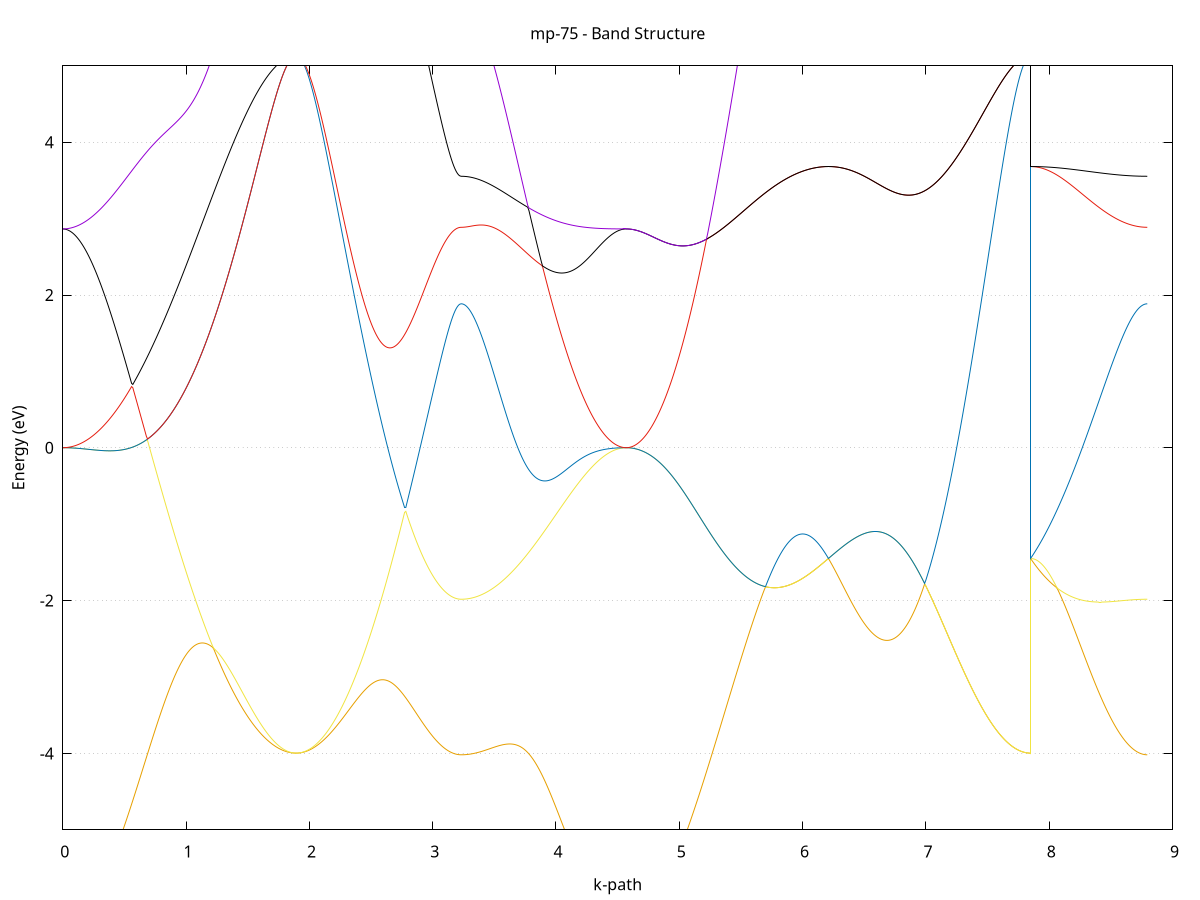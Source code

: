 set title 'mp-75 - Band Structure'
set xlabel 'k-path'
set ylabel 'Energy (eV)'
set grid y
set yrange [-5:5]
set terminal png size 800,600
set output 'mp-75_bands_gnuplot.png'
plot '-' using 1:2 with lines notitle, '-' using 1:2 with lines notitle, '-' using 1:2 with lines notitle, '-' using 1:2 with lines notitle, '-' using 1:2 with lines notitle, '-' using 1:2 with lines notitle, '-' using 1:2 with lines notitle, '-' using 1:2 with lines notitle, '-' using 1:2 with lines notitle, '-' using 1:2 with lines notitle, '-' using 1:2 with lines notitle, '-' using 1:2 with lines notitle, '-' using 1:2 with lines notitle, '-' using 1:2 with lines notitle, '-' using 1:2 with lines notitle, '-' using 1:2 with lines notitle
0.000000 -30.096688
0.009963 -30.096788
0.019927 -30.097188
0.029890 -30.097888
0.039853 -30.098888
0.049817 -30.100088
0.059780 -30.101588
0.069743 -30.103388
0.079707 -30.105388
0.089670 -30.107688
0.099633 -30.110188
0.109597 -30.112988
0.119560 -30.116088
0.129523 -30.119488
0.139487 -30.122988
0.149450 -30.126888
0.159413 -30.130988
0.169377 -30.135288
0.179340 -30.139888
0.189303 -30.144688
0.199267 -30.149688
0.209230 -30.154988
0.219193 -30.160488
0.229157 -30.166188
0.239120 -30.172088
0.249083 -30.178288
0.259046 -30.184588
0.269010 -30.191188
0.278973 -30.197888
0.288936 -30.204888
0.298900 -30.211988
0.308863 -30.219288
0.318826 -30.226788
0.328790 -30.234488
0.338753 -30.242288
0.348716 -30.250288
0.358680 -30.258388
0.368643 -30.266688
0.378606 -30.275088
0.388570 -30.283688
0.398533 -30.292388
0.408496 -30.301188
0.418460 -30.310088
0.428423 -30.319188
0.438386 -30.328288
0.448350 -30.337488
0.458313 -30.346888
0.468276 -30.356288
0.478240 -30.365788
0.488203 -30.375288
0.498166 -30.384988
0.508130 -30.394688
0.518093 -30.404388
0.528056 -30.414188
0.538020 -30.424088
0.547983 -30.433888
0.557946 -30.443788
0.567910 -30.453788
0.577873 -30.463688
0.587836 -30.473588
0.597800 -30.483588
0.607763 -30.493588
0.617726 -30.503488
0.627690 -30.513388
0.637653 -30.523388
0.647616 -30.533288
0.657580 -30.543088
0.667543 -30.552988
0.677506 -30.562788
0.687470 -30.572488
0.697433 -30.582188
0.707396 -30.591888
0.717359 -30.601388
0.727323 -30.610988
0.737286 -30.620388
0.747249 -30.629788
0.757213 -30.639088
0.767176 -30.648288
0.777139 -30.657488
0.787103 -30.666488
0.797066 -30.675488
0.807029 -30.684288
0.816993 -30.693088
0.826956 -30.701788
0.836919 -30.710288
0.846883 -30.718688
0.856846 -30.727088
0.866809 -30.735288
0.876773 -30.743388
0.886736 -30.751288
0.896699 -30.759188
0.906663 -30.766888
0.916626 -30.774388
0.926589 -30.781888
0.936553 -30.789188
0.946516 -30.796388
0.956479 -30.803388
0.966443 -30.810288
0.976406 -30.817088
0.986369 -30.823688
0.996333 -30.830188
1.006296 -30.836588
1.016259 -30.842688
1.026223 -30.848788
1.036186 -30.854688
1.046149 -30.860488
1.056113 -30.866088
1.066076 -30.871488
1.076039 -30.876788
1.086003 -30.881988
1.095966 -30.886988
1.105929 -30.891888
1.115893 -30.896588
1.125856 -30.901188
1.135819 -30.905688
1.145783 -30.909988
1.155746 -30.914088
1.165709 -30.918088
1.175673 -30.921988
1.185636 -30.925788
1.195599 -30.929288
1.205562 -30.932788
1.215526 -30.936088
1.225489 -30.939288
1.235452 -30.942388
1.245416 -30.945288
1.255379 -30.948088
1.265342 -30.950788
1.275306 -30.953288
1.285269 -30.955788
1.295232 -30.958088
1.305196 -30.960288
1.315159 -30.962388
1.325122 -30.964288
1.335086 -30.966188
1.345049 -30.967888
1.355012 -30.969588
1.364976 -30.971088
1.374939 -30.972588
1.384902 -30.973888
1.394866 -30.975188
1.404829 -30.976388
1.414792 -30.977488
1.424756 -30.978388
1.434719 -30.979388
1.444682 -30.980188
1.454646 -30.980988
1.464609 -30.981688
1.474572 -30.982288
1.484536 -30.982788
1.494499 -30.983288
1.504462 -30.983788
1.514426 -30.984088
1.524389 -30.984488
1.534352 -30.984688
1.544316 -30.984888
1.554279 -30.985088
1.564242 -30.985288
1.574206 -30.985388
1.584169 -30.985388
1.594132 -30.985388
1.604096 -30.985388
1.614059 -30.985388
1.624022 -30.985288
1.633986 -30.985288
1.643949 -30.985188
1.653912 -30.984988
1.663875 -30.984888
1.673839 -30.984788
1.683802 -30.984588
1.693765 -30.984388
1.703729 -30.984288
1.713692 -30.984088
1.723655 -30.983888
1.733619 -30.983688
1.743582 -30.983588
1.753545 -30.983388
1.763509 -30.983188
1.773472 -30.983088
1.783435 -30.982888
1.793399 -30.982788
1.803362 -30.982588
1.813325 -30.982488
1.823289 -30.982388
1.833252 -30.982288
1.843215 -30.982188
1.853179 -30.982088
1.863142 -30.982088
1.873105 -30.982088
1.883069 -30.981988
1.893032 -30.981988
1.893032 -30.981988
1.903021 -30.982088
1.913011 -30.982288
1.923000 -30.982488
1.932990 -30.982888
1.942979 -30.983488
1.952968 -30.984088
1.962958 -30.984888
1.972947 -30.985688
1.982936 -30.986688
1.992926 -30.987788
2.002915 -30.988988
2.012904 -30.990288
2.022894 -30.991688
2.032883 -30.993188
2.042873 -30.994888
2.052862 -30.996588
2.062851 -30.998488
2.072841 -31.000488
2.082830 -31.002488
2.092819 -31.004688
2.102809 -31.006988
2.112798 -31.009288
2.122788 -31.011788
2.132777 -31.014388
2.142766 -31.016988
2.152756 -31.019788
2.162745 -31.022588
2.172734 -31.025588
2.182724 -31.028588
2.192713 -31.031688
2.202703 -31.034888
2.212692 -31.038188
2.222681 -31.041588
2.232671 -31.044988
2.242660 -31.048588
2.252649 -31.052188
2.262639 -31.055788
2.272628 -31.059588
2.282618 -31.063388
2.292607 -31.067288
2.302596 -31.071188
2.312586 -31.075188
2.322575 -31.079288
2.332564 -31.083388
2.342554 -31.087588
2.352543 -31.091888
2.362532 -31.096088
2.372522 -31.100488
2.382511 -31.104788
2.392501 -31.109288
2.402490 -31.113688
2.412479 -31.118188
2.422469 -31.122788
2.432458 -31.127288
2.442447 -31.131888
2.452437 -31.136488
2.462426 -31.141188
2.472416 -31.145888
2.482405 -31.150488
2.492394 -31.155188
2.502384 -31.159988
2.512373 -31.164688
2.522362 -31.169388
2.532352 -31.174188
2.542341 -31.178888
2.552331 -31.183688
2.562320 -31.188388
2.572309 -31.193188
2.582299 -31.197888
2.592288 -31.202588
2.602277 -31.207388
2.612267 -31.212088
2.622256 -31.216688
2.632246 -31.221388
2.642235 -31.226088
2.652224 -31.230688
2.662214 -31.235288
2.672203 -31.239788
2.682192 -31.244388
2.692182 -31.248888
2.702171 -31.253288
2.712160 -31.257688
2.722150 -31.262088
2.732139 -31.266488
2.742129 -31.270788
2.752118 -31.274988
2.762107 -31.279188
2.772097 -31.283288
2.782086 -31.287388
2.792075 -31.291388
2.802065 -31.295388
2.812054 -31.299288
2.822044 -31.303188
2.832033 -31.306888
2.842022 -31.310588
2.852012 -31.314288
2.862001 -31.317888
2.871990 -31.321388
2.881980 -31.324788
2.891969 -31.328088
2.901959 -31.331388
2.911948 -31.334588
2.921937 -31.337688
2.931927 -31.340688
2.941916 -31.343688
2.951905 -31.346488
2.961895 -31.349288
2.971884 -31.351988
2.981874 -31.354588
2.991863 -31.357088
3.001852 -31.359488
3.011842 -31.361788
3.021831 -31.363988
3.031820 -31.366188
3.041810 -31.368188
3.051799 -31.370088
3.061788 -31.371888
3.071778 -31.373688
3.081767 -31.375288
3.091757 -31.376788
3.101746 -31.378288
3.111735 -31.379588
3.121725 -31.380788
3.131714 -31.381888
3.141703 -31.382888
3.151693 -31.383788
3.161682 -31.384588
3.171672 -31.385288
3.181661 -31.385888
3.191650 -31.386388
3.201640 -31.386788
3.211629 -31.387088
3.221618 -31.387188
3.231608 -31.387288
3.231608 -31.387288
3.241597 -31.387088
3.251587 -31.386588
3.261576 -31.385788
3.271565 -31.384688
3.281555 -31.383188
3.291544 -31.381388
3.301533 -31.379288
3.311523 -31.376788
3.321512 -31.374088
3.331502 -31.370988
3.341491 -31.367588
3.351480 -31.363888
3.361470 -31.359788
3.371459 -31.355488
3.381448 -31.350788
3.391438 -31.345788
3.401427 -31.340588
3.411416 -31.334988
3.421406 -31.329088
3.431395 -31.322888
3.441385 -31.316388
3.451374 -31.309588
3.461363 -31.302488
3.471353 -31.295088
3.481342 -31.287488
3.491331 -31.279488
3.501321 -31.271288
3.511310 -31.262788
3.521300 -31.253988
3.531289 -31.244988
3.541278 -31.235688
3.551268 -31.226088
3.561257 -31.216288
3.571246 -31.206188
3.581236 -31.195888
3.591225 -31.185288
3.601215 -31.174488
3.611204 -31.163488
3.621193 -31.152188
3.631183 -31.140788
3.641172 -31.129088
3.651161 -31.117188
3.661151 -31.104988
3.671140 -31.092688
3.681130 -31.080188
3.691119 -31.067488
3.701108 -31.054688
3.711098 -31.041588
3.721087 -31.028388
3.731076 -31.014988
3.741066 -31.001488
3.751055 -30.987788
3.761044 -30.973988
3.771034 -30.959988
3.781023 -30.945888
3.791013 -30.931688
3.801002 -30.917388
3.810991 -30.902888
3.820981 -30.888388
3.830970 -30.873788
3.840959 -30.858988
3.850949 -30.844288
3.860938 -30.829388
3.870928 -30.814488
3.880917 -30.799488
3.890906 -30.784488
3.900896 -30.769388
3.910885 -30.754288
3.920874 -30.739188
3.930864 -30.724088
3.940853 -30.708888
3.950843 -30.693788
3.960832 -30.678688
3.970821 -30.663588
3.980811 -30.648488
3.990800 -30.633488
4.000789 -30.618488
4.010779 -30.603588
4.020768 -30.588688
4.030758 -30.573888
4.040747 -30.559188
4.050736 -30.544588
4.060726 -30.529988
4.070715 -30.515588
4.080704 -30.501288
4.090694 -30.487088
4.100683 -30.472988
4.110673 -30.459088
4.120662 -30.445288
4.130651 -30.431688
4.140641 -30.418188
4.150630 -30.404988
4.160619 -30.391888
4.170609 -30.378988
4.180598 -30.366188
4.190587 -30.353688
4.200577 -30.341488
4.210566 -30.329388
4.220556 -30.317488
4.230545 -30.305888
4.240534 -30.294588
4.250524 -30.283488
4.260513 -30.272588
4.270502 -30.262088
4.280492 -30.251688
4.290481 -30.241688
4.300471 -30.231988
4.310460 -30.222488
4.320449 -30.213388
4.330439 -30.204588
4.340428 -30.195988
4.350417 -30.187788
4.360407 -30.179888
4.370396 -30.172388
4.380386 -30.165188
4.390375 -30.158288
4.400364 -30.151688
4.410354 -30.145488
4.420343 -30.139688
4.430332 -30.134188
4.440322 -30.129088
4.450311 -30.124388
4.460300 -30.119988
4.470290 -30.115988
4.480279 -30.112288
4.490269 -30.109088
4.500258 -30.106188
4.510247 -30.103688
4.520237 -30.101488
4.530226 -30.099788
4.540215 -30.098388
4.550205 -30.097488
4.560194 -30.096888
4.570184 -30.096688
4.570184 -30.096688
4.580180 -30.096888
4.590176 -30.097588
4.600173 -30.098588
4.610169 -30.100088
4.620166 -30.101988
4.630162 -30.104288
4.640159 -30.107088
4.650155 -30.110288
4.660151 -30.113788
4.670148 -30.117788
4.680144 -30.122188
4.690141 -30.126988
4.700137 -30.132188
4.710134 -30.137788
4.720130 -30.143788
4.730126 -30.150088
4.740123 -30.156788
4.750119 -30.163888
4.760116 -30.171388
4.770112 -30.179188
4.780109 -30.187388
4.790105 -30.195888
4.800101 -30.204688
4.810098 -30.213888
4.820094 -30.223288
4.830091 -30.233088
4.840087 -30.243188
4.850084 -30.253588
4.860080 -30.264188
4.870076 -30.275088
4.880073 -30.286288
4.890069 -30.297688
4.900066 -30.309388
4.910062 -30.321288
4.920058 -30.333388
4.930055 -30.345688
4.940051 -30.358288
4.950048 -30.370988
4.960044 -30.383888
4.970041 -30.396888
4.980037 -30.410188
4.990033 -30.423488
5.000030 -30.436988
5.010026 -30.450588
5.020023 -30.464288
5.030019 -30.478188
5.040016 -30.492088
5.050012 -30.506088
5.060008 -30.520088
5.070005 -30.534188
5.080001 -30.548388
5.089998 -30.562588
5.099994 -30.576788
5.109991 -30.590988
5.119987 -30.605188
5.129983 -30.619388
5.139980 -30.633588
5.149976 -30.647688
5.159973 -30.661788
5.169969 -30.675888
5.179966 -30.689788
5.189962 -30.703688
5.199958 -30.717488
5.209955 -30.731288
5.219951 -30.744888
5.229948 -30.758388
5.239944 -30.771688
5.249941 -30.784988
5.259937 -30.798088
5.269933 -30.810988
5.279930 -30.823788
5.289926 -30.836388
5.299923 -30.848788
5.309919 -30.860988
5.319916 -30.873088
5.329912 -30.884888
5.339908 -30.896488
5.349905 -30.907888
5.359901 -30.919088
5.369898 -30.929988
5.379894 -30.940688
5.389890 -30.951188
5.399887 -30.961288
5.409883 -30.971288
5.419880 -30.980888
5.429876 -30.990288
5.439873 -30.999388
5.449869 -31.008188
5.459865 -31.016688
5.469862 -31.024888
5.479858 -31.032788
5.489855 -31.040388
5.499851 -31.047688
5.509848 -31.054688
5.519844 -31.061288
5.529840 -31.067588
5.539837 -31.073588
5.549833 -31.079288
5.559830 -31.084688
5.569826 -31.089588
5.579823 -31.094288
5.589819 -31.098588
5.599815 -31.102588
5.609812 -31.106188
5.619808 -31.109488
5.629805 -31.112388
5.639801 -31.114988
5.649798 -31.117188
5.659794 -31.119088
5.669790 -31.120588
5.679787 -31.121688
5.689783 -31.122488
5.699780 -31.122988
5.709776 -31.123088
5.719773 -31.122788
5.729769 -31.122188
5.739765 -31.121188
5.749762 -31.119888
5.759758 -31.118288
5.769755 -31.116188
5.779751 -31.113888
5.789748 -31.111188
5.799744 -31.108188
5.809740 -31.104788
5.819737 -31.101088
5.829733 -31.096988
5.839730 -31.092688
5.849726 -31.087988
5.859722 -31.082988
5.869719 -31.077688
5.879715 -31.071988
5.889712 -31.066088
5.899708 -31.059788
5.909705 -31.053288
5.919701 -31.046388
5.929697 -31.039288
5.939694 -31.031888
5.949690 -31.024188
5.959687 -31.016288
5.969683 -31.008088
5.979680 -30.999588
5.989676 -30.990888
5.999672 -30.981888
6.009669 -30.972688
6.019665 -30.963188
6.029662 -30.953588
6.039658 -30.943688
6.049655 -30.933588
6.059651 -30.923288
6.069647 -30.912888
6.079644 -30.902188
6.089640 -30.891388
6.099637 -30.880388
6.109633 -30.869188
6.119630 -30.857888
6.129626 -30.846388
6.139622 -30.834788
6.149619 -30.823088
6.159615 -30.811288
6.169612 -30.799388
6.179608 -30.787388
6.189605 -30.775288
6.199601 -30.763088
6.209597 -30.750888
6.209597 -30.750888
6.219594 -30.756988
6.229590 -30.763088
6.239587 -30.769088
6.249583 -30.775088
6.259580 -30.780988
6.269576 -30.786888
6.279572 -30.792688
6.289569 -30.798488
6.299565 -30.804288
6.309562 -30.809988
6.319558 -30.815588
6.329555 -30.821188
6.339551 -30.826688
6.349547 -30.832088
6.359544 -30.837488
6.369540 -30.842888
6.379537 -30.848088
6.389533 -30.853288
6.399529 -30.858488
6.409526 -30.863588
6.419522 -30.868588
6.429519 -30.873488
6.439515 -30.878388
6.449512 -30.883188
6.459508 -30.887888
6.469504 -30.892588
6.479501 -30.897188
6.489497 -30.901688
6.499494 -30.906188
6.509490 -30.910488
6.519487 -30.914788
6.529483 -30.918988
6.539479 -30.923188
6.549476 -30.927188
6.559472 -30.931188
6.569469 -30.935088
6.579465 -30.938888
6.589462 -30.942688
6.599458 -30.946288
6.609454 -30.949888
6.619451 -30.953388
6.629447 -30.956788
6.639444 -30.960188
6.649440 -30.963388
6.659437 -30.966588
6.669433 -30.969688
6.679429 -30.972688
6.689426 -30.975588
6.699422 -30.978388
6.709419 -30.981188
6.719415 -30.983888
6.729412 -30.986488
6.739408 -30.988988
6.749404 -30.991388
6.759401 -30.993788
6.769397 -30.995988
6.779394 -30.998188
6.789390 -31.000288
6.799387 -31.002388
6.809383 -31.004288
6.819379 -31.006188
6.829376 -31.007888
6.839372 -31.009588
6.849369 -31.011288
6.859365 -31.012788
6.869362 -31.014288
6.879358 -31.015688
6.889354 -31.016988
6.899351 -31.018288
6.909347 -31.019388
6.919344 -31.020488
6.929340 -31.021588
6.939336 -31.022488
6.949333 -31.023388
6.959329 -31.024188
6.969326 -31.024988
6.979322 -31.025588
6.989319 -31.026288
6.999315 -31.026788
7.009311 -31.027288
7.019308 -31.027688
7.029304 -31.028088
7.039301 -31.028388
7.049297 -31.028588
7.059294 -31.028788
7.069290 -31.028888
7.079286 -31.028988
7.089283 -31.028988
7.099279 -31.028888
7.109276 -31.028788
7.119272 -31.028688
7.129269 -31.028488
7.139265 -31.028288
7.149261 -31.027988
7.159258 -31.027588
7.169254 -31.027288
7.179251 -31.026788
7.189247 -31.026388
7.199244 -31.025888
7.209240 -31.025388
7.219236 -31.024788
7.229233 -31.024188
7.239229 -31.023488
7.249226 -31.022888
7.259222 -31.022188
7.269219 -31.021488
7.279215 -31.020688
7.289211 -31.019888
7.299208 -31.019088
7.309204 -31.018288
7.319201 -31.017488
7.329197 -31.016588
7.339194 -31.015788
7.349190 -31.014888
7.359186 -31.013988
7.369183 -31.013088
7.379179 -31.012088
7.389176 -31.011188
7.399172 -31.010288
7.409169 -31.009288
7.419165 -31.008388
7.429161 -31.007388
7.439158 -31.006488
7.449154 -31.005488
7.459151 -31.004588
7.469147 -31.003588
7.479143 -31.002688
7.489140 -31.001788
7.499136 -31.000888
7.509133 -30.999888
7.519129 -30.998988
7.529126 -30.998088
7.539122 -30.997288
7.549118 -30.996388
7.559115 -30.995488
7.569111 -30.994688
7.579108 -30.993888
7.589104 -30.993088
7.599101 -30.992288
7.609097 -30.991588
7.619093 -30.990788
7.629090 -30.990088
7.639086 -30.989388
7.649083 -30.988788
7.659079 -30.988188
7.669076 -30.987488
7.679072 -30.986988
7.689068 -30.986388
7.699065 -30.985888
7.709061 -30.985388
7.719058 -30.984988
7.729054 -30.984488
7.739051 -30.984088
7.749047 -30.983788
7.759043 -30.983388
7.769040 -30.983088
7.779036 -30.982888
7.789033 -30.982688
7.799029 -30.982488
7.809026 -30.982288
7.819022 -30.982188
7.829018 -30.982088
7.839015 -30.981988
7.849011 -30.981988
7.849011 -30.750888
7.858975 -30.761488
7.868938 -30.771988
7.878901 -30.782588
7.888865 -30.793188
7.898828 -30.803688
7.908791 -30.814288
7.918755 -30.824788
7.928718 -30.835288
7.938681 -30.845788
7.948644 -30.856188
7.958608 -30.866588
7.968571 -30.876988
7.978534 -30.887288
7.988498 -30.897588
7.998461 -30.907888
8.008424 -30.918088
8.018388 -30.928288
8.028351 -30.938388
8.038314 -30.948488
8.048278 -30.958488
8.058241 -30.968388
8.068204 -30.978288
8.078168 -30.988088
8.088131 -30.997888
8.098094 -31.007588
8.108058 -31.017188
8.118021 -31.026788
8.127984 -31.036188
8.137948 -31.045588
8.147911 -31.054888
8.157874 -31.064088
8.167838 -31.073288
8.177801 -31.082288
8.187764 -31.091188
8.197728 -31.100088
8.207691 -31.108888
8.217654 -31.117488
8.227618 -31.126088
8.237581 -31.134488
8.247544 -31.142888
8.257508 -31.151088
8.267471 -31.159188
8.277434 -31.167288
8.287398 -31.175188
8.297361 -31.182888
8.307324 -31.190588
8.317288 -31.198088
8.327251 -31.205588
8.337214 -31.212888
8.347178 -31.219988
8.357141 -31.227088
8.367104 -31.233988
8.377068 -31.240688
8.387031 -31.247388
8.396994 -31.253888
8.406958 -31.260288
8.416921 -31.266488
8.426884 -31.272588
8.436848 -31.278488
8.446811 -31.284288
8.456774 -31.289988
8.466737 -31.295488
8.476701 -31.300788
8.486664 -31.305988
8.496627 -31.311088
8.506591 -31.315988
8.516554 -31.320688
8.526517 -31.325288
8.536481 -31.329788
8.546444 -31.334088
8.556407 -31.338188
8.566371 -31.342088
8.576334 -31.345888
8.586297 -31.349588
8.596261 -31.352988
8.606224 -31.356388
8.616187 -31.359488
8.626151 -31.362488
8.636114 -31.365288
8.646077 -31.367888
8.656041 -31.370388
8.666004 -31.372688
8.675967 -31.374888
8.685931 -31.376888
8.695894 -31.378688
8.705857 -31.380288
8.715821 -31.381788
8.725784 -31.382988
8.735747 -31.384188
8.745711 -31.385088
8.755674 -31.385888
8.765637 -31.386488
8.775601 -31.386888
8.785564 -31.387188
8.795527 -31.387288
e
0.000000 -30.096688
0.009963 -30.096788
0.019927 -30.096888
0.029890 -30.097188
0.039853 -30.097588
0.049817 -30.098188
0.059780 -30.098788
0.069743 -30.099488
0.079707 -30.100388
0.089670 -30.101388
0.099633 -30.102488
0.109597 -30.103688
0.119560 -30.104988
0.129523 -30.106488
0.139487 -30.107988
0.149450 -30.109688
0.159413 -30.111488
0.169377 -30.113388
0.179340 -30.115388
0.189303 -30.117488
0.199267 -30.119688
0.209230 -30.122088
0.219193 -30.124488
0.229157 -30.127088
0.239120 -30.129688
0.249083 -30.132488
0.259046 -30.135388
0.269010 -30.138388
0.278973 -30.141488
0.288936 -30.144688
0.298900 -30.147988
0.308863 -30.151388
0.318826 -30.154888
0.328790 -30.158588
0.338753 -30.162288
0.348716 -30.166088
0.358680 -30.169988
0.368643 -30.173988
0.378606 -30.178088
0.388570 -30.182388
0.398533 -30.186688
0.408496 -30.191088
0.418460 -30.195588
0.428423 -30.200188
0.438386 -30.204788
0.448350 -30.209588
0.458313 -30.214488
0.468276 -30.219388
0.478240 -30.224488
0.488203 -30.229588
0.498166 -30.234788
0.508130 -30.240088
0.518093 -30.245488
0.528056 -30.250888
0.538020 -30.256388
0.547983 -30.261988
0.557946 -30.267688
0.567910 -30.273488
0.577873 -30.279288
0.587836 -30.285188
0.597800 -30.291188
0.607763 -30.297188
0.617726 -30.303288
0.627690 -30.309488
0.637653 -30.315788
0.647616 -30.322088
0.657580 -30.328388
0.667543 -30.334788
0.677506 -30.341288
0.687470 -30.347888
0.697433 -30.354388
0.707396 -30.361088
0.717359 -30.367788
0.727323 -30.374488
0.737286 -30.381288
0.747249 -30.388088
0.757213 -30.394988
0.767176 -30.401888
0.777139 -30.408888
0.787103 -30.415888
0.797066 -30.422888
0.807029 -30.429988
0.816993 -30.437088
0.826956 -30.444188
0.836919 -30.451388
0.846883 -30.458488
0.856846 -30.465788
0.866809 -30.472988
0.876773 -30.480188
0.886736 -30.487488
0.896699 -30.494788
0.906663 -30.502088
0.916626 -30.509388
0.926589 -30.516688
0.936553 -30.523988
0.946516 -30.531388
0.956479 -30.538688
0.966443 -30.546088
0.976406 -30.553388
0.986369 -30.560688
0.996333 -30.568088
1.006296 -30.575388
1.016259 -30.582688
1.026223 -30.590088
1.036186 -30.597388
1.046149 -30.604588
1.056113 -30.611888
1.066076 -30.619188
1.076039 -30.626388
1.086003 -30.633588
1.095966 -30.640788
1.105929 -30.647988
1.115893 -30.655088
1.125856 -30.662188
1.135819 -30.669288
1.145783 -30.676288
1.155746 -30.683288
1.165709 -30.690188
1.175673 -30.697188
1.185636 -30.703988
1.195599 -30.710888
1.205562 -30.717588
1.215526 -30.724388
1.225489 -30.731088
1.235452 -30.737688
1.245416 -30.744288
1.255379 -30.750788
1.265342 -30.757288
1.275306 -30.763688
1.285269 -30.769988
1.295232 -30.776288
1.305196 -30.782488
1.315159 -30.788688
1.325122 -30.794788
1.335086 -30.800788
1.345049 -30.806688
1.355012 -30.812588
1.364976 -30.818388
1.374939 -30.824088
1.384902 -30.829688
1.394866 -30.835288
1.404829 -30.840688
1.414792 -30.846088
1.424756 -30.851388
1.434719 -30.856588
1.444682 -30.861788
1.454646 -30.866788
1.464609 -30.871688
1.474572 -30.876588
1.484536 -30.881288
1.494499 -30.885988
1.504462 -30.890588
1.514426 -30.894988
1.524389 -30.899388
1.534352 -30.903688
1.544316 -30.907788
1.554279 -30.911888
1.564242 -30.915888
1.574206 -30.919688
1.584169 -30.923388
1.594132 -30.927088
1.604096 -30.930588
1.614059 -30.933988
1.624022 -30.937288
1.633986 -30.940488
1.643949 -30.943588
1.653912 -30.946588
1.663875 -30.949388
1.673839 -30.952188
1.683802 -30.954788
1.693765 -30.957288
1.703729 -30.959688
1.713692 -30.961988
1.723655 -30.964088
1.733619 -30.966188
1.743582 -30.968088
1.753545 -30.969888
1.763509 -30.971488
1.773472 -30.973088
1.783435 -30.974488
1.793399 -30.975788
1.803362 -30.976988
1.813325 -30.977988
1.823289 -30.978988
1.833252 -30.979788
1.843215 -30.980488
1.853179 -30.980988
1.863142 -30.981488
1.873105 -30.981788
1.883069 -30.981988
1.893032 -30.981988
1.893032 -30.981988
1.903021 -30.981988
1.913011 -30.981788
1.923000 -30.981488
1.932990 -30.980988
1.942979 -30.980488
1.952968 -30.979788
1.962958 -30.978988
1.972947 -30.977988
1.982936 -30.976988
1.992926 -30.975788
2.002915 -30.974488
2.012904 -30.972988
2.022894 -30.971488
2.032883 -30.969788
2.042873 -30.967988
2.052862 -30.966088
2.062851 -30.964088
2.072841 -30.961988
2.082830 -30.959688
2.092819 -30.957288
2.102809 -30.954888
2.112798 -30.952288
2.122788 -30.949488
2.132777 -30.946688
2.142766 -30.943788
2.152756 -30.940788
2.162745 -30.937588
2.172734 -30.934388
2.182724 -30.930988
2.192713 -30.927588
2.202703 -30.924088
2.212692 -30.920388
2.222681 -30.916688
2.232671 -30.912788
2.242660 -30.908888
2.252649 -30.904888
2.262639 -30.900788
2.272628 -30.896588
2.282618 -30.892388
2.292607 -30.887988
2.302596 -30.883588
2.312586 -30.879088
2.322575 -30.874488
2.332564 -30.869788
2.342554 -30.865088
2.352543 -30.860288
2.362532 -30.855488
2.372522 -30.850588
2.382511 -30.845588
2.392501 -30.840588
2.402490 -30.835488
2.412479 -30.830288
2.422469 -30.825088
2.432458 -30.819888
2.442447 -30.814588
2.452437 -30.809288
2.462426 -30.803888
2.472416 -30.798488
2.482405 -30.793088
2.492394 -30.787688
2.502384 -30.782188
2.512373 -30.776688
2.522362 -30.771088
2.532352 -30.765588
2.542341 -30.759988
2.552331 -30.754488
2.562320 -30.748888
2.572309 -30.743288
2.582299 -30.737688
2.592288 -30.732088
2.602277 -30.726488
2.612267 -30.720888
2.622256 -30.715388
2.632246 -30.709788
2.642235 -30.704288
2.652224 -30.698688
2.662214 -30.693188
2.672203 -30.687688
2.682192 -30.682288
2.692182 -30.676888
2.702171 -30.671488
2.712160 -30.666188
2.722150 -30.660788
2.732139 -30.655588
2.742129 -30.650388
2.752118 -30.645188
2.762107 -30.640088
2.772097 -30.634988
2.782086 -30.629988
2.792075 -30.625088
2.802065 -30.620188
2.812054 -30.615388
2.822044 -30.610688
2.832033 -30.605988
2.842022 -30.601388
2.852012 -30.596888
2.862001 -30.592488
2.871990 -30.588088
2.881980 -30.583888
2.891969 -30.579688
2.901959 -30.575588
2.911948 -30.571588
2.921937 -30.567688
2.931927 -30.563988
2.941916 -30.560288
2.951905 -30.556688
2.961895 -30.553188
2.971884 -30.549788
2.981874 -30.546588
2.991863 -30.543388
3.001852 -30.540388
3.011842 -30.537388
3.021831 -30.534588
3.031820 -30.531888
3.041810 -30.529388
3.051799 -30.526888
3.061788 -30.524588
3.071778 -30.522388
3.081767 -30.520288
3.091757 -30.518388
3.101746 -30.516588
3.111735 -30.514888
3.121725 -30.513288
3.131714 -30.511888
3.141703 -30.510588
3.151693 -30.509388
3.161682 -30.508388
3.171672 -30.507488
3.181661 -30.506788
3.191650 -30.506188
3.201640 -30.505688
3.211629 -30.505288
3.221618 -30.505088
3.231608 -30.505088
3.231608 -30.505088
3.241597 -30.504988
3.251587 -30.504888
3.261576 -30.504588
3.271565 -30.504188
3.281555 -30.503688
3.291544 -30.503088
3.301533 -30.502388
3.311523 -30.501588
3.321512 -30.500688
3.331502 -30.499688
3.341491 -30.498588
3.351480 -30.497288
3.361470 -30.495988
3.371459 -30.494588
3.381448 -30.492988
3.391438 -30.491388
3.401427 -30.489588
3.411416 -30.487788
3.421406 -30.485788
3.431395 -30.483788
3.441385 -30.481688
3.451374 -30.479388
3.461363 -30.477088
3.471353 -30.474688
3.481342 -30.472088
3.491331 -30.469488
3.501321 -30.466788
3.511310 -30.463988
3.521300 -30.461088
3.531289 -30.458188
3.541278 -30.455088
3.551268 -30.451988
3.561257 -30.448788
3.571246 -30.445488
3.581236 -30.442088
3.591225 -30.438688
3.601215 -30.435088
3.611204 -30.431488
3.621193 -30.427888
3.631183 -30.424088
3.641172 -30.420288
3.651161 -30.416388
3.661151 -30.412488
3.671140 -30.408488
3.681130 -30.404488
3.691119 -30.400288
3.701108 -30.396188
3.711098 -30.391888
3.721087 -30.387688
3.731076 -30.383388
3.741066 -30.378988
3.751055 -30.374588
3.761044 -30.370088
3.771034 -30.365588
3.781023 -30.361088
3.791013 -30.356488
3.801002 -30.351888
3.810991 -30.347288
3.820981 -30.342588
3.830970 -30.337988
3.840959 -30.333288
3.850949 -30.328488
3.860938 -30.323788
3.870928 -30.319088
3.880917 -30.314288
3.890906 -30.309488
3.900896 -30.304688
3.910885 -30.299888
3.920874 -30.295188
3.930864 -30.290388
3.940853 -30.285588
3.950843 -30.280788
3.960832 -30.275988
3.970821 -30.271288
3.980811 -30.266488
3.990800 -30.261788
4.000789 -30.257088
4.010779 -30.252388
4.020768 -30.247788
4.030758 -30.243088
4.040747 -30.238488
4.050736 -30.233988
4.060726 -30.229388
4.070715 -30.224888
4.080704 -30.220488
4.090694 -30.216088
4.100683 -30.211688
4.110673 -30.207388
4.120662 -30.203088
4.130651 -30.198888
4.140641 -30.194788
4.150630 -30.190688
4.160619 -30.186588
4.170609 -30.182588
4.180598 -30.178688
4.190587 -30.174888
4.200577 -30.171088
4.210566 -30.167388
4.220556 -30.163788
4.230545 -30.160188
4.240534 -30.156688
4.250524 -30.153288
4.260513 -30.149988
4.270502 -30.146788
4.280492 -30.143688
4.290481 -30.140588
4.300471 -30.137588
4.310460 -30.134788
4.320449 -30.131988
4.330439 -30.129288
4.340428 -30.126688
4.350417 -30.124188
4.360407 -30.121788
4.370396 -30.119488
4.380386 -30.117388
4.390375 -30.115288
4.400364 -30.113288
4.410354 -30.111388
4.420343 -30.109688
4.430332 -30.107988
4.440322 -30.106488
4.450311 -30.104988
4.460300 -30.103688
4.470290 -30.102488
4.480279 -30.101388
4.490269 -30.100388
4.500258 -30.099588
4.510247 -30.098788
4.520237 -30.098188
4.530226 -30.097588
4.540215 -30.097188
4.550205 -30.096888
4.560194 -30.096788
4.570184 -30.096688
4.570184 -30.096688
4.580180 -30.096688
4.590176 -30.096788
4.600173 -30.096888
4.610169 -30.096988
4.620166 -30.097188
4.630162 -30.097388
4.640159 -30.097688
4.650155 -30.097988
4.660151 -30.098388
4.670148 -30.098788
4.680144 -30.099188
4.690141 -30.099688
4.700137 -30.100188
4.710134 -30.100688
4.720130 -30.101288
4.730126 -30.101988
4.740123 -30.102688
4.750119 -30.103388
4.760116 -30.104188
4.770112 -30.104988
4.780109 -30.105888
4.790105 -30.106788
4.800101 -30.107688
4.810098 -30.108688
4.820094 -30.109788
4.830091 -30.110888
4.840087 -30.111988
4.850084 -30.113188
4.860080 -30.114388
4.870076 -30.115688
4.880073 -30.116988
4.890069 -30.118388
4.900066 -30.119788
4.910062 -30.121288
4.920058 -30.122788
4.930055 -30.124388
4.940051 -30.126088
4.950048 -30.127688
4.960044 -30.129488
4.970041 -30.131288
4.980037 -30.133088
4.990033 -30.134988
5.000030 -30.136888
5.010026 -30.138888
5.020023 -30.140988
5.030019 -30.143088
5.040016 -30.145288
5.050012 -30.147488
5.060008 -30.149788
5.070005 -30.152088
5.080001 -30.154488
5.089998 -30.156888
5.099994 -30.159488
5.109991 -30.161988
5.119987 -30.164688
5.129983 -30.167288
5.139980 -30.170088
5.149976 -30.172888
5.159973 -30.175788
5.169969 -30.178688
5.179966 -30.181688
5.189962 -30.184788
5.199958 -30.187888
5.209955 -30.191088
5.219951 -30.194288
5.229948 -30.197588
5.239944 -30.200988
5.249941 -30.204388
5.259937 -30.207888
5.269933 -30.211488
5.279930 -30.215088
5.289926 -30.218788
5.299923 -30.222488
5.309919 -30.226288
5.319916 -30.230188
5.329912 -30.234188
5.339908 -30.238188
5.349905 -30.242188
5.359901 -30.246388
5.369898 -30.250588
5.379894 -30.254788
5.389890 -30.259188
5.399887 -30.263488
5.409883 -30.267988
5.419880 -30.272488
5.429876 -30.277088
5.439873 -30.281688
5.449869 -30.286388
5.459865 -30.291188
5.469862 -30.295988
5.479858 -30.300888
5.489855 -30.305788
5.499851 -30.310788
5.509848 -30.315888
5.519844 -30.320988
5.529840 -30.326188
5.539837 -30.331388
5.549833 -30.336688
5.559830 -30.342088
5.569826 -30.347488
5.579823 -30.352888
5.589819 -30.358388
5.599815 -30.363988
5.609812 -30.369588
5.619808 -30.375188
5.629805 -30.380988
5.639801 -30.386688
5.649798 -30.392488
5.659794 -30.398388
5.669790 -30.404288
5.679787 -30.410188
5.689783 -30.416188
5.699780 -30.422188
5.709776 -30.428288
5.719773 -30.434388
5.729769 -30.440488
5.739765 -30.446688
5.749762 -30.452888
5.759758 -30.459188
5.769755 -30.465488
5.779751 -30.471788
5.789748 -30.478088
5.799744 -30.484488
5.809740 -30.490888
5.819737 -30.497288
5.829733 -30.503788
5.839730 -30.510288
5.849726 -30.516788
5.859722 -30.523288
5.869719 -30.529788
5.879715 -30.536388
5.889712 -30.542888
5.899708 -30.549488
5.909705 -30.556088
5.919701 -30.562688
5.929697 -30.569288
5.939694 -30.575888
5.949690 -30.582488
5.959687 -30.589188
5.969683 -30.595788
5.979680 -30.602388
5.989676 -30.608988
5.999672 -30.615688
6.009669 -30.622288
6.019665 -30.628888
6.029662 -30.635488
6.039658 -30.642088
6.049655 -30.648588
6.059651 -30.655188
6.069647 -30.661788
6.079644 -30.668288
6.089640 -30.674788
6.099637 -30.681288
6.109633 -30.687788
6.119630 -30.694188
6.129626 -30.700588
6.139622 -30.706988
6.149619 -30.713388
6.159615 -30.719688
6.169612 -30.725988
6.179608 -30.732288
6.189605 -30.738488
6.199601 -30.744688
6.209597 -30.750888
6.209597 -30.750888
6.219594 -30.756988
6.229590 -30.763088
6.239587 -30.769088
6.249583 -30.775088
6.259580 -30.780988
6.269576 -30.786888
6.279572 -30.792688
6.289569 -30.798488
6.299565 -30.804288
6.309562 -30.809988
6.319558 -30.815588
6.329555 -30.821188
6.339551 -30.826688
6.349547 -30.832088
6.359544 -30.837488
6.369540 -30.842888
6.379537 -30.848088
6.389533 -30.853288
6.399529 -30.858488
6.409526 -30.863588
6.419522 -30.868588
6.429519 -30.873488
6.439515 -30.878388
6.449512 -30.883188
6.459508 -30.887888
6.469504 -30.892588
6.479501 -30.897188
6.489497 -30.901688
6.499494 -30.906188
6.509490 -30.910488
6.519487 -30.914788
6.529483 -30.918988
6.539479 -30.923188
6.549476 -30.927188
6.559472 -30.931188
6.569469 -30.935088
6.579465 -30.938888
6.589462 -30.942688
6.599458 -30.946288
6.609454 -30.949888
6.619451 -30.953388
6.629447 -30.956788
6.639444 -30.960188
6.649440 -30.963388
6.659437 -30.966588
6.669433 -30.969688
6.679429 -30.972688
6.689426 -30.975588
6.699422 -30.978388
6.709419 -30.981188
6.719415 -30.983888
6.729412 -30.986488
6.739408 -30.988988
6.749404 -30.991388
6.759401 -30.993788
6.769397 -30.995988
6.779394 -30.998188
6.789390 -31.000288
6.799387 -31.002388
6.809383 -31.004288
6.819379 -31.006188
6.829376 -31.007888
6.839372 -31.009588
6.849369 -31.011288
6.859365 -31.012788
6.869362 -31.014288
6.879358 -31.015688
6.889354 -31.016988
6.899351 -31.018288
6.909347 -31.019388
6.919344 -31.020488
6.929340 -31.021588
6.939336 -31.022488
6.949333 -31.023388
6.959329 -31.024188
6.969326 -31.024988
6.979322 -31.025588
6.989319 -31.026288
6.999315 -31.026788
7.009311 -31.027288
7.019308 -31.027688
7.029304 -31.028088
7.039301 -31.028388
7.049297 -31.028588
7.059294 -31.028788
7.069290 -31.028888
7.079286 -31.028988
7.089283 -31.028988
7.099279 -31.028888
7.109276 -31.028788
7.119272 -31.028688
7.129269 -31.028488
7.139265 -31.028288
7.149261 -31.027988
7.159258 -31.027588
7.169254 -31.027288
7.179251 -31.026788
7.189247 -31.026388
7.199244 -31.025888
7.209240 -31.025388
7.219236 -31.024788
7.229233 -31.024188
7.239229 -31.023488
7.249226 -31.022888
7.259222 -31.022188
7.269219 -31.021488
7.279215 -31.020688
7.289211 -31.019888
7.299208 -31.019088
7.309204 -31.018288
7.319201 -31.017488
7.329197 -31.016588
7.339194 -31.015788
7.349190 -31.014888
7.359186 -31.013988
7.369183 -31.013088
7.379179 -31.012088
7.389176 -31.011188
7.399172 -31.010288
7.409169 -31.009288
7.419165 -31.008388
7.429161 -31.007388
7.439158 -31.006488
7.449154 -31.005488
7.459151 -31.004588
7.469147 -31.003588
7.479143 -31.002688
7.489140 -31.001788
7.499136 -31.000888
7.509133 -30.999888
7.519129 -30.998988
7.529126 -30.998088
7.539122 -30.997288
7.549118 -30.996388
7.559115 -30.995488
7.569111 -30.994688
7.579108 -30.993888
7.589104 -30.993088
7.599101 -30.992288
7.609097 -30.991588
7.619093 -30.990788
7.629090 -30.990088
7.639086 -30.989388
7.649083 -30.988788
7.659079 -30.988188
7.669076 -30.987488
7.679072 -30.986988
7.689068 -30.986388
7.699065 -30.985888
7.709061 -30.985388
7.719058 -30.984988
7.729054 -30.984488
7.739051 -30.984088
7.749047 -30.983788
7.759043 -30.983388
7.769040 -30.983088
7.779036 -30.982888
7.789033 -30.982688
7.799029 -30.982488
7.809026 -30.982288
7.819022 -30.982188
7.829018 -30.982088
7.839015 -30.981988
7.849011 -30.981988
7.849011 -30.750888
7.858975 -30.750788
7.868938 -30.750588
7.878901 -30.750288
7.888865 -30.749788
7.898828 -30.749188
7.908791 -30.748488
7.918755 -30.747688
7.928718 -30.746688
7.938681 -30.745588
7.948644 -30.744288
7.958608 -30.742988
7.968571 -30.741488
7.978534 -30.739888
7.988498 -30.738188
7.998461 -30.736388
8.008424 -30.734388
8.018388 -30.732288
8.028351 -30.730088
8.038314 -30.727888
8.048278 -30.725488
8.058241 -30.722988
8.068204 -30.720288
8.078168 -30.717588
8.088131 -30.714788
8.098094 -30.711888
8.108058 -30.708888
8.118021 -30.705888
8.127984 -30.702688
8.137948 -30.699488
8.147911 -30.696088
8.157874 -30.692688
8.167838 -30.689288
8.177801 -30.685688
8.187764 -30.682088
8.197728 -30.678488
8.207691 -30.674788
8.217654 -30.670988
8.227618 -30.667188
8.237581 -30.663288
8.247544 -30.659388
8.257508 -30.655488
8.267471 -30.651488
8.277434 -30.647488
8.287398 -30.643488
8.297361 -30.639488
8.307324 -30.635388
8.317288 -30.631388
8.327251 -30.627288
8.337214 -30.623188
8.347178 -30.619188
8.357141 -30.615088
8.367104 -30.611088
8.377068 -30.607088
8.387031 -30.603088
8.396994 -30.599088
8.406958 -30.595088
8.416921 -30.591188
8.426884 -30.587388
8.436848 -30.583488
8.446811 -30.579788
8.456774 -30.575988
8.466737 -30.572388
8.476701 -30.568688
8.486664 -30.565188
8.496627 -30.561688
8.506591 -30.558288
8.516554 -30.554988
8.526517 -30.551688
8.536481 -30.548588
8.546444 -30.545488
8.556407 -30.542488
8.566371 -30.539588
8.576334 -30.536788
8.586297 -30.534088
8.596261 -30.531488
8.606224 -30.528988
8.616187 -30.526588
8.626151 -30.524388
8.636114 -30.522188
8.646077 -30.520188
8.656041 -30.518288
8.666004 -30.516488
8.675967 -30.514788
8.685931 -30.513288
8.695894 -30.511888
8.705857 -30.510588
8.715821 -30.509388
8.725784 -30.508388
8.735747 -30.507488
8.745711 -30.506788
8.755674 -30.506188
8.765637 -30.505688
8.775601 -30.505288
8.785564 -30.505088
8.795527 -30.505088
e
0.000000 -30.096688
0.009963 -30.096788
0.019927 -30.096888
0.029890 -30.097188
0.039853 -30.097588
0.049817 -30.098188
0.059780 -30.098788
0.069743 -30.099488
0.079707 -30.100388
0.089670 -30.101388
0.099633 -30.102488
0.109597 -30.103688
0.119560 -30.104988
0.129523 -30.106488
0.139487 -30.107988
0.149450 -30.109688
0.159413 -30.111488
0.169377 -30.113388
0.179340 -30.115388
0.189303 -30.117488
0.199267 -30.119688
0.209230 -30.122088
0.219193 -30.124488
0.229157 -30.127088
0.239120 -30.129688
0.249083 -30.132488
0.259046 -30.135388
0.269010 -30.138388
0.278973 -30.141488
0.288936 -30.144688
0.298900 -30.147988
0.308863 -30.151388
0.318826 -30.154888
0.328790 -30.158588
0.338753 -30.162288
0.348716 -30.166088
0.358680 -30.169988
0.368643 -30.173988
0.378606 -30.178088
0.388570 -30.182388
0.398533 -30.186688
0.408496 -30.191088
0.418460 -30.195588
0.428423 -30.200188
0.438386 -30.204788
0.448350 -30.209588
0.458313 -30.214488
0.468276 -30.219388
0.478240 -30.224488
0.488203 -30.229588
0.498166 -30.234788
0.508130 -30.240088
0.518093 -30.245488
0.528056 -30.250888
0.538020 -30.256388
0.547983 -30.261988
0.557946 -30.267688
0.567910 -30.273488
0.577873 -30.279288
0.587836 -30.285188
0.597800 -30.291188
0.607763 -30.297188
0.617726 -30.303288
0.627690 -30.309488
0.637653 -30.315788
0.647616 -30.322088
0.657580 -30.328388
0.667543 -30.334788
0.677506 -30.341288
0.687470 -30.347888
0.697433 -30.354388
0.707396 -30.361088
0.717359 -30.367788
0.727323 -30.374488
0.737286 -30.381288
0.747249 -30.388088
0.757213 -30.394988
0.767176 -30.401888
0.777139 -30.408888
0.787103 -30.415888
0.797066 -30.422888
0.807029 -30.429988
0.816993 -30.437088
0.826956 -30.444188
0.836919 -30.451388
0.846883 -30.458488
0.856846 -30.465788
0.866809 -30.472988
0.876773 -30.480188
0.886736 -30.487488
0.896699 -30.494788
0.906663 -30.502088
0.916626 -30.509388
0.926589 -30.516688
0.936553 -30.523988
0.946516 -30.531388
0.956479 -30.538688
0.966443 -30.546088
0.976406 -30.553388
0.986369 -30.560688
0.996333 -30.568088
1.006296 -30.575388
1.016259 -30.582688
1.026223 -30.589988
1.036186 -30.597388
1.046149 -30.604588
1.056113 -30.611888
1.066076 -30.619188
1.076039 -30.626388
1.086003 -30.633588
1.095966 -30.640788
1.105929 -30.647988
1.115893 -30.655088
1.125856 -30.662188
1.135819 -30.669288
1.145783 -30.676288
1.155746 -30.683288
1.165709 -30.690188
1.175673 -30.697188
1.185636 -30.703988
1.195599 -30.710888
1.205562 -30.717588
1.215526 -30.724388
1.225489 -30.731088
1.235452 -30.737688
1.245416 -30.744288
1.255379 -30.750788
1.265342 -30.757288
1.275306 -30.763688
1.285269 -30.769988
1.295232 -30.776288
1.305196 -30.782488
1.315159 -30.788688
1.325122 -30.794788
1.335086 -30.800788
1.345049 -30.806688
1.355012 -30.812588
1.364976 -30.818388
1.374939 -30.824088
1.384902 -30.829688
1.394866 -30.835288
1.404829 -30.840688
1.414792 -30.846088
1.424756 -30.851388
1.434719 -30.856588
1.444682 -30.861788
1.454646 -30.866788
1.464609 -30.871688
1.474572 -30.876588
1.484536 -30.881288
1.494499 -30.885988
1.504462 -30.890588
1.514426 -30.894988
1.524389 -30.899388
1.534352 -30.903688
1.544316 -30.907788
1.554279 -30.911888
1.564242 -30.915888
1.574206 -30.919688
1.584169 -30.923388
1.594132 -30.927088
1.604096 -30.930588
1.614059 -30.933988
1.624022 -30.937288
1.633986 -30.940488
1.643949 -30.943588
1.653912 -30.946588
1.663875 -30.949388
1.673839 -30.952188
1.683802 -30.954788
1.693765 -30.957288
1.703729 -30.959688
1.713692 -30.961988
1.723655 -30.964088
1.733619 -30.966188
1.743582 -30.968088
1.753545 -30.969888
1.763509 -30.971488
1.773472 -30.973088
1.783435 -30.974488
1.793399 -30.975788
1.803362 -30.976988
1.813325 -30.977988
1.823289 -30.978988
1.833252 -30.979788
1.843215 -30.980488
1.853179 -30.980988
1.863142 -30.981488
1.873105 -30.981788
1.883069 -30.981988
1.893032 -30.981988
1.893032 -30.981988
1.903021 -30.981888
1.913011 -30.981588
1.923000 -30.980988
1.932990 -30.980188
1.942979 -30.979188
1.952968 -30.977988
1.962958 -30.976488
1.972947 -30.974788
1.982936 -30.972888
1.992926 -30.970788
2.002915 -30.968488
2.012904 -30.965888
2.022894 -30.963088
2.032883 -30.960088
2.042873 -30.956888
2.052862 -30.953488
2.062851 -30.949788
2.072841 -30.945988
2.082830 -30.941888
2.092819 -30.937688
2.102809 -30.933188
2.112798 -30.928488
2.122788 -30.923688
2.132777 -30.918588
2.142766 -30.913288
2.152756 -30.907888
2.162745 -30.902188
2.172734 -30.896388
2.182724 -30.890288
2.192713 -30.884088
2.202703 -30.877688
2.212692 -30.871188
2.222681 -30.864388
2.232671 -30.857488
2.242660 -30.850488
2.252649 -30.843188
2.262639 -30.835788
2.272628 -30.828188
2.282618 -30.820488
2.292607 -30.812688
2.302596 -30.804688
2.312586 -30.796488
2.322575 -30.788188
2.332564 -30.779788
2.342554 -30.771288
2.352543 -30.762588
2.362532 -30.753788
2.372522 -30.744888
2.382511 -30.735788
2.392501 -30.726688
2.402490 -30.717488
2.412479 -30.708088
2.422469 -30.698688
2.432458 -30.689188
2.442447 -30.679588
2.452437 -30.669888
2.462426 -30.660088
2.472416 -30.650288
2.482405 -30.640388
2.492394 -30.630488
2.502384 -30.620388
2.512373 -30.610388
2.522362 -30.600288
2.532352 -30.590188
2.542341 -30.579988
2.552331 -30.569788
2.562320 -30.559588
2.572309 -30.549388
2.582299 -30.539088
2.592288 -30.528888
2.602277 -30.518588
2.612267 -30.508388
2.622256 -30.498188
2.632246 -30.487988
2.642235 -30.477788
2.652224 -30.467588
2.662214 -30.457488
2.672203 -30.447388
2.682192 -30.437388
2.692182 -30.427388
2.702171 -30.417488
2.712160 -30.407588
2.722150 -30.397888
2.732139 -30.388088
2.742129 -30.378488
2.752118 -30.368988
2.762107 -30.359488
2.772097 -30.350188
2.782086 -30.340888
2.792075 -30.331788
2.802065 -30.322788
2.812054 -30.313788
2.822044 -30.305088
2.832033 -30.296388
2.842022 -30.287888
2.852012 -30.279488
2.862001 -30.271288
2.871990 -30.263188
2.881980 -30.255288
2.891969 -30.247588
2.901959 -30.239988
2.911948 -30.232588
2.921937 -30.225288
2.931927 -30.218288
2.941916 -30.211388
2.951905 -30.204688
2.961895 -30.198188
2.971884 -30.191888
2.981874 -30.185788
2.991863 -30.179888
3.001852 -30.174188
3.011842 -30.168788
3.021831 -30.163488
3.031820 -30.158488
3.041810 -30.153688
3.051799 -30.149088
3.061788 -30.144788
3.071778 -30.140688
3.081767 -30.136788
3.091757 -30.133088
3.101746 -30.129688
3.111735 -30.126588
3.121725 -30.123688
3.131714 -30.120988
3.141703 -30.118588
3.151693 -30.116388
3.161682 -30.114488
3.171672 -30.112788
3.181661 -30.111388
3.191650 -30.110288
3.201640 -30.109388
3.211629 -30.108688
3.221618 -30.108388
3.231608 -30.108188
3.231608 -30.108188
3.241597 -30.108188
3.251587 -30.108188
3.261576 -30.108188
3.271565 -30.108188
3.281555 -30.108188
3.291544 -30.108188
3.301533 -30.108088
3.311523 -30.108088
3.321512 -30.108088
3.331502 -30.108088
3.341491 -30.107988
3.351480 -30.107988
3.361470 -30.107888
3.371459 -30.107888
3.381448 -30.107888
3.391438 -30.107788
3.401427 -30.107788
3.411416 -30.107688
3.421406 -30.107588
3.431395 -30.107588
3.441385 -30.107488
3.451374 -30.107388
3.461363 -30.107388
3.471353 -30.107288
3.481342 -30.107188
3.491331 -30.107088
3.501321 -30.107088
3.511310 -30.106988
3.521300 -30.106888
3.531289 -30.106788
3.541278 -30.106688
3.551268 -30.106588
3.561257 -30.106488
3.571246 -30.106388
3.581236 -30.106288
3.591225 -30.106188
3.601215 -30.106088
3.611204 -30.105988
3.621193 -30.105888
3.631183 -30.105788
3.641172 -30.105588
3.651161 -30.105488
3.661151 -30.105388
3.671140 -30.105288
3.681130 -30.105188
3.691119 -30.105088
3.701108 -30.104888
3.711098 -30.104788
3.721087 -30.104688
3.731076 -30.104588
3.741066 -30.104388
3.751055 -30.104288
3.761044 -30.104188
3.771034 -30.103988
3.781023 -30.103888
3.791013 -30.103788
3.801002 -30.103588
3.810991 -30.103488
3.820981 -30.103388
3.830970 -30.103188
3.840959 -30.103088
3.850949 -30.102988
3.860938 -30.102788
3.870928 -30.102688
3.880917 -30.102588
3.890906 -30.102388
3.900896 -30.102288
3.910885 -30.102188
3.920874 -30.101988
3.930864 -30.101888
3.940853 -30.101788
3.950843 -30.101588
3.960832 -30.101488
3.970821 -30.101388
3.980811 -30.101188
3.990800 -30.101088
4.000789 -30.100988
4.010779 -30.100788
4.020768 -30.100688
4.030758 -30.100588
4.040747 -30.100488
4.050736 -30.100288
4.060726 -30.100188
4.070715 -30.100088
4.080704 -30.099988
4.090694 -30.099788
4.100683 -30.099688
4.110673 -30.099588
4.120662 -30.099488
4.130651 -30.099388
4.140641 -30.099288
4.150630 -30.099188
4.160619 -30.099088
4.170609 -30.098888
4.180598 -30.098788
4.190587 -30.098688
4.200577 -30.098588
4.210566 -30.098488
4.220556 -30.098388
4.230545 -30.098388
4.240534 -30.098288
4.250524 -30.098188
4.260513 -30.098088
4.270502 -30.097988
4.280492 -30.097888
4.290481 -30.097788
4.300471 -30.097788
4.310460 -30.097688
4.320449 -30.097588
4.330439 -30.097488
4.340428 -30.097488
4.350417 -30.097388
4.360407 -30.097288
4.370396 -30.097288
4.380386 -30.097188
4.390375 -30.097188
4.400364 -30.097088
4.410354 -30.097088
4.420343 -30.096988
4.430332 -30.096988
4.440322 -30.096988
4.450311 -30.096888
4.460300 -30.096888
4.470290 -30.096888
4.480279 -30.096788
4.490269 -30.096788
4.500258 -30.096788
4.510247 -30.096788
4.520237 -30.096688
4.530226 -30.096688
4.540215 -30.096688
4.550205 -30.096688
4.560194 -30.096688
4.570184 -30.096688
4.570184 -30.096688
4.580180 -30.096688
4.590176 -30.096788
4.600173 -30.096888
4.610169 -30.096988
4.620166 -30.097188
4.630162 -30.097388
4.640159 -30.097688
4.650155 -30.097988
4.660151 -30.098388
4.670148 -30.098788
4.680144 -30.099188
4.690141 -30.099688
4.700137 -30.100188
4.710134 -30.100688
4.720130 -30.101288
4.730126 -30.101988
4.740123 -30.102688
4.750119 -30.103388
4.760116 -30.104188
4.770112 -30.104988
4.780109 -30.105888
4.790105 -30.106788
4.800101 -30.107688
4.810098 -30.108688
4.820094 -30.109788
4.830091 -30.110888
4.840087 -30.111988
4.850084 -30.113188
4.860080 -30.114388
4.870076 -30.115688
4.880073 -30.116988
4.890069 -30.118388
4.900066 -30.119788
4.910062 -30.121288
4.920058 -30.122788
4.930055 -30.124388
4.940051 -30.126088
4.950048 -30.127688
4.960044 -30.129488
4.970041 -30.131288
4.980037 -30.133088
4.990033 -30.134988
5.000030 -30.136888
5.010026 -30.138888
5.020023 -30.140988
5.030019 -30.143088
5.040016 -30.145288
5.050012 -30.147488
5.060008 -30.149788
5.070005 -30.152088
5.080001 -30.154488
5.089998 -30.156888
5.099994 -30.159488
5.109991 -30.161988
5.119987 -30.164688
5.129983 -30.167288
5.139980 -30.170088
5.149976 -30.172888
5.159973 -30.175788
5.169969 -30.178688
5.179966 -30.181688
5.189962 -30.184788
5.199958 -30.187888
5.209955 -30.191088
5.219951 -30.194288
5.229948 -30.197588
5.239944 -30.200988
5.249941 -30.204388
5.259937 -30.207888
5.269933 -30.211488
5.279930 -30.215088
5.289926 -30.218788
5.299923 -30.222488
5.309919 -30.226288
5.319916 -30.230188
5.329912 -30.234188
5.339908 -30.238188
5.349905 -30.242188
5.359901 -30.246388
5.369898 -30.250588
5.379894 -30.254788
5.389890 -30.259188
5.399887 -30.263488
5.409883 -30.267988
5.419880 -30.272488
5.429876 -30.277088
5.439873 -30.281688
5.449869 -30.286388
5.459865 -30.291188
5.469862 -30.295988
5.479858 -30.300888
5.489855 -30.305788
5.499851 -30.310788
5.509848 -30.315888
5.519844 -30.320988
5.529840 -30.326188
5.539837 -30.331388
5.549833 -30.336688
5.559830 -30.342088
5.569826 -30.347488
5.579823 -30.352888
5.589819 -30.358388
5.599815 -30.363988
5.609812 -30.369588
5.619808 -30.375188
5.629805 -30.380988
5.639801 -30.386688
5.649798 -30.392488
5.659794 -30.398388
5.669790 -30.404288
5.679787 -30.410188
5.689783 -30.416188
5.699780 -30.422188
5.709776 -30.428288
5.719773 -30.434388
5.729769 -30.440488
5.739765 -30.446688
5.749762 -30.452888
5.759758 -30.459188
5.769755 -30.465488
5.779751 -30.471788
5.789748 -30.478088
5.799744 -30.484488
5.809740 -30.490888
5.819737 -30.497288
5.829733 -30.503788
5.839730 -30.510288
5.849726 -30.516788
5.859722 -30.523288
5.869719 -30.529788
5.879715 -30.536388
5.889712 -30.542888
5.899708 -30.549488
5.909705 -30.556088
5.919701 -30.562688
5.929697 -30.569288
5.939694 -30.575888
5.949690 -30.582488
5.959687 -30.589188
5.969683 -30.595788
5.979680 -30.602388
5.989676 -30.608988
5.999672 -30.615688
6.009669 -30.622288
6.019665 -30.628888
6.029662 -30.635488
6.039658 -30.642088
6.049655 -30.648588
6.059651 -30.655188
6.069647 -30.661788
6.079644 -30.668288
6.089640 -30.674788
6.099637 -30.681288
6.109633 -30.687788
6.119630 -30.694188
6.129626 -30.700588
6.139622 -30.706988
6.149619 -30.713388
6.159615 -30.719688
6.169612 -30.725988
6.179608 -30.732288
6.189605 -30.738488
6.199601 -30.744688
6.209597 -30.750888
6.209597 -30.750888
6.219594 -30.738588
6.229590 -30.726188
6.239587 -30.713788
6.249583 -30.701388
6.259580 -30.688988
6.269576 -30.676588
6.279572 -30.664188
6.289569 -30.651788
6.299565 -30.639388
6.309562 -30.627088
6.319558 -30.614788
6.329555 -30.602488
6.339551 -30.590388
6.349547 -30.578288
6.359544 -30.566288
6.369540 -30.554388
6.379537 -30.542588
6.389533 -30.530888
6.399529 -30.519288
6.409526 -30.507888
6.419522 -30.496688
6.429519 -30.485488
6.439515 -30.474588
6.449512 -30.463788
6.459508 -30.453288
6.469504 -30.442888
6.479501 -30.432688
6.489497 -30.422688
6.499494 -30.412988
6.509490 -30.403488
6.519487 -30.394188
6.529483 -30.385088
6.539479 -30.376388
6.549476 -30.367888
6.559472 -30.359588
6.569469 -30.351588
6.579465 -30.343988
6.589462 -30.336588
6.599458 -30.329488
6.609454 -30.322688
6.619451 -30.316188
6.629447 -30.309988
6.639444 -30.304188
6.649440 -30.298688
6.659437 -30.293488
6.669433 -30.288588
6.679429 -30.284088
6.689426 -30.279888
6.699422 -30.276088
6.709419 -30.272588
6.719415 -30.269388
6.729412 -30.266588
6.739408 -30.264188
6.749404 -30.262088
6.759401 -30.260388
6.769397 -30.258988
6.779394 -30.257988
6.789390 -30.257388
6.799387 -30.257088
6.809383 -30.257188
6.819379 -30.257588
6.829376 -30.258388
6.839372 -30.259488
6.849369 -30.260988
6.859365 -30.262888
6.869362 -30.264988
6.879358 -30.267588
6.889354 -30.270388
6.899351 -30.273588
6.909347 -30.277188
6.919344 -30.281088
6.929340 -30.285288
6.939336 -30.289788
6.949333 -30.294588
6.959329 -30.299688
6.969326 -30.305188
6.979322 -30.310888
6.989319 -30.316888
6.999315 -30.323188
7.009311 -30.329788
7.019308 -30.336688
7.029304 -30.343788
7.039301 -30.351088
7.049297 -30.358688
7.059294 -30.366588
7.069290 -30.374688
7.079286 -30.382988
7.089283 -30.391488
7.099279 -30.400188
7.109276 -30.409088
7.119272 -30.418288
7.129269 -30.427488
7.139265 -30.436988
7.149261 -30.446588
7.159258 -30.456388
7.169254 -30.466288
7.179251 -30.476288
7.189247 -30.486488
7.199244 -30.496688
7.209240 -30.507088
7.219236 -30.517588
7.229233 -30.528088
7.239229 -30.538688
7.249226 -30.549388
7.259222 -30.560188
7.269219 -30.570888
7.279215 -30.581688
7.289211 -30.592588
7.299208 -30.603388
7.309204 -30.614288
7.319201 -30.625088
7.329197 -30.635888
7.339194 -30.646688
7.349190 -30.657488
7.359186 -30.668188
7.369183 -30.678888
7.379179 -30.689488
7.389176 -30.700088
7.399172 -30.710488
7.409169 -30.720888
7.419165 -30.731188
7.429161 -30.741288
7.439158 -30.751388
7.449154 -30.761288
7.459151 -30.771088
7.469147 -30.780788
7.479143 -30.790288
7.489140 -30.799588
7.499136 -30.808788
7.509133 -30.817788
7.519129 -30.826688
7.529126 -30.835288
7.539122 -30.843788
7.549118 -30.851988
7.559115 -30.860088
7.569111 -30.867888
7.579108 -30.875588
7.589104 -30.882988
7.599101 -30.890088
7.609097 -30.897088
7.619093 -30.903788
7.629090 -30.910188
7.639086 -30.916388
7.649083 -30.922388
7.659079 -30.927988
7.669076 -30.933488
7.679072 -30.938588
7.689068 -30.943488
7.699065 -30.948088
7.709061 -30.952388
7.719058 -30.956388
7.729054 -30.960188
7.739051 -30.963688
7.749047 -30.966788
7.759043 -30.969688
7.769040 -30.972288
7.779036 -30.974588
7.789033 -30.976488
7.799029 -30.978188
7.809026 -30.979588
7.819022 -30.980588
7.829018 -30.981388
7.839015 -30.981888
7.849011 -30.981988
7.849011 -30.750888
7.858975 -30.740288
7.868938 -30.729688
7.878901 -30.719088
7.888865 -30.708488
7.898828 -30.697888
7.908791 -30.687388
7.918755 -30.676788
7.928718 -30.666288
7.938681 -30.655788
7.948644 -30.645288
7.958608 -30.634888
7.968571 -30.624488
7.978534 -30.614088
7.988498 -30.603688
7.998461 -30.593388
8.008424 -30.583188
8.018388 -30.572888
8.028351 -30.562788
8.038314 -30.552588
8.048278 -30.542588
8.058241 -30.532588
8.068204 -30.522588
8.078168 -30.512688
8.088131 -30.502888
8.098094 -30.493088
8.108058 -30.483388
8.118021 -30.473788
8.127984 -30.464188
8.137948 -30.454788
8.147911 -30.445388
8.157874 -30.436088
8.167838 -30.426788
8.177801 -30.417688
8.187764 -30.408688
8.197728 -30.399688
8.207691 -30.390888
8.217654 -30.382088
8.227618 -30.373488
8.237581 -30.364888
8.247544 -30.356488
8.257508 -30.348088
8.267471 -30.339888
8.277434 -30.331788
8.287398 -30.323788
8.297361 -30.315888
8.307324 -30.308088
8.317288 -30.300488
8.327251 -30.292888
8.337214 -30.285488
8.347178 -30.278288
8.357141 -30.271088
8.367104 -30.264088
8.377068 -30.257288
8.387031 -30.250488
8.396994 -30.243888
8.406958 -30.237388
8.416921 -30.231088
8.426884 -30.224888
8.436848 -30.218888
8.446811 -30.212988
8.456774 -30.207288
8.466737 -30.201688
8.476701 -30.196188
8.486664 -30.190888
8.496627 -30.185788
8.506591 -30.180788
8.516554 -30.175988
8.526517 -30.171288
8.536481 -30.166788
8.546444 -30.162388
8.556407 -30.158188
8.566371 -30.154188
8.576334 -30.150288
8.586297 -30.146588
8.596261 -30.143088
8.606224 -30.139688
8.616187 -30.136488
8.626151 -30.133488
8.636114 -30.130588
8.646077 -30.127888
8.656041 -30.125388
8.666004 -30.122988
8.675967 -30.120888
8.685931 -30.118788
8.695894 -30.116988
8.705857 -30.115288
8.715821 -30.113888
8.725784 -30.112488
8.735747 -30.111388
8.745711 -30.110388
8.755674 -30.109588
8.765637 -30.108988
8.775601 -30.108588
8.785564 -30.108288
8.795527 -30.108188
e
0.000000 -6.256388
0.009963 -6.255888
0.019927 -6.254088
0.029890 -6.251288
0.039853 -6.247288
0.049817 -6.242088
0.059780 -6.235788
0.069743 -6.228388
0.079707 -6.219788
0.089670 -6.210088
0.099633 -6.199288
0.109597 -6.187388
0.119560 -6.174388
0.129523 -6.160188
0.139487 -6.144888
0.149450 -6.128588
0.159413 -6.111088
0.169377 -6.092588
0.179340 -6.072988
0.189303 -6.052288
0.199267 -6.030588
0.209230 -6.007888
0.219193 -5.983988
0.229157 -5.959188
0.239120 -5.933388
0.249083 -5.906488
0.259046 -5.878688
0.269010 -5.849888
0.278973 -5.820088
0.288936 -5.789388
0.298900 -5.757788
0.308863 -5.725188
0.318826 -5.691688
0.328790 -5.657388
0.338753 -5.622088
0.348716 -5.585988
0.358680 -5.549088
0.368643 -5.511288
0.378606 -5.472788
0.388570 -5.433388
0.398533 -5.393288
0.408496 -5.352488
0.418460 -5.310888
0.428423 -5.268588
0.438386 -5.225588
0.448350 -5.181988
0.458313 -5.137688
0.468276 -5.092788
0.478240 -5.047288
0.488203 -5.001288
0.498166 -4.954688
0.508130 -4.907588
0.518093 -4.859988
0.528056 -4.811988
0.538020 -4.763488
0.547983 -4.714588
0.557946 -4.665288
0.567910 -4.615688
0.577873 -4.565788
0.587836 -4.515588
0.597800 -4.465088
0.607763 -4.414388
0.617726 -4.363488
0.627690 -4.312488
0.637653 -4.261288
0.647616 -4.210088
0.657580 -4.158888
0.667543 -4.107588
0.677506 -4.056388
0.687470 -4.005188
0.697433 -3.954188
0.707396 -3.903288
0.717359 -3.852588
0.727323 -3.802188
0.737286 -3.752088
0.747249 -3.702288
0.757213 -3.652888
0.767176 -3.603888
0.777139 -3.555388
0.787103 -3.507488
0.797066 -3.460088
0.807029 -3.413388
0.816993 -3.367288
0.826956 -3.321988
0.836919 -3.277488
0.846883 -3.233788
0.856846 -3.191088
0.866809 -3.149288
0.876773 -3.108488
0.886736 -3.068788
0.896699 -3.030188
0.906663 -2.992788
0.916626 -2.956588
0.926589 -2.921688
0.936553 -2.888188
0.946516 -2.855988
0.956479 -2.825188
0.966443 -2.795888
0.976406 -2.768188
0.986369 -2.741988
0.996333 -2.717388
1.006296 -2.694488
1.016259 -2.673188
1.026223 -2.653588
1.036186 -2.635688
1.046149 -2.619588
1.056113 -2.605288
1.066076 -2.592688
1.076039 -2.581888
1.086003 -2.572888
1.095966 -2.565688
1.105929 -2.560288
1.115893 -2.556588
1.125856 -2.554688
1.135819 -2.554488
1.145783 -2.556088
1.155746 -2.559288
1.165709 -2.564188
1.175673 -2.570688
1.185636 -2.578788
1.195599 -2.588388
1.205562 -2.599488
1.215526 -2.611988
1.225489 -2.638288
1.235452 -2.677488
1.245416 -2.716088
1.255379 -2.754288
1.265342 -2.791888
1.275306 -2.828888
1.285269 -2.865488
1.295232 -2.901488
1.305196 -2.936988
1.315159 -2.971888
1.325122 -3.006188
1.335086 -3.040088
1.345049 -3.073288
1.355012 -3.106088
1.364976 -3.138188
1.374939 -3.169788
1.384902 -3.200788
1.394866 -3.231288
1.404829 -3.261188
1.414792 -3.290488
1.424756 -3.319288
1.434719 -3.347488
1.444682 -3.375088
1.454646 -3.402088
1.464609 -3.428588
1.474572 -3.454388
1.484536 -3.479688
1.494499 -3.504388
1.504462 -3.528488
1.514426 -3.551988
1.524389 -3.574888
1.534352 -3.597288
1.544316 -3.618988
1.554279 -3.640088
1.564242 -3.660688
1.574206 -3.680588
1.584169 -3.699988
1.594132 -3.718688
1.604096 -3.736788
1.614059 -3.754388
1.624022 -3.771288
1.633986 -3.787588
1.643949 -3.803288
1.653912 -3.818388
1.663875 -3.832888
1.673839 -3.846788
1.683802 -3.860088
1.693765 -3.872688
1.703729 -3.884788
1.713692 -3.896188
1.723655 -3.907088
1.733619 -3.917288
1.743582 -3.926888
1.753545 -3.935788
1.763509 -3.944188
1.773472 -3.951888
1.783435 -3.959088
1.793399 -3.965588
1.803362 -3.971388
1.813325 -3.976688
1.823289 -3.981388
1.833252 -3.985388
1.843215 -3.988788
1.853179 -3.991588
1.863142 -3.993788
1.873105 -3.995288
1.883069 -3.996188
1.893032 -3.996588
1.893032 -3.996588
1.903021 -3.996188
1.913011 -3.995088
1.923000 -3.993288
1.932990 -3.990888
1.942979 -3.987688
1.952968 -3.983688
1.962958 -3.979088
1.972947 -3.973788
1.982936 -3.967788
1.992926 -3.961088
2.002915 -3.953688
2.012904 -3.945588
2.022894 -3.936888
2.032883 -3.927488
2.042873 -3.917388
2.052862 -3.906688
2.062851 -3.895288
2.072841 -3.883388
2.082830 -3.870688
2.092819 -3.857488
2.102809 -3.843688
2.112798 -3.829288
2.122788 -3.814288
2.132777 -3.798788
2.142766 -3.782688
2.152756 -3.766188
2.162745 -3.749088
2.172734 -3.731488
2.182724 -3.713488
2.192713 -3.694988
2.202703 -3.676088
2.212692 -3.656788
2.222681 -3.637088
2.232671 -3.617088
2.242660 -3.596788
2.252649 -3.576188
2.262639 -3.555388
2.272628 -3.534288
2.282618 -3.512988
2.292607 -3.491588
2.302596 -3.470088
2.312586 -3.448488
2.322575 -3.426888
2.332564 -3.405288
2.342554 -3.383688
2.352543 -3.362288
2.362532 -3.341088
2.372522 -3.319988
2.382511 -3.299288
2.392501 -3.278788
2.402490 -3.258788
2.412479 -3.239188
2.422469 -3.220088
2.432458 -3.201588
2.442447 -3.183688
2.452437 -3.166588
2.462426 -3.150188
2.472416 -3.134588
2.482405 -3.119988
2.492394 -3.106288
2.502384 -3.093688
2.512373 -3.082188
2.522362 -3.071788
2.532352 -3.062688
2.542341 -3.054788
2.552331 -3.048188
2.562320 -3.042988
2.572309 -3.039188
2.582299 -3.036888
2.592288 -3.035988
2.602277 -3.036588
2.612267 -3.038588
2.622256 -3.042188
2.632246 -3.047188
2.642235 -3.053688
2.652224 -3.061588
2.662214 -3.070888
2.672203 -3.081588
2.682192 -3.093588
2.692182 -3.106988
2.702171 -3.121488
2.712160 -3.137188
2.722150 -3.153988
2.732139 -3.171788
2.742129 -3.190488
2.752118 -3.210188
2.762107 -3.230588
2.772097 -3.251788
2.782086 -3.273588
2.792075 -3.295988
2.802065 -3.318888
2.812054 -3.342188
2.822044 -3.365888
2.832033 -3.389788
2.842022 -3.413988
2.852012 -3.438188
2.862001 -3.462588
2.871990 -3.486988
2.881980 -3.511288
2.891969 -3.535488
2.901959 -3.559588
2.911948 -3.583388
2.921937 -3.606888
2.931927 -3.630188
2.941916 -3.652988
2.951905 -3.675488
2.961895 -3.697488
2.971884 -3.718988
2.981874 -3.739988
2.991863 -3.760388
3.001852 -3.780288
3.011842 -3.799488
3.021831 -3.817988
3.031820 -3.835788
3.041810 -3.852888
3.051799 -3.869288
3.061788 -3.884888
3.071778 -3.899788
3.081767 -3.913788
3.091757 -3.926988
3.101746 -3.939388
3.111735 -3.950888
3.121725 -3.961588
3.131714 -3.971288
3.141703 -3.980188
3.151693 -3.988188
3.161682 -3.995188
3.171672 -4.001288
3.181661 -4.006488
3.191650 -4.010788
3.201640 -4.014088
3.211629 -4.016488
3.221618 -4.017888
3.231608 -4.018388
3.231608 -4.018388
3.241597 -4.018188
3.251587 -4.017688
3.261576 -4.016788
3.271565 -4.015588
3.281555 -4.013988
3.291544 -4.012088
3.301533 -4.009888
3.311523 -4.007388
3.321512 -4.004488
3.331502 -4.001288
3.341491 -3.997888
3.351480 -3.994188
3.361470 -3.990188
3.371459 -3.985888
3.381448 -3.981488
3.391438 -3.976788
3.401427 -3.971888
3.411416 -3.966788
3.421406 -3.961588
3.431395 -3.956288
3.441385 -3.950888
3.451374 -3.945388
3.461363 -3.939788
3.471353 -3.934188
3.481342 -3.928688
3.491331 -3.923188
3.501321 -3.917788
3.511310 -3.912488
3.521300 -3.907488
3.531289 -3.902588
3.541278 -3.897988
3.551268 -3.893688
3.561257 -3.889688
3.571246 -3.886188
3.581236 -3.883188
3.591225 -3.880588
3.601215 -3.878688
3.611204 -3.877388
3.621193 -3.876688
3.631183 -3.876788
3.641172 -3.877788
3.651161 -3.879588
3.661151 -3.882288
3.671140 -3.886088
3.681130 -3.890888
3.691119 -3.896788
3.701108 -3.903888
3.711098 -3.912188
3.721087 -3.921688
3.731076 -3.932588
3.741066 -3.944788
3.751055 -3.958388
3.761044 -3.973388
3.771034 -3.989788
3.781023 -4.007688
3.791013 -4.026988
3.801002 -4.047788
3.810991 -4.069988
3.820981 -4.093588
3.830970 -4.118688
3.840959 -4.145088
3.850949 -4.172888
3.860938 -4.201888
3.870928 -4.232188
3.880917 -4.263688
3.890906 -4.296388
3.900896 -4.330088
3.910885 -4.364888
3.920874 -4.400588
3.930864 -4.437188
3.940853 -4.474588
3.950843 -4.512788
3.960832 -4.551588
3.970821 -4.590988
3.980811 -4.630988
3.990800 -4.671488
4.000789 -4.712288
4.010779 -4.753488
4.020768 -4.794888
4.030758 -4.836488
4.040747 -4.878288
4.050736 -4.920188
4.060726 -4.961988
4.070715 -5.003788
4.080704 -5.045588
4.090694 -5.087088
4.100683 -5.128488
4.110673 -5.169688
4.120662 -5.210488
4.130651 -5.250988
4.140641 -5.291088
4.150630 -5.330788
4.160619 -5.369988
4.170609 -5.408688
4.180598 -5.446888
4.190587 -5.484488
4.200577 -5.521488
4.210566 -5.557888
4.220556 -5.593488
4.230545 -5.628488
4.240534 -5.662788
4.250524 -5.696188
4.260513 -5.728888
4.270502 -5.760788
4.280492 -5.791888
4.290481 -5.822088
4.300471 -5.851388
4.310460 -5.879788
4.320449 -5.907288
4.330439 -5.933888
4.340428 -5.959488
4.350417 -5.984188
4.360407 -6.007788
4.370396 -6.030488
4.380386 -6.052088
4.390375 -6.072688
4.400364 -6.092288
4.410354 -6.110788
4.420343 -6.128188
4.430332 -6.144588
4.440322 -6.159888
4.450311 -6.174088
4.460300 -6.187088
4.470290 -6.199088
4.480279 -6.209888
4.490269 -6.219688
4.500258 -6.228288
4.510247 -6.235688
4.520237 -6.241988
4.530226 -6.247188
4.540215 -6.251188
4.550205 -6.254088
4.560194 -6.255888
4.570184 -6.256388
4.570184 -6.256388
4.580180 -6.255888
4.590176 -6.254088
4.600173 -6.251188
4.610169 -6.247188
4.620166 -6.241988
4.630162 -6.235688
4.640159 -6.228188
4.650155 -6.219588
4.660151 -6.209888
4.670148 -6.198988
4.680144 -6.187088
4.690141 -6.173988
4.700137 -6.159788
4.710134 -6.144488
4.720130 -6.128088
4.730126 -6.110688
4.740123 -6.092188
4.750119 -6.072588
4.760116 -6.051988
4.770112 -6.030288
4.780109 -6.007588
4.790105 -5.983988
4.800101 -5.959288
4.810098 -5.933588
4.820094 -5.906988
4.830091 -5.879488
4.840087 -5.850988
4.850084 -5.821488
4.860080 -5.791188
4.870076 -5.759988
4.880073 -5.727888
4.890069 -5.694888
4.900066 -5.661088
4.910062 -5.626488
4.920058 -5.591088
4.930055 -5.554888
4.940051 -5.517888
4.950048 -5.480188
4.960044 -5.441688
4.970041 -5.402488
4.980037 -5.362688
4.990033 -5.322088
5.000030 -5.280888
5.010026 -5.238988
5.020023 -5.196488
5.030019 -5.153488
5.040016 -5.109788
5.050012 -5.065488
5.060008 -5.020688
5.070005 -4.975388
5.080001 -4.929488
5.089998 -4.883188
5.099994 -4.836288
5.109991 -4.788988
5.119987 -4.741288
5.129983 -4.693088
5.139980 -4.644488
5.149976 -4.595488
5.159973 -4.546188
5.169969 -4.496488
5.179966 -4.446388
5.189962 -4.395988
5.199958 -4.345388
5.209955 -4.294388
5.219951 -4.243088
5.229948 -4.191588
5.239944 -4.139888
5.249941 -4.087888
5.259937 -4.035688
5.269933 -3.983388
5.279930 -3.930788
5.289926 -3.878088
5.299923 -3.825288
5.309919 -3.772288
5.319916 -3.719188
5.329912 -3.665988
5.339908 -3.612788
5.349905 -3.559488
5.359901 -3.506088
5.369898 -3.452788
5.379894 -3.399388
5.389890 -3.345988
5.399887 -3.292688
5.409883 -3.239388
5.419880 -3.186188
5.429876 -3.133088
5.439873 -3.079988
5.449869 -3.027088
5.459865 -2.974388
5.469862 -2.921788
5.479858 -2.869388
5.489855 -2.817188
5.499851 -2.765188
5.509848 -2.713488
5.519844 -2.662088
5.529840 -2.610988
5.539837 -2.560188
5.549833 -2.509688
5.559830 -2.459588
5.569826 -2.409988
5.579823 -2.360688
5.589819 -2.311988
5.599815 -2.263688
5.609812 -2.215888
5.619808 -2.168688
5.629805 -2.122088
5.639801 -2.075988
5.649798 -2.030688
5.659794 -1.985988
5.669790 -1.941988
5.679787 -1.898688
5.689783 -1.856288
5.699780 -1.817988
5.709776 -1.821588
5.719773 -1.824688
5.729769 -1.827188
5.739765 -1.829188
5.749762 -1.830588
5.759758 -1.831488
5.769755 -1.831788
5.779751 -1.831688
5.789748 -1.830988
5.799744 -1.829788
5.809740 -1.828088
5.819737 -1.825888
5.829733 -1.823088
5.839730 -1.819888
5.849726 -1.816288
5.859722 -1.812088
5.869719 -1.807488
5.879715 -1.802388
5.889712 -1.796788
5.899708 -1.790888
5.909705 -1.784488
5.919701 -1.777588
5.929697 -1.770388
5.939694 -1.762688
5.949690 -1.754688
5.959687 -1.746288
5.969683 -1.737488
5.979680 -1.728288
5.989676 -1.718788
5.999672 -1.708988
6.009669 -1.698788
6.019665 -1.688288
6.029662 -1.677588
6.039658 -1.666488
6.049655 -1.655188
6.059651 -1.643588
6.069647 -1.631688
6.079644 -1.619688
6.089640 -1.607388
6.099637 -1.594888
6.109633 -1.582188
6.119630 -1.569288
6.129626 -1.556288
6.139622 -1.543088
6.149619 -1.529888
6.159615 -1.516488
6.169612 -1.502988
6.179608 -1.489388
6.189605 -1.475788
6.199601 -1.462088
6.209597 -1.448388
6.209597 -1.448388
6.219594 -1.476188
6.229590 -1.504688
6.239587 -1.533688
6.249583 -1.563388
6.259580 -1.593488
6.269576 -1.624088
6.279572 -1.654988
6.289569 -1.686088
6.299565 -1.717488
6.309562 -1.748988
6.319558 -1.780688
6.329555 -1.812288
6.339551 -1.843888
6.349547 -1.875388
6.359544 -1.906688
6.369540 -1.937788
6.379537 -1.968588
6.389533 -1.999088
6.399529 -2.029088
6.409526 -2.058688
6.419522 -2.087788
6.429519 -2.116288
6.439515 -2.144188
6.449512 -2.171388
6.459508 -2.197888
6.469504 -2.223688
6.479501 -2.248688
6.489497 -2.272788
6.499494 -2.295988
6.509490 -2.318188
6.519487 -2.339588
6.529483 -2.359888
6.539479 -2.379088
6.549476 -2.397288
6.559472 -2.414288
6.569469 -2.430188
6.579465 -2.444888
6.589462 -2.458388
6.599458 -2.470688
6.609454 -2.481688
6.619451 -2.491288
6.629447 -2.499688
6.639444 -2.506688
6.649440 -2.512288
6.659437 -2.516488
6.669433 -2.519288
6.679429 -2.520688
6.689426 -2.520588
6.699422 -2.519088
6.709419 -2.515988
6.719415 -2.511388
6.729412 -2.505288
6.739408 -2.497688
6.749404 -2.488488
6.759401 -2.477788
6.769397 -2.465388
6.779394 -2.451388
6.789390 -2.435888
6.799387 -2.418788
6.809383 -2.400088
6.819379 -2.379688
6.829376 -2.357788
6.839372 -2.334188
6.849369 -2.308888
6.859365 -2.282088
6.869362 -2.253488
6.879358 -2.223388
6.889354 -2.191588
6.899351 -2.158188
6.909347 -2.123088
6.919344 -2.086288
6.929340 -2.047988
6.939336 -2.007988
6.949333 -1.966288
6.959329 -1.923088
6.969326 -1.878288
6.979322 -1.831788
6.989319 -1.783688
6.999315 -1.808088
7.009311 -1.841488
7.019308 -1.875288
7.029304 -1.909588
7.039301 -1.944188
7.049297 -1.979288
7.059294 -2.014688
7.069290 -2.050488
7.079286 -2.086488
7.089283 -2.122888
7.099279 -2.159388
7.109276 -2.196188
7.119272 -2.233088
7.129269 -2.270188
7.139265 -2.307388
7.149261 -2.344688
7.159258 -2.381988
7.169254 -2.419388
7.179251 -2.456888
7.189247 -2.494288
7.199244 -2.531588
7.209240 -2.568888
7.219236 -2.606088
7.229233 -2.643088
7.239229 -2.680088
7.249226 -2.716788
7.259222 -2.753388
7.269219 -2.789788
7.279215 -2.825888
7.289211 -2.861788
7.299208 -2.897288
7.309204 -2.932588
7.319201 -2.967588
7.329197 -3.002188
7.339194 -3.036488
7.349190 -3.070388
7.359186 -3.103888
7.369183 -3.136888
7.379179 -3.169588
7.389176 -3.201788
7.399172 -3.233588
7.409169 -3.264788
7.419165 -3.295588
7.429161 -3.325788
7.439158 -3.355588
7.449154 -3.384788
7.459151 -3.413388
7.469147 -3.441488
7.479143 -3.468988
7.489140 -3.495888
7.499136 -3.522188
7.509133 -3.547988
7.519129 -3.572988
7.529126 -3.597488
7.539122 -3.621188
7.549118 -3.644388
7.559115 -3.666788
7.569111 -3.688588
7.579108 -3.709688
7.589104 -3.730088
7.599101 -3.749788
7.609097 -3.768788
7.619093 -3.787088
7.629090 -3.804588
7.639086 -3.821488
7.649083 -3.837488
7.659079 -3.852888
7.669076 -3.867388
7.679072 -3.881288
7.689068 -3.894288
7.699065 -3.906588
7.709061 -3.918088
7.719058 -3.928888
7.729054 -3.938888
7.739051 -3.947988
7.749047 -3.956388
7.759043 -3.963988
7.769040 -3.970788
7.779036 -3.976888
7.789033 -3.982088
7.799029 -3.986488
7.809026 -3.990088
7.819022 -3.992888
7.829018 -3.994888
7.839015 -3.996188
7.849011 -3.996588
7.849011 -1.448388
7.858975 -1.471788
7.868938 -1.494588
7.878901 -1.516988
7.888865 -1.538688
7.898828 -1.559888
7.908791 -1.580588
7.918755 -1.600788
7.928718 -1.620388
7.938681 -1.639388
7.948644 -1.657988
7.958608 -1.675988
7.968571 -1.693388
7.978534 -1.710388
7.988498 -1.726788
7.998461 -1.742688
8.008424 -1.758088
8.018388 -1.772988
8.028351 -1.787388
8.038314 -1.801288
8.048278 -1.814588
8.058241 -1.827488
8.068204 -1.851188
8.078168 -1.885188
8.088131 -1.920188
8.098094 -1.956088
8.108058 -1.992788
8.118021 -2.030288
8.127984 -2.068488
8.137948 -2.107388
8.147911 -2.146888
8.157874 -2.186888
8.167838 -2.227388
8.177801 -2.268388
8.187764 -2.309688
8.197728 -2.351388
8.207691 -2.393288
8.217654 -2.435488
8.227618 -2.477788
8.237581 -2.520288
8.247544 -2.562788
8.257508 -2.605388
8.267471 -2.647888
8.277434 -2.690288
8.287398 -2.732688
8.297361 -2.774888
8.307324 -2.816888
8.317288 -2.858588
8.327251 -2.900088
8.337214 -2.941188
8.347178 -2.981988
8.357141 -3.022388
8.367104 -3.062288
8.377068 -3.101788
8.387031 -3.140788
8.396994 -3.179288
8.406958 -3.217088
8.416921 -3.254388
8.426884 -3.291088
8.436848 -3.327088
8.446811 -3.362388
8.456774 -3.397088
8.466737 -3.430988
8.476701 -3.464088
8.486664 -3.496488
8.496627 -3.527988
8.506591 -3.558688
8.516554 -3.588588
8.526517 -3.617588
8.536481 -3.645688
8.546444 -3.672888
8.556407 -3.699188
8.566371 -3.724588
8.576334 -3.748888
8.586297 -3.772288
8.596261 -3.794788
8.606224 -3.816188
8.616187 -3.836588
8.626151 -3.855888
8.636114 -3.874188
8.646077 -3.891488
8.656041 -3.907688
8.666004 -3.922788
8.675967 -3.936888
8.685931 -3.949788
8.695894 -3.961688
8.705857 -3.972388
8.715821 -3.981988
8.725784 -3.990488
8.735747 -3.997888
8.745711 -4.004088
8.755674 -4.009288
8.765637 -4.013188
8.775601 -4.016088
8.785564 -4.017788
8.795527 -4.018388
e
0.000000 0.001612
0.009963 0.001512
0.019927 0.001412
0.029890 0.001112
0.039853 0.000712
0.049817 0.000212
0.059780 -0.000388
0.069743 -0.001188
0.079707 -0.001988
0.089670 -0.002988
0.099633 -0.003988
0.109597 -0.005088
0.119560 -0.006288
0.129523 -0.007588
0.139487 -0.008988
0.149450 -0.010388
0.159413 -0.011888
0.169377 -0.013488
0.179340 -0.014988
0.189303 -0.016588
0.199267 -0.018288
0.209230 -0.019888
0.219193 -0.021588
0.229157 -0.023188
0.239120 -0.024788
0.249083 -0.026388
0.259046 -0.027988
0.269010 -0.029388
0.278973 -0.030888
0.288936 -0.032188
0.298900 -0.033488
0.308863 -0.034688
0.318826 -0.035788
0.328790 -0.036688
0.338753 -0.037488
0.348716 -0.038188
0.358680 -0.038688
0.368643 -0.038988
0.378606 -0.039188
0.388570 -0.039088
0.398533 -0.038788
0.408496 -0.038388
0.418460 -0.037588
0.428423 -0.036588
0.438386 -0.035388
0.448350 -0.033888
0.458313 -0.032088
0.468276 -0.029988
0.478240 -0.027588
0.488203 -0.024788
0.498166 -0.021788
0.508130 -0.018388
0.518093 -0.014588
0.528056 -0.010488
0.538020 -0.005888
0.547983 -0.000988
0.557946 0.004312
0.567910 0.010012
0.577873 0.016212
0.587836 0.022812
0.597800 0.029812
0.607763 0.037312
0.617726 0.045312
0.627690 0.053712
0.637653 0.062612
0.647616 0.072012
0.657580 0.081912
0.667543 0.092412
0.677506 0.103312
0.687470 0.095312
0.697433 0.037612
0.707396 -0.020088
0.717359 -0.077688
0.727323 -0.135188
0.737286 -0.192488
0.747249 -0.249788
0.757213 -0.306888
0.767176 -0.363788
0.777139 -0.420588
0.787103 -0.477188
0.797066 -0.533588
0.807029 -0.589788
0.816993 -0.645688
0.826956 -0.701488
0.836919 -0.756888
0.846883 -0.812188
0.856846 -0.867188
0.866809 -0.921788
0.876773 -0.976288
0.886736 -1.030388
0.896699 -1.084188
0.906663 -1.137688
0.916626 -1.190788
0.926589 -1.243688
0.936553 -1.296188
0.946516 -1.348288
0.956479 -1.400088
0.966443 -1.451488
0.976406 -1.502588
0.986369 -1.553188
0.996333 -1.603488
1.006296 -1.653388
1.016259 -1.702888
1.026223 -1.751988
1.036186 -1.800588
1.046149 -1.848788
1.056113 -1.896688
1.066076 -1.943988
1.076039 -1.990988
1.086003 -2.037388
1.095966 -2.083488
1.105929 -2.128988
1.115893 -2.174088
1.125856 -2.218788
1.135819 -2.262888
1.145783 -2.306588
1.155746 -2.349788
1.165709 -2.392488
1.175673 -2.434688
1.185636 -2.476388
1.195599 -2.517688
1.205562 -2.558388
1.215526 -2.598588
1.225489 -2.625988
1.235452 -2.641288
1.245416 -2.657788
1.255379 -2.675588
1.265342 -2.694488
1.275306 -2.714588
1.285269 -2.735688
1.295232 -2.757688
1.305196 -2.780688
1.315159 -2.804488
1.325122 -2.829188
1.335086 -2.854488
1.345049 -2.880588
1.355012 -2.907188
1.364976 -2.934388
1.374939 -2.962088
1.384902 -2.990088
1.394866 -3.018588
1.404829 -3.047388
1.414792 -3.076388
1.424756 -3.105488
1.434719 -3.134888
1.444682 -3.164388
1.454646 -3.193888
1.464609 -3.223388
1.474572 -3.252788
1.484536 -3.282188
1.494499 -3.311388
1.504462 -3.340388
1.514426 -3.369188
1.524389 -3.397688
1.534352 -3.425888
1.544316 -3.453688
1.554279 -3.481088
1.564242 -3.508188
1.574206 -3.534688
1.584169 -3.560788
1.594132 -3.586288
1.604096 -3.611288
1.614059 -3.635688
1.624022 -3.659488
1.633986 -3.682588
1.643949 -3.705088
1.653912 -3.726788
1.663875 -3.747888
1.673839 -3.768188
1.683802 -3.787788
1.693765 -3.806588
1.703729 -3.824588
1.713692 -3.841688
1.723655 -3.858188
1.733619 -3.873588
1.743582 -3.888288
1.753545 -3.901988
1.763509 -3.914888
1.773472 -3.926788
1.783435 -3.937888
1.793399 -3.947988
1.803362 -3.957088
1.813325 -3.965388
1.823289 -3.972688
1.833252 -3.978988
1.843215 -3.984288
1.853179 -3.988688
1.863142 -3.992188
1.873105 -3.994588
1.883069 -3.996088
1.893032 -3.996588
1.893032 -3.996588
1.903021 -3.996088
1.913011 -3.994788
1.923000 -3.992488
1.932990 -3.989388
1.942979 -3.985388
1.952968 -3.980488
1.962958 -3.974688
1.972947 -3.967988
1.982936 -3.960388
1.992926 -3.951888
2.002915 -3.942588
2.012904 -3.932288
2.022894 -3.921188
2.032883 -3.909188
2.042873 -3.896288
2.052862 -3.882488
2.062851 -3.867788
2.072841 -3.852288
2.082830 -3.835888
2.092819 -3.818588
2.102809 -3.800488
2.112798 -3.781488
2.122788 -3.761588
2.132777 -3.740788
2.142766 -3.719288
2.152756 -3.696788
2.162745 -3.673488
2.172734 -3.649388
2.182724 -3.624388
2.192713 -3.598588
2.202703 -3.571988
2.212692 -3.544488
2.222681 -3.516188
2.232671 -3.487088
2.242660 -3.457088
2.252649 -3.426288
2.262639 -3.394788
2.272628 -3.362388
2.282618 -3.329188
2.292607 -3.295188
2.302596 -3.260488
2.312586 -3.224888
2.322575 -3.188588
2.332564 -3.151388
2.342554 -3.113488
2.352543 -3.074888
2.362532 -3.035488
2.372522 -2.995288
2.382511 -2.954388
2.392501 -2.912688
2.402490 -2.870288
2.412479 -2.827188
2.422469 -2.783288
2.432458 -2.738688
2.442447 -2.693388
2.452437 -2.647388
2.462426 -2.600688
2.472416 -2.553388
2.482405 -2.505288
2.492394 -2.456488
2.502384 -2.406988
2.512373 -2.356888
2.522362 -2.306188
2.532352 -2.254688
2.542341 -2.202588
2.552331 -2.149888
2.562320 -2.096588
2.572309 -2.042588
2.582299 -1.987988
2.592288 -1.932788
2.602277 -1.876988
2.612267 -1.820588
2.622256 -1.763688
2.632246 -1.706088
2.642235 -1.647988
2.652224 -1.589288
2.662214 -1.530088
2.672203 -1.470288
2.682192 -1.409988
2.692182 -1.349188
2.702171 -1.287888
2.712160 -1.226088
2.722150 -1.163688
2.732139 -1.100988
2.742129 -1.037688
2.752118 -0.973988
2.762107 -0.909788
2.772097 -0.845188
2.782086 -0.831788
2.792075 -0.881088
2.802065 -0.929388
2.812054 -0.976688
2.822044 -1.022988
2.832033 -1.068188
2.842022 -1.112388
2.852012 -1.155588
2.862001 -1.197788
2.871990 -1.238988
2.881980 -1.278988
2.891969 -1.318088
2.901959 -1.355988
2.911948 -1.392888
2.921937 -1.428688
2.931927 -1.463388
2.941916 -1.497088
2.951905 -1.529588
2.961895 -1.561088
2.971884 -1.591388
2.981874 -1.620688
2.991863 -1.648788
3.001852 -1.675788
3.011842 -1.701688
3.021831 -1.726488
3.031820 -1.750088
3.041810 -1.772688
3.051799 -1.793988
3.061788 -1.814288
3.071778 -1.833388
3.081767 -1.851388
3.091757 -1.868188
3.101746 -1.883788
3.111735 -1.898388
3.121725 -1.911688
3.131714 -1.923888
3.141703 -1.934888
3.151693 -1.944788
3.161682 -1.953588
3.171672 -1.961088
3.181661 -1.967488
3.191650 -1.972788
3.201640 -1.976888
3.211629 -1.979788
3.221618 -1.981488
3.231608 -1.982088
3.231608 -1.982088
3.241597 -1.981888
3.251587 -1.981188
3.261576 -1.980088
3.271565 -1.978588
3.281555 -1.976588
3.291544 -1.974188
3.301533 -1.971288
3.311523 -1.967988
3.321512 -1.964288
3.331502 -1.960188
3.341491 -1.955588
3.351480 -1.950488
3.361470 -1.945088
3.371459 -1.939188
3.381448 -1.932788
3.391438 -1.926088
3.401427 -1.918888
3.411416 -1.911288
3.421406 -1.903388
3.431395 -1.894888
3.441385 -1.886088
3.451374 -1.876788
3.461363 -1.867088
3.471353 -1.856988
3.481342 -1.846588
3.491331 -1.835688
3.501321 -1.824388
3.511310 -1.812688
3.521300 -1.800588
3.531289 -1.788188
3.541278 -1.775288
3.551268 -1.762088
3.561257 -1.748488
3.571246 -1.734488
3.581236 -1.720188
3.591225 -1.705488
3.601215 -1.690388
3.611204 -1.674988
3.621193 -1.659188
3.631183 -1.643088
3.641172 -1.626688
3.651161 -1.609888
3.661151 -1.592788
3.671140 -1.575388
3.681130 -1.557588
3.691119 -1.539588
3.701108 -1.521188
3.711098 -1.502588
3.721087 -1.483688
3.731076 -1.464388
3.741066 -1.444988
3.751055 -1.425188
3.761044 -1.405188
3.771034 -1.384888
3.781023 -1.364388
3.791013 -1.343688
3.801002 -1.322688
3.810991 -1.301588
3.820981 -1.280188
3.830970 -1.258588
3.840959 -1.236788
3.850949 -1.214788
3.860938 -1.192688
3.870928 -1.170388
3.880917 -1.147988
3.890906 -1.125388
3.900896 -1.102688
3.910885 -1.079788
3.920874 -1.056888
3.930864 -1.033888
3.940853 -1.010688
3.950843 -0.987588
3.960832 -0.964288
3.970821 -0.940988
3.980811 -0.917688
3.990800 -0.894288
4.000789 -0.870888
4.010779 -0.847588
4.020768 -0.824188
4.030758 -0.800888
4.040747 -0.777588
4.050736 -0.754388
4.060726 -0.731288
4.070715 -0.708188
4.080704 -0.685188
4.090694 -0.662388
4.100683 -0.639688
4.110673 -0.617088
4.120662 -0.594688
4.130651 -0.572488
4.140641 -0.550388
4.150630 -0.528588
4.160619 -0.506988
4.170609 -0.485588
4.180598 -0.464488
4.190587 -0.443688
4.200577 -0.423088
4.210566 -0.402888
4.220556 -0.382988
4.230545 -0.363388
4.240534 -0.344088
4.250524 -0.325188
4.260513 -0.306788
4.270502 -0.288688
4.280492 -0.270988
4.290481 -0.253688
4.300471 -0.236888
4.310460 -0.220588
4.320449 -0.204688
4.330439 -0.189288
4.340428 -0.174488
4.350417 -0.160088
4.360407 -0.146288
4.370396 -0.132988
4.380386 -0.120288
4.390375 -0.108188
4.400364 -0.096588
4.410354 -0.085588
4.420343 -0.075288
4.430332 -0.065488
4.440322 -0.056388
4.450311 -0.047888
4.460300 -0.040088
4.470290 -0.032988
4.480279 -0.026388
4.490269 -0.020588
4.500258 -0.015388
4.510247 -0.010888
4.520237 -0.007088
4.530226 -0.003988
4.540215 -0.001588
4.550205 0.000212
4.560194 0.001212
4.570184 0.001612
4.570184 0.001612
4.580180 0.001312
4.590176 0.000612
4.600173 -0.000688
4.610169 -0.002388
4.620166 -0.004688
4.630162 -0.007488
4.640159 -0.010788
4.650155 -0.014588
4.660151 -0.018988
4.670148 -0.023788
4.680144 -0.029188
4.690141 -0.035188
4.700137 -0.041688
4.710134 -0.048688
4.720130 -0.056188
4.730126 -0.064388
4.740123 -0.072988
4.750119 -0.082288
4.760116 -0.092088
4.770112 -0.102388
4.780109 -0.113388
4.790105 -0.124888
4.800101 -0.136888
4.810098 -0.149588
4.820094 -0.162788
4.830091 -0.176588
4.840087 -0.190988
4.850084 -0.205988
4.860080 -0.221488
4.870076 -0.237588
4.880073 -0.254288
4.890069 -0.271488
4.900066 -0.289188
4.910062 -0.307488
4.920058 -0.326288
4.930055 -0.345588
4.940051 -0.365388
4.950048 -0.385688
4.960044 -0.406388
4.970041 -0.427588
4.980037 -0.449288
4.990033 -0.471388
5.000030 -0.493788
5.010026 -0.516688
5.020023 -0.539888
5.030019 -0.563388
5.040016 -0.587188
5.050012 -0.611288
5.060008 -0.635688
5.070005 -0.660288
5.080001 -0.685188
5.089998 -0.710188
5.099994 -0.735388
5.109991 -0.760788
5.119987 -0.786188
5.129983 -0.811688
5.139980 -0.837388
5.149976 -0.862988
5.159973 -0.888688
5.169969 -0.914388
5.179966 -0.940088
5.189962 -0.965688
5.199958 -0.991188
5.209955 -1.016588
5.219951 -1.041888
5.229948 -1.067088
5.239944 -1.092088
5.249941 -1.116888
5.259937 -1.141588
5.269933 -1.165988
5.279930 -1.190088
5.289926 -1.213988
5.299923 -1.237588
5.309919 -1.260888
5.319916 -1.283888
5.329912 -1.306588
5.339908 -1.328888
5.349905 -1.350888
5.359901 -1.372488
5.369898 -1.393688
5.379894 -1.414488
5.389890 -1.434888
5.399887 -1.454888
5.409883 -1.474388
5.419880 -1.493588
5.429876 -1.512188
5.439873 -1.530388
5.449869 -1.548088
5.459865 -1.565288
5.469862 -1.581988
5.479858 -1.598188
5.489855 -1.613888
5.499851 -1.628988
5.509848 -1.643688
5.519844 -1.657788
5.529840 -1.671388
5.539837 -1.684488
5.549833 -1.696988
5.559830 -1.708888
5.569826 -1.720388
5.579823 -1.731188
5.589819 -1.741488
5.599815 -1.751288
5.609812 -1.760488
5.619808 -1.769088
5.629805 -1.777188
5.639801 -1.784688
5.649798 -1.791688
5.659794 -1.797988
5.669790 -1.803888
5.679787 -1.809188
5.689783 -1.813888
5.699780 -1.817988
5.709776 -1.821588
5.719773 -1.824688
5.729769 -1.827188
5.739765 -1.829188
5.749762 -1.830588
5.759758 -1.831488
5.769755 -1.831788
5.779751 -1.831688
5.789748 -1.830988
5.799744 -1.829788
5.809740 -1.828088
5.819737 -1.825888
5.829733 -1.823088
5.839730 -1.819888
5.849726 -1.816288
5.859722 -1.812088
5.869719 -1.807488
5.879715 -1.802388
5.889712 -1.796788
5.899708 -1.790888
5.909705 -1.784488
5.919701 -1.777588
5.929697 -1.770388
5.939694 -1.762688
5.949690 -1.754688
5.959687 -1.746288
5.969683 -1.737488
5.979680 -1.728288
5.989676 -1.718788
5.999672 -1.708988
6.009669 -1.698788
6.019665 -1.688288
6.029662 -1.677588
6.039658 -1.666488
6.049655 -1.655188
6.059651 -1.643588
6.069647 -1.631688
6.079644 -1.619688
6.089640 -1.607388
6.099637 -1.594888
6.109633 -1.582188
6.119630 -1.569288
6.129626 -1.556288
6.139622 -1.543088
6.149619 -1.529888
6.159615 -1.516488
6.169612 -1.502988
6.179608 -1.489388
6.189605 -1.475788
6.199601 -1.462088
6.209597 -1.448388
6.209597 -1.448388
6.219594 -1.434688
6.229590 -1.420988
6.239587 -1.407288
6.249583 -1.393588
6.259580 -1.380088
6.269576 -1.366588
6.279572 -1.353188
6.289569 -1.339888
6.299565 -1.326688
6.309562 -1.313688
6.319558 -1.300888
6.329555 -1.288288
6.339551 -1.275888
6.349547 -1.263688
6.359544 -1.251788
6.369540 -1.240088
6.379537 -1.228788
6.389533 -1.217788
6.399529 -1.207088
6.409526 -1.196688
6.419522 -1.186788
6.429519 -1.177188
6.439515 -1.167988
6.449512 -1.159288
6.459508 -1.151088
6.469504 -1.143288
6.479501 -1.135988
6.489497 -1.129288
6.499494 -1.123088
6.509490 -1.117388
6.519487 -1.112388
6.529483 -1.107888
6.539479 -1.104088
6.549476 -1.100988
6.559472 -1.098488
6.569469 -1.096688
6.579465 -1.095588
6.589462 -1.095188
6.599458 -1.095588
6.609454 -1.096688
6.619451 -1.098588
6.629447 -1.101288
6.639444 -1.104788
6.649440 -1.109188
6.659437 -1.114388
6.669433 -1.120388
6.679429 -1.127288
6.689426 -1.135088
6.699422 -1.143788
6.709419 -1.153388
6.719415 -1.163888
6.729412 -1.175288
6.739408 -1.187588
6.749404 -1.200788
6.759401 -1.214888
6.769397 -1.229988
6.779394 -1.245988
6.789390 -1.262888
6.799387 -1.280688
6.809383 -1.299388
6.819379 -1.318988
6.829376 -1.339488
6.839372 -1.360888
6.849369 -1.383088
6.859365 -1.406188
6.869362 -1.430188
6.879358 -1.454888
6.889354 -1.480488
6.899351 -1.506788
6.909347 -1.533888
6.919344 -1.561688
6.929340 -1.590288
6.939336 -1.619488
6.949333 -1.649488
6.959329 -1.679988
6.969326 -1.711188
6.979322 -1.742888
6.989319 -1.775288
6.999315 -1.808088
7.009311 -1.841488
7.019308 -1.875288
7.029304 -1.909588
7.039301 -1.944188
7.049297 -1.979288
7.059294 -2.014688
7.069290 -2.050488
7.079286 -2.086488
7.089283 -2.122888
7.099279 -2.159388
7.109276 -2.196188
7.119272 -2.233088
7.129269 -2.270188
7.139265 -2.307388
7.149261 -2.344688
7.159258 -2.381988
7.169254 -2.419388
7.179251 -2.456888
7.189247 -2.494288
7.199244 -2.531588
7.209240 -2.568888
7.219236 -2.606088
7.229233 -2.643088
7.239229 -2.680088
7.249226 -2.716788
7.259222 -2.753388
7.269219 -2.789788
7.279215 -2.825888
7.289211 -2.861788
7.299208 -2.897288
7.309204 -2.932588
7.319201 -2.967588
7.329197 -3.002188
7.339194 -3.036488
7.349190 -3.070388
7.359186 -3.103888
7.369183 -3.136888
7.379179 -3.169588
7.389176 -3.201788
7.399172 -3.233588
7.409169 -3.264788
7.419165 -3.295588
7.429161 -3.325788
7.439158 -3.355588
7.449154 -3.384788
7.459151 -3.413388
7.469147 -3.441488
7.479143 -3.468988
7.489140 -3.495888
7.499136 -3.522188
7.509133 -3.547988
7.519129 -3.572988
7.529126 -3.597488
7.539122 -3.621188
7.549118 -3.644388
7.559115 -3.666788
7.569111 -3.688588
7.579108 -3.709688
7.589104 -3.730088
7.599101 -3.749788
7.609097 -3.768788
7.619093 -3.787088
7.629090 -3.804588
7.639086 -3.821488
7.649083 -3.837488
7.659079 -3.852888
7.669076 -3.867388
7.679072 -3.881288
7.689068 -3.894288
7.699065 -3.906588
7.709061 -3.918088
7.719058 -3.928888
7.729054 -3.938888
7.739051 -3.947988
7.749047 -3.956388
7.759043 -3.963988
7.769040 -3.970788
7.779036 -3.976888
7.789033 -3.982088
7.799029 -3.986488
7.809026 -3.990088
7.819022 -3.992888
7.829018 -3.994888
7.839015 -3.996188
7.849011 -3.996588
7.849011 -1.448388
7.858975 -1.449288
7.868938 -1.451988
7.878901 -1.456588
7.888865 -1.462888
7.898828 -1.470988
7.908791 -1.480888
7.918755 -1.492488
7.928718 -1.505888
7.938681 -1.520888
7.948644 -1.537588
7.958608 -1.555888
7.968571 -1.575788
7.978534 -1.597188
7.988498 -1.620088
7.998461 -1.644488
8.008424 -1.670188
8.018388 -1.697288
8.028351 -1.725688
8.038314 -1.755388
8.048278 -1.786188
8.058241 -1.818088
8.068204 -1.839888
8.078168 -1.851688
8.088131 -1.863188
8.098094 -1.874088
8.108058 -1.884588
8.118021 -1.894588
8.127984 -1.904188
8.137948 -1.913288
8.147911 -1.921888
8.157874 -1.930188
8.167838 -1.937988
8.177801 -1.945288
8.187764 -1.952288
8.197728 -1.958888
8.207691 -1.964988
8.217654 -1.970788
8.227618 -1.976188
8.237581 -1.981188
8.247544 -1.985888
8.257508 -1.990188
8.267471 -1.994188
8.277434 -1.997788
8.287398 -2.001088
8.297361 -2.004088
8.307324 -2.006788
8.317288 -2.009188
8.327251 -2.011288
8.337214 -2.013088
8.347178 -2.014688
8.357141 -2.015988
8.367104 -2.017088
8.377068 -2.017888
8.387031 -2.018488
8.396994 -2.018988
8.406958 -2.019188
8.416921 -2.019188
8.426884 -2.018988
8.436848 -2.018688
8.446811 -2.018288
8.456774 -2.017688
8.466737 -2.016888
8.476701 -2.016088
8.486664 -2.015088
8.496627 -2.013988
8.506591 -2.012888
8.516554 -2.011588
8.526517 -2.010288
8.536481 -2.008888
8.546444 -2.007488
8.556407 -2.006088
8.566371 -2.004588
8.576334 -2.003088
8.586297 -2.001588
8.596261 -2.000088
8.606224 -1.998688
8.616187 -1.997188
8.626151 -1.995788
8.636114 -1.994388
8.646077 -1.993088
8.656041 -1.991788
8.666004 -1.990488
8.675967 -1.989388
8.685931 -1.988288
8.695894 -1.987288
8.705857 -1.986288
8.715821 -1.985388
8.725784 -1.984688
8.735747 -1.983988
8.745711 -1.983388
8.755674 -1.982988
8.765637 -1.982588
8.775601 -1.982288
8.785564 -1.982188
8.795527 -1.982088
e
0.000000 0.001612
0.009963 0.001512
0.019927 0.001412
0.029890 0.001112
0.039853 0.000712
0.049817 0.000212
0.059780 -0.000388
0.069743 -0.001188
0.079707 -0.001988
0.089670 -0.002988
0.099633 -0.003988
0.109597 -0.005088
0.119560 -0.006288
0.129523 -0.007588
0.139487 -0.008988
0.149450 -0.010388
0.159413 -0.011888
0.169377 -0.013488
0.179340 -0.014988
0.189303 -0.016588
0.199267 -0.018288
0.209230 -0.019888
0.219193 -0.021588
0.229157 -0.023188
0.239120 -0.024788
0.249083 -0.026388
0.259046 -0.027988
0.269010 -0.029388
0.278973 -0.030888
0.288936 -0.032188
0.298900 -0.033488
0.308863 -0.034688
0.318826 -0.035788
0.328790 -0.036688
0.338753 -0.037488
0.348716 -0.038188
0.358680 -0.038688
0.368643 -0.038988
0.378606 -0.039188
0.388570 -0.039088
0.398533 -0.038788
0.408496 -0.038388
0.418460 -0.037588
0.428423 -0.036588
0.438386 -0.035388
0.448350 -0.033888
0.458313 -0.032088
0.468276 -0.029988
0.478240 -0.027588
0.488203 -0.024788
0.498166 -0.021788
0.508130 -0.018388
0.518093 -0.014588
0.528056 -0.010488
0.538020 -0.005888
0.547983 -0.000988
0.557946 0.004312
0.567910 0.010012
0.577873 0.016212
0.587836 0.022812
0.597800 0.029812
0.607763 0.037312
0.617726 0.045312
0.627690 0.053712
0.637653 0.062612
0.647616 0.072012
0.657580 0.081912
0.667543 0.092412
0.677506 0.103312
0.687470 0.114812
0.697433 0.126812
0.707396 0.139412
0.717359 0.152512
0.727323 0.166212
0.737286 0.180512
0.747249 0.195312
0.757213 0.210712
0.767176 0.226712
0.777139 0.243312
0.787103 0.260512
0.797066 0.278312
0.807029 0.296712
0.816993 0.315812
0.826956 0.335512
0.836919 0.355812
0.846883 0.376712
0.856846 0.398312
0.866809 0.420512
0.876773 0.443412
0.886736 0.467012
0.896699 0.491112
0.906663 0.516012
0.916626 0.541512
0.926589 0.567712
0.936553 0.594612
0.946516 0.622112
0.956479 0.650412
0.966443 0.679312
0.976406 0.708812
0.986369 0.739112
0.996333 0.770012
1.006296 0.801612
1.016259 0.834012
1.026223 0.867012
1.036186 0.900712
1.046149 0.935112
1.056113 0.970212
1.066076 1.006012
1.076039 1.042512
1.086003 1.079612
1.095966 1.117512
1.105929 1.156112
1.115893 1.195312
1.125856 1.235312
1.135819 1.275912
1.145783 1.317312
1.155746 1.359312
1.165709 1.402012
1.175673 1.445412
1.185636 1.489512
1.195599 1.534212
1.205562 1.579612
1.215526 1.625712
1.225489 1.672512
1.235452 1.719912
1.245416 1.768012
1.255379 1.816712
1.265342 1.866112
1.275306 1.916112
1.285269 1.966812
1.295232 2.018112
1.305196 2.070012
1.315159 2.122512
1.325122 2.175712
1.335086 2.229412
1.345049 2.283712
1.355012 2.338612
1.364976 2.394112
1.374939 2.450212
1.384902 2.506812
1.394866 2.563912
1.404829 2.621612
1.414792 2.679812
1.424756 2.738512
1.434719 2.797712
1.444682 2.857312
1.454646 2.917412
1.464609 2.977912
1.474572 3.038812
1.484536 3.100112
1.494499 3.161712
1.504462 3.223712
1.514426 3.286012
1.524389 3.348612
1.534352 3.411412
1.544316 3.474412
1.554279 3.537512
1.564242 3.600812
1.574206 3.664212
1.584169 3.727612
1.594132 3.791012
1.604096 3.854312
1.614059 3.917512
1.624022 3.980512
1.633986 4.043212
1.643949 4.105512
1.653912 4.167412
1.663875 4.228812
1.673839 4.289512
1.683802 4.349412
1.693765 4.408512
1.703729 4.466612
1.713692 4.523512
1.723655 4.579112
1.733619 4.633212
1.743582 4.685712
1.753545 4.736312
1.763509 4.784912
1.773472 4.831312
1.783435 4.875112
1.793399 4.916312
1.803362 4.954412
1.813325 4.989412
1.823289 5.021012
1.833252 5.048912
1.843215 5.072912
1.853179 5.092912
1.863142 5.108612
1.873105 5.119912
1.883069 5.126812
1.893032 5.129112
1.893032 5.129112
1.903021 5.126212
1.913011 5.117512
1.923000 5.103112
1.932990 5.083212
1.942979 5.058012
1.952968 5.027512
1.962958 4.992212
1.972947 4.952312
1.982936 4.908012
1.992926 4.859712
2.002915 4.807712
2.012904 4.752212
2.022894 4.693612
2.032883 4.632012
2.042873 4.567812
2.052862 4.501312
2.062851 4.432512
2.072841 4.361812
2.082830 4.289312
2.092819 4.215212
2.102809 4.139712
2.112798 4.062912
2.122788 3.985012
2.132777 3.906112
2.142766 3.826312
2.152756 3.745712
2.162745 3.664512
2.172734 3.582712
2.182724 3.500412
2.192713 3.417712
2.202703 3.334712
2.212692 3.251412
2.222681 3.167912
2.232671 3.084212
2.242660 3.000512
2.252649 2.916712
2.262639 2.833012
2.272628 2.749312
2.282618 2.665712
2.292607 2.582212
2.302596 2.499012
2.312586 2.415912
2.322575 2.333112
2.332564 2.250612
2.342554 2.168412
2.352543 2.086612
2.362532 2.005112
2.372522 1.924012
2.382511 1.843312
2.392501 1.763112
2.402490 1.683312
2.412479 1.604112
2.422469 1.525312
2.432458 1.447112
2.442447 1.369512
2.452437 1.292412
2.462426 1.215912
2.472416 1.140012
2.482405 1.064712
2.492394 0.990112
2.502384 0.916212
2.512373 0.842912
2.522362 0.770312
2.532352 0.698512
2.542341 0.627312
2.552331 0.556912
2.562320 0.487312
2.572309 0.418412
2.582299 0.350312
2.592288 0.282912
2.602277 0.216412
2.612267 0.150712
2.622256 0.085812
2.632246 0.021712
2.642235 -0.041488
2.652224 -0.103788
2.662214 -0.165288
2.672203 -0.225888
2.682192 -0.285588
2.692182 -0.344488
2.702171 -0.402388
2.712160 -0.459288
2.722150 -0.515388
2.732139 -0.570488
2.742129 -0.624688
2.752118 -0.677888
2.762107 -0.730188
2.772097 -0.781488
2.782086 -0.780188
2.792075 -0.714688
2.802065 -0.648888
2.812054 -0.582588
2.822044 -0.515988
2.832033 -0.449088
2.842022 -0.381788
2.852012 -0.314188
2.862001 -0.246288
2.871990 -0.178088
2.881980 -0.109688
2.891969 -0.040988
2.901959 0.028012
2.911948 0.097112
2.921937 0.166312
2.931927 0.235812
2.941916 0.305312
2.951905 0.374912
2.961895 0.444512
2.971884 0.514212
2.981874 0.583712
2.991863 0.653212
3.001852 0.722512
3.011842 0.791612
3.021831 0.860412
3.031820 0.928912
3.041810 0.996812
3.051799 1.064212
3.061788 1.130912
3.071778 1.196812
3.081767 1.261712
3.091757 1.325312
3.101746 1.387612
3.111735 1.448212
3.121725 1.506812
3.131714 1.563212
3.141703 1.616812
3.151693 1.667212
3.161682 1.713912
3.171672 1.756312
3.181661 1.793812
3.191650 1.825612
3.201640 1.851312
3.211629 1.870112
3.221618 1.881612
3.231608 1.885512
3.231608 1.885512
3.241597 1.883712
3.251587 1.878212
3.261576 1.869312
3.271565 1.856812
3.281555 1.840912
3.291544 1.821912
3.301533 1.799712
3.311523 1.774512
3.321512 1.746612
3.331502 1.716112
3.341491 1.683112
3.351480 1.647812
3.361470 1.610412
3.371459 1.571012
3.381448 1.529712
3.391438 1.486812
3.401427 1.442312
3.411416 1.396412
3.421406 1.349312
3.431395 1.300912
3.441385 1.251612
3.451374 1.201312
3.461363 1.150212
3.471353 1.098412
3.481342 1.046112
3.491331 0.993312
3.501321 0.940112
3.511310 0.886712
3.521300 0.833112
3.531289 0.779512
3.541278 0.726012
3.551268 0.672612
3.561257 0.619512
3.571246 0.566712
3.581236 0.514512
3.591225 0.462812
3.601215 0.411712
3.611204 0.361412
3.621193 0.312012
3.631183 0.263612
3.641172 0.216212
3.651161 0.170012
3.661151 0.125012
3.671140 0.081412
3.681130 0.039112
3.691119 -0.001588
3.701108 -0.040788
3.711098 -0.078288
3.721087 -0.114088
3.731076 -0.148088
3.741066 -0.180288
3.751055 -0.210588
3.761044 -0.238988
3.771034 -0.265388
3.781023 -0.289888
3.791013 -0.312388
3.801002 -0.332888
3.810991 -0.351388
3.820981 -0.367888
3.830970 -0.382488
3.840959 -0.395088
3.850949 -0.405788
3.860938 -0.414688
3.870928 -0.421788
3.880917 -0.427188
3.890906 -0.430788
3.900896 -0.432888
3.910885 -0.433488
3.920874 -0.432588
3.930864 -0.430288
3.940853 -0.426688
3.950843 -0.421888
3.960832 -0.416088
3.970821 -0.409088
3.980811 -0.401188
3.990800 -0.392488
4.000789 -0.382988
4.010779 -0.372788
4.020768 -0.361988
4.030758 -0.350688
4.040747 -0.338988
4.050736 -0.326888
4.060726 -0.314488
4.070715 -0.301888
4.080704 -0.289188
4.090694 -0.276288
4.100683 -0.263488
4.110673 -0.250688
4.120662 -0.237988
4.130651 -0.225388
4.140641 -0.212988
4.150630 -0.200888
4.160619 -0.188988
4.170609 -0.177388
4.180598 -0.166188
4.190587 -0.155288
4.200577 -0.144788
4.210566 -0.134688
4.220556 -0.124988
4.230545 -0.115688
4.240534 -0.106788
4.250524 -0.098388
4.260513 -0.090388
4.270502 -0.082788
4.280492 -0.075588
4.290481 -0.068888
4.300471 -0.062588
4.310460 -0.056588
4.320449 -0.051088
4.330439 -0.045888
4.340428 -0.041088
4.350417 -0.036588
4.360407 -0.032488
4.370396 -0.028688
4.380386 -0.025188
4.390375 -0.021888
4.400364 -0.018988
4.410354 -0.016288
4.420343 -0.013788
4.430332 -0.011588
4.440322 -0.009588
4.450311 -0.007788
4.460300 -0.006088
4.470290 -0.004688
4.480279 -0.003388
4.490269 -0.002288
4.500258 -0.001288
4.510247 -0.000488
4.520237 0.000112
4.530226 0.000712
4.540215 0.001112
4.550205 0.001412
4.560194 0.001512
4.570184 0.001612
4.570184 0.001612
4.580180 0.001312
4.590176 0.000612
4.600173 -0.000688
4.610169 -0.002388
4.620166 -0.004688
4.630162 -0.007488
4.640159 -0.010788
4.650155 -0.014588
4.660151 -0.018988
4.670148 -0.023788
4.680144 -0.029188
4.690141 -0.035188
4.700137 -0.041688
4.710134 -0.048688
4.720130 -0.056188
4.730126 -0.064388
4.740123 -0.072988
4.750119 -0.082288
4.760116 -0.092088
4.770112 -0.102388
4.780109 -0.113388
4.790105 -0.124888
4.800101 -0.136888
4.810098 -0.149588
4.820094 -0.162788
4.830091 -0.176588
4.840087 -0.190988
4.850084 -0.205988
4.860080 -0.221488
4.870076 -0.237588
4.880073 -0.254288
4.890069 -0.271488
4.900066 -0.289188
4.910062 -0.307488
4.920058 -0.326288
4.930055 -0.345588
4.940051 -0.365388
4.950048 -0.385688
4.960044 -0.406388
4.970041 -0.427588
4.980037 -0.449288
4.990033 -0.471388
5.000030 -0.493788
5.010026 -0.516688
5.020023 -0.539888
5.030019 -0.563388
5.040016 -0.587188
5.050012 -0.611288
5.060008 -0.635688
5.070005 -0.660288
5.080001 -0.685188
5.089998 -0.710188
5.099994 -0.735388
5.109991 -0.760788
5.119987 -0.786188
5.129983 -0.811688
5.139980 -0.837388
5.149976 -0.862988
5.159973 -0.888688
5.169969 -0.914388
5.179966 -0.940088
5.189962 -0.965688
5.199958 -0.991188
5.209955 -1.016588
5.219951 -1.041888
5.229948 -1.067088
5.239944 -1.092088
5.249941 -1.116888
5.259937 -1.141588
5.269933 -1.165988
5.279930 -1.190088
5.289926 -1.213988
5.299923 -1.237588
5.309919 -1.260888
5.319916 -1.283888
5.329912 -1.306588
5.339908 -1.328888
5.349905 -1.350888
5.359901 -1.372488
5.369898 -1.393688
5.379894 -1.414488
5.389890 -1.434888
5.399887 -1.454888
5.409883 -1.474388
5.419880 -1.493588
5.429876 -1.512188
5.439873 -1.530388
5.449869 -1.548088
5.459865 -1.565288
5.469862 -1.581988
5.479858 -1.598188
5.489855 -1.613888
5.499851 -1.628988
5.509848 -1.643688
5.519844 -1.657788
5.529840 -1.671388
5.539837 -1.684488
5.549833 -1.696988
5.559830 -1.708888
5.569826 -1.720388
5.579823 -1.731188
5.589819 -1.741488
5.599815 -1.751288
5.609812 -1.760488
5.619808 -1.769088
5.629805 -1.777188
5.639801 -1.784688
5.649798 -1.791688
5.659794 -1.797988
5.669790 -1.803888
5.679787 -1.809188
5.689783 -1.813888
5.699780 -1.814588
5.709776 -1.773788
5.719773 -1.733988
5.729769 -1.694988
5.739765 -1.656988
5.749762 -1.619988
5.759758 -1.584088
5.769755 -1.549188
5.779751 -1.515488
5.789748 -1.482888
5.799744 -1.451588
5.809740 -1.421488
5.819737 -1.392588
5.829733 -1.365088
5.839730 -1.338888
5.849726 -1.314088
5.859722 -1.290788
5.869719 -1.268888
5.879715 -1.248388
5.889712 -1.229488
5.899708 -1.212188
5.909705 -1.196388
5.919701 -1.182188
5.929697 -1.169588
5.939694 -1.158588
5.949690 -1.149288
5.959687 -1.141588
5.969683 -1.135588
5.979680 -1.131288
5.989676 -1.128688
5.999672 -1.127688
6.009669 -1.128388
6.019665 -1.130688
6.029662 -1.134688
6.039658 -1.140188
6.049655 -1.147388
6.059651 -1.156188
6.069647 -1.166488
6.079644 -1.178288
6.089640 -1.191588
6.099637 -1.206188
6.109633 -1.222388
6.119630 -1.239788
6.129626 -1.258588
6.139622 -1.278488
6.149619 -1.299688
6.159615 -1.321988
6.169612 -1.345388
6.179608 -1.369788
6.189605 -1.395088
6.199601 -1.421288
6.209597 -1.448388
6.209597 -1.448388
6.219594 -1.434688
6.229590 -1.420988
6.239587 -1.407288
6.249583 -1.393588
6.259580 -1.380088
6.269576 -1.366588
6.279572 -1.353188
6.289569 -1.339888
6.299565 -1.326688
6.309562 -1.313688
6.319558 -1.300888
6.329555 -1.288288
6.339551 -1.275888
6.349547 -1.263688
6.359544 -1.251788
6.369540 -1.240088
6.379537 -1.228788
6.389533 -1.217788
6.399529 -1.207088
6.409526 -1.196688
6.419522 -1.186788
6.429519 -1.177188
6.439515 -1.167988
6.449512 -1.159288
6.459508 -1.151088
6.469504 -1.143288
6.479501 -1.135988
6.489497 -1.129288
6.499494 -1.123088
6.509490 -1.117388
6.519487 -1.112388
6.529483 -1.107888
6.539479 -1.104088
6.549476 -1.100988
6.559472 -1.098488
6.569469 -1.096688
6.579465 -1.095588
6.589462 -1.095188
6.599458 -1.095588
6.609454 -1.096688
6.619451 -1.098588
6.629447 -1.101288
6.639444 -1.104788
6.649440 -1.109188
6.659437 -1.114388
6.669433 -1.120388
6.679429 -1.127288
6.689426 -1.135088
6.699422 -1.143788
6.709419 -1.153388
6.719415 -1.163888
6.729412 -1.175288
6.739408 -1.187588
6.749404 -1.200788
6.759401 -1.214888
6.769397 -1.229988
6.779394 -1.245988
6.789390 -1.262888
6.799387 -1.280688
6.809383 -1.299388
6.819379 -1.318988
6.829376 -1.339488
6.839372 -1.360888
6.849369 -1.383088
6.859365 -1.406188
6.869362 -1.430188
6.879358 -1.454888
6.889354 -1.480488
6.899351 -1.506788
6.909347 -1.533888
6.919344 -1.561688
6.929340 -1.590288
6.939336 -1.619488
6.949333 -1.649488
6.959329 -1.679988
6.969326 -1.711188
6.979322 -1.742888
6.989319 -1.775288
6.999315 -1.733888
7.009311 -1.682588
7.019308 -1.629688
7.029304 -1.575188
7.039301 -1.519188
7.049297 -1.461588
7.059294 -1.402388
7.069290 -1.341688
7.079286 -1.279488
7.089283 -1.215788
7.099279 -1.150588
7.109276 -1.083888
7.119272 -1.015688
7.129269 -0.946088
7.139265 -0.874988
7.149261 -0.802488
7.159258 -0.728688
7.169254 -0.653388
7.179251 -0.576788
7.189247 -0.498788
7.199244 -0.419488
7.209240 -0.338988
7.219236 -0.257088
7.229233 -0.173988
7.239229 -0.089588
7.249226 -0.003988
7.259222 0.082812
7.269219 0.170712
7.279215 0.259712
7.289211 0.349912
7.299208 0.441112
7.309204 0.533412
7.319201 0.626712
7.329197 0.721012
7.339194 0.816212
7.349190 0.912412
7.359186 1.009412
7.369183 1.107312
7.379179 1.206012
7.389176 1.305412
7.399172 1.405612
7.409169 1.506512
7.419165 1.608012
7.429161 1.710112
7.439158 1.812712
7.449154 1.915812
7.459151 2.019412
7.469147 2.123312
7.479143 2.227612
7.489140 2.332112
7.499136 2.436712
7.509133 2.541512
7.519129 2.646412
7.529126 2.751212
7.539122 2.855812
7.549118 2.960312
7.559115 3.064412
7.569111 3.168112
7.579108 3.271312
7.589104 3.373812
7.599101 3.475612
7.609097 3.576512
7.619093 3.676312
7.629090 3.774912
7.639086 3.872112
7.649083 3.967712
7.659079 4.061612
7.669076 4.153512
7.679072 4.243212
7.689068 4.330512
7.699065 4.415012
7.709061 4.496512
7.719058 4.574612
7.729054 4.649212
7.739051 4.719712
7.749047 4.785912
7.759043 4.847312
7.769040 4.903712
7.779036 4.954512
7.789033 4.999512
7.799029 5.038312
7.809026 5.070612
7.819022 5.096012
7.829018 5.114312
7.839015 5.125412
7.849011 5.129112
7.849011 -1.448388
7.858975 -1.424388
7.868938 -1.399988
7.878901 -1.374888
7.888865 -1.349288
7.898828 -1.323188
7.908791 -1.296488
7.918755 -1.269288
7.928718 -1.241588
7.938681 -1.213288
7.948644 -1.184388
7.958608 -1.155088
7.968571 -1.125188
7.978534 -1.094788
7.988498 -1.063788
7.998461 -1.032288
8.008424 -1.000288
8.018388 -0.967788
8.028351 -0.934688
8.038314 -0.901188
8.048278 -0.867088
8.058241 -0.832588
8.068204 -0.797488
8.078168 -0.761888
8.088131 -0.725888
8.098094 -0.689388
8.108058 -0.652388
8.118021 -0.614988
8.127984 -0.576988
8.137948 -0.538688
8.147911 -0.499788
8.157874 -0.460588
8.167838 -0.420888
8.177801 -0.380788
8.187764 -0.340288
8.197728 -0.299288
8.207691 -0.257988
8.217654 -0.216288
8.227618 -0.174288
8.237581 -0.131788
8.247544 -0.089088
8.257508 -0.045988
8.267471 -0.002588
8.277434 0.041212
8.287398 0.085212
8.297361 0.129412
8.307324 0.174012
8.317288 0.218712
8.327251 0.263712
8.337214 0.308912
8.347178 0.354312
8.357141 0.399812
8.367104 0.445512
8.377068 0.491312
8.387031 0.537112
8.396994 0.583012
8.406958 0.629012
8.416921 0.674912
8.426884 0.720812
8.436848 0.766712
8.446811 0.812412
8.456774 0.858012
8.466737 0.903412
8.476701 0.948612
8.486664 0.993612
8.496627 1.038212
8.506591 1.082512
8.516554 1.126312
8.526517 1.169712
8.536481 1.212612
8.546444 1.254812
8.556407 1.296412
8.566371 1.337312
8.576334 1.377412
8.586297 1.416612
8.596261 1.454912
8.606224 1.492112
8.616187 1.528312
8.626151 1.563212
8.636114 1.596812
8.646077 1.629112
8.656041 1.659812
8.666004 1.689012
8.675967 1.716612
8.685931 1.742312
8.695894 1.766212
8.705857 1.788212
8.715821 1.808112
8.725784 1.825912
8.735747 1.841412
8.745711 1.854812
8.755674 1.865712
8.765637 1.874312
8.775601 1.880512
8.785564 1.884212
8.795527 1.885512
e
0.000000 0.001612
0.009963 0.001812
0.019927 0.002612
0.029890 0.004012
0.039853 0.005812
0.049817 0.008212
0.059780 0.011112
0.069743 0.014512
0.079707 0.018512
0.089670 0.022912
0.099633 0.027912
0.109597 0.033412
0.119560 0.039412
0.129523 0.046012
0.139487 0.053012
0.149450 0.060612
0.159413 0.068712
0.169377 0.077312
0.179340 0.086512
0.189303 0.096112
0.199267 0.106312
0.209230 0.117012
0.219193 0.128212
0.229157 0.139912
0.239120 0.152112
0.249083 0.164812
0.259046 0.178112
0.269010 0.191812
0.278973 0.206112
0.288936 0.220812
0.298900 0.236112
0.308863 0.251812
0.318826 0.268112
0.328790 0.284812
0.338753 0.302112
0.348716 0.319812
0.358680 0.338012
0.368643 0.356712
0.378606 0.375912
0.388570 0.395612
0.398533 0.415812
0.408496 0.436412
0.418460 0.457612
0.428423 0.479212
0.438386 0.501212
0.448350 0.523812
0.458313 0.546812
0.468276 0.570212
0.478240 0.594212
0.488203 0.618612
0.498166 0.643412
0.508130 0.668712
0.518093 0.694512
0.528056 0.720712
0.538020 0.747312
0.547983 0.774412
0.557946 0.801912
0.567910 0.787112
0.577873 0.729912
0.587836 0.672612
0.597800 0.615212
0.607763 0.557612
0.617726 0.500012
0.627690 0.442212
0.637653 0.384412
0.647616 0.326612
0.657580 0.268812
0.667543 0.210912
0.677506 0.153112
0.687470 0.114812
0.697433 0.126812
0.707396 0.139412
0.717359 0.152512
0.727323 0.166212
0.737286 0.180512
0.747249 0.195312
0.757213 0.210712
0.767176 0.226712
0.777139 0.243312
0.787103 0.260512
0.797066 0.278312
0.807029 0.296712
0.816993 0.315812
0.826956 0.335512
0.836919 0.355812
0.846883 0.376712
0.856846 0.398312
0.866809 0.420512
0.876773 0.443412
0.886736 0.467012
0.896699 0.491112
0.906663 0.516012
0.916626 0.541512
0.926589 0.567712
0.936553 0.594612
0.946516 0.622112
0.956479 0.650412
0.966443 0.679312
0.976406 0.708812
0.986369 0.739112
0.996333 0.770012
1.006296 0.801612
1.016259 0.834012
1.026223 0.867012
1.036186 0.900712
1.046149 0.935112
1.056113 0.970212
1.066076 1.006012
1.076039 1.042512
1.086003 1.079612
1.095966 1.117512
1.105929 1.156112
1.115893 1.195312
1.125856 1.235312
1.135819 1.275912
1.145783 1.317312
1.155746 1.359312
1.165709 1.402012
1.175673 1.445412
1.185636 1.489512
1.195599 1.534212
1.205562 1.579612
1.215526 1.625712
1.225489 1.672512
1.235452 1.719912
1.245416 1.768012
1.255379 1.816712
1.265342 1.866112
1.275306 1.916112
1.285269 1.966812
1.295232 2.018112
1.305196 2.070012
1.315159 2.122512
1.325122 2.175712
1.335086 2.229412
1.345049 2.283712
1.355012 2.338612
1.364976 2.394112
1.374939 2.450212
1.384902 2.506812
1.394866 2.563912
1.404829 2.621612
1.414792 2.679812
1.424756 2.738512
1.434719 2.797712
1.444682 2.857312
1.454646 2.917412
1.464609 2.977912
1.474572 3.038812
1.484536 3.100112
1.494499 3.161712
1.504462 3.223712
1.514426 3.286012
1.524389 3.348612
1.534352 3.411412
1.544316 3.474412
1.554279 3.537512
1.564242 3.600812
1.574206 3.664212
1.584169 3.727612
1.594132 3.791012
1.604096 3.854312
1.614059 3.917512
1.624022 3.980512
1.633986 4.043212
1.643949 4.105512
1.653912 4.167412
1.663875 4.228812
1.673839 4.289512
1.683802 4.349412
1.693765 4.408512
1.703729 4.466612
1.713692 4.523512
1.723655 4.579112
1.733619 4.633212
1.743582 4.685712
1.753545 4.736312
1.763509 4.784912
1.773472 4.831312
1.783435 4.875112
1.793399 4.916312
1.803362 4.954412
1.813325 4.989412
1.823289 5.021012
1.833252 5.048912
1.843215 5.072912
1.853179 5.092912
1.863142 5.108612
1.873105 5.119912
1.883069 5.126812
1.893032 5.129112
1.893032 5.129112
1.903021 5.126812
1.913011 5.119912
1.923000 5.108512
1.932990 5.092512
1.942979 5.072312
1.952968 5.047712
1.962958 5.019112
1.972947 4.986512
1.982936 4.950112
1.992926 4.910212
2.002915 4.866812
2.012904 4.820212
2.022894 4.770512
2.032883 4.718112
2.042873 4.663012
2.052862 4.605512
2.062851 4.545712
2.072841 4.483812
2.082830 4.420012
2.092819 4.354512
2.102809 4.287512
2.112798 4.219012
2.122788 4.149212
2.132777 4.078312
2.142766 4.006412
2.152756 3.933612
2.162745 3.860112
2.172734 3.786012
2.182724 3.711412
2.192713 3.636412
2.202703 3.561112
2.212692 3.485612
2.222681 3.410012
2.232671 3.334512
2.242660 3.259112
2.252649 3.183912
2.262639 3.109012
2.272628 3.034412
2.282618 2.960412
2.292607 2.886912
2.302596 2.814112
2.312586 2.742012
2.322575 2.670712
2.332564 2.600312
2.342554 2.530912
2.352543 2.462612
2.362532 2.395412
2.372522 2.329512
2.382511 2.264912
2.392501 2.201712
2.402490 2.140112
2.412479 2.080012
2.422469 2.021512
2.432458 1.964812
2.442447 1.910012
2.452437 1.857012
2.462426 1.806112
2.472416 1.757312
2.482405 1.710612
2.492394 1.666212
2.502384 1.624012
2.512373 1.584312
2.522362 1.547112
2.532352 1.512412
2.542341 1.480312
2.552331 1.450812
2.562320 1.424012
2.572309 1.400012
2.582299 1.378712
2.592288 1.360212
2.602277 1.344512
2.612267 1.331712
2.622256 1.321612
2.632246 1.314412
2.642235 1.310012
2.652224 1.308312
2.662214 1.309312
2.672203 1.313012
2.682192 1.319412
2.692182 1.328312
2.702171 1.339612
2.712160 1.353412
2.722150 1.369612
2.732139 1.387912
2.742129 1.408412
2.752118 1.431012
2.762107 1.455512
2.772097 1.481912
2.782086 1.510112
2.792075 1.539912
2.802065 1.571212
2.812054 1.604012
2.822044 1.638112
2.832033 1.673512
2.842022 1.709912
2.852012 1.747412
2.862001 1.785812
2.871990 1.825012
2.881980 1.864812
2.891969 1.905312
2.901959 1.946212
2.911948 1.987412
2.921937 2.029012
2.931927 2.070712
2.941916 2.112412
2.951905 2.154112
2.961895 2.195612
2.971884 2.236812
2.981874 2.277712
2.991863 2.318012
3.001852 2.357812
3.011842 2.396912
3.021831 2.435112
3.031820 2.472512
3.041810 2.508812
3.051799 2.544112
3.061788 2.578112
3.071778 2.610812
3.081767 2.642112
3.091757 2.671912
3.101746 2.700012
3.111735 2.726512
3.121725 2.751212
3.131714 2.774112
3.141703 2.795012
3.151693 2.813912
3.161682 2.830812
3.171672 2.845512
3.181661 2.858112
3.191650 2.868412
3.201640 2.876512
3.211629 2.882312
3.221618 2.885812
3.231608 2.886912
3.231608 2.886912
3.241597 2.887212
3.251587 2.888112
3.261576 2.889512
3.271565 2.891412
3.281555 2.893712
3.291544 2.896212
3.301533 2.899012
3.311523 2.901912
3.321512 2.904812
3.331502 2.907512
3.341491 2.910112
3.351480 2.912312
3.361470 2.914212
3.371459 2.915712
3.381448 2.916612
3.391438 2.917012
3.401427 2.916812
3.411416 2.916012
3.421406 2.914512
3.431395 2.912312
3.441385 2.909512
3.451374 2.906012
3.461363 2.901812
3.471353 2.897012
3.481342 2.891412
3.491331 2.885212
3.501321 2.878412
3.511310 2.870912
3.521300 2.862812
3.531289 2.854112
3.541278 2.844912
3.551268 2.835112
3.561257 2.824812
3.571246 2.813912
3.581236 2.802712
3.591225 2.791012
3.601215 2.778812
3.611204 2.766312
3.621193 2.753512
3.631183 2.740312
3.641172 2.726812
3.651161 2.713012
3.661151 2.699112
3.671140 2.684912
3.681130 2.670512
3.691119 2.656012
3.701108 2.641412
3.711098 2.626612
3.721087 2.611912
3.731076 2.597112
3.741066 2.582312
3.751055 2.567512
3.761044 2.552812
3.771034 2.538212
3.781023 2.523712
3.791013 2.509412
3.801002 2.495212
3.810991 2.481312
3.820981 2.467612
3.830970 2.454212
3.840959 2.441112
3.850949 2.428312
3.860938 2.415912
3.870928 2.403912
3.880917 2.392312
3.890906 2.373612
3.900896 2.310112
3.910885 2.247212
3.920874 2.184812
3.930864 2.123112
3.940853 2.062012
3.950843 2.001512
3.960832 1.941812
3.970821 1.882712
3.980811 1.824312
3.990800 1.766612
4.000789 1.709612
4.010779 1.653412
4.020768 1.597912
4.030758 1.543212
4.040747 1.489412
4.050736 1.436312
4.060726 1.384012
4.070715 1.332512
4.080704 1.281912
4.090694 1.232112
4.100683 1.183212
4.110673 1.135212
4.120662 1.088012
4.130651 1.041712
4.140641 0.996412
4.150630 0.952012
4.160619 0.908412
4.170609 0.865812
4.180598 0.824212
4.190587 0.783512
4.200577 0.743812
4.210566 0.705012
4.220556 0.667212
4.230545 0.630412
4.240534 0.594612
4.250524 0.559712
4.260513 0.525912
4.270502 0.493112
4.280492 0.461312
4.290481 0.430512
4.300471 0.400812
4.310460 0.372012
4.320449 0.344412
4.330439 0.317712
4.340428 0.292112
4.350417 0.267612
4.360407 0.244112
4.370396 0.221712
4.380386 0.200412
4.390375 0.180112
4.400364 0.160912
4.410354 0.142812
4.420343 0.125812
4.430332 0.109812
4.440322 0.095012
4.450311 0.081212
4.460300 0.068512
4.470290 0.056912
4.480279 0.046412
4.490269 0.037112
4.500258 0.028812
4.510247 0.021612
4.520237 0.015512
4.530226 0.010512
4.540215 0.006612
4.550205 0.003812
4.560194 0.002112
4.570184 0.001612
4.570184 0.001612
4.580180 0.002212
4.590176 0.004212
4.600173 0.007512
4.610169 0.012112
4.620166 0.017912
4.630162 0.025112
4.640159 0.033512
4.650155 0.043312
4.660151 0.054412
4.670148 0.066812
4.680144 0.080412
4.690141 0.095412
4.700137 0.111712
4.710134 0.129312
4.720130 0.148212
4.730126 0.168412
4.740123 0.189912
4.750119 0.212712
4.760116 0.236912
4.770112 0.262312
4.780109 0.289012
4.790105 0.317112
4.800101 0.346412
4.810098 0.377112
4.820094 0.409112
4.830091 0.442312
4.840087 0.476912
4.850084 0.512812
4.860080 0.550012
4.870076 0.588512
4.880073 0.628312
4.890069 0.669412
4.900066 0.711812
4.910062 0.755512
4.920058 0.800512
4.930055 0.846712
4.940051 0.894312
4.950048 0.943112
4.960044 0.993212
4.970041 1.044612
4.980037 1.097312
4.990033 1.151212
5.000030 1.206412
5.010026 1.262912
5.020023 1.320612
5.030019 1.379512
5.040016 1.439712
5.050012 1.501112
5.060008 1.563712
5.070005 1.627512
5.080001 1.692512
5.089998 1.758712
5.099994 1.826112
5.109991 1.894712
5.119987 1.964412
5.129983 2.035312
5.139980 2.107312
5.149976 2.180412
5.159973 2.254612
5.169969 2.329912
5.179966 2.406312
5.189962 2.483712
5.199958 2.562112
5.209955 2.641612
5.219951 2.722112
5.229948 2.740012
5.239944 2.749212
5.249941 2.758812
5.259937 2.768612
5.269933 2.778812
5.279930 2.789312
5.289926 2.800112
5.299923 2.811212
5.309919 2.822512
5.319916 2.834112
5.329912 2.845912
5.339908 2.857912
5.349905 2.870212
5.359901 2.882612
5.369898 2.895212
5.379894 2.908012
5.389890 2.921012
5.399887 2.934112
5.409883 2.947412
5.419880 2.960712
5.429876 2.974212
5.439873 2.987812
5.449869 3.001412
5.459865 3.015112
5.469862 3.029012
5.479858 3.042812
5.489855 3.056712
5.499851 3.070612
5.509848 3.084612
5.519844 3.098512
5.529840 3.112512
5.539837 3.126412
5.549833 3.140412
5.559830 3.154312
5.569826 3.168112
5.579823 3.181912
5.589819 3.195612
5.599815 3.209312
5.609812 3.222912
5.619808 3.236412
5.629805 3.249812
5.639801 3.263112
5.649798 3.276212
5.659794 3.289312
5.669790 3.302212
5.679787 3.315012
5.689783 3.327712
5.699780 3.340212
5.709776 3.352512
5.719773 3.364712
5.729769 3.376712
5.739765 3.388612
5.749762 3.400212
5.759758 3.411712
5.769755 3.423012
5.779751 3.434012
5.789748 3.444912
5.799744 3.455612
5.809740 3.466012
5.819737 3.476312
5.829733 3.486312
5.839730 3.496112
5.849726 3.505712
5.859722 3.515012
5.869719 3.524212
5.879715 3.533012
5.889712 3.541712
5.899708 3.550112
5.909705 3.558312
5.919701 3.566212
5.929697 3.573912
5.939694 3.581312
5.949690 3.588512
5.959687 3.595412
5.969683 3.602012
5.979680 3.608412
5.989676 3.614612
5.999672 3.620512
6.009669 3.626112
6.019665 3.631512
6.029662 3.636612
6.039658 3.641512
6.049655 3.646112
6.059651 3.650412
6.069647 3.654512
6.079644 3.658312
6.089640 3.661812
6.099637 3.665012
6.109633 3.668012
6.119630 3.670712
6.129626 3.673112
6.139622 3.675312
6.149619 3.677212
6.159615 3.678712
6.169612 3.680012
6.179608 3.681112
6.189605 3.681812
6.199601 3.682212
6.209597 3.682412
6.209597 3.682412
6.219594 3.682212
6.229590 3.681812
6.239587 3.681012
6.249583 3.680012
6.259580 3.678712
6.269576 3.677012
6.279572 3.675112
6.289569 3.672812
6.299565 3.670212
6.309562 3.667412
6.319558 3.664212
6.329555 3.660712
6.339551 3.656912
6.349547 3.652712
6.359544 3.648312
6.369540 3.643612
6.379537 3.638512
6.389533 3.633212
6.399529 3.627612
6.409526 3.621612
6.419522 3.615412
6.429519 3.608912
6.439515 3.602112
6.449512 3.595112
6.459508 3.587812
6.469504 3.580212
6.479501 3.572412
6.489497 3.564412
6.499494 3.556212
6.509490 3.547812
6.519487 3.539212
6.529483 3.530512
6.539479 3.521612
6.549476 3.512512
6.559472 3.503412
6.569469 3.494212
6.579465 3.484912
6.589462 3.475512
6.599458 3.466212
6.609454 3.456912
6.619451 3.447612
6.629447 3.438412
6.639444 3.429212
6.649440 3.420212
6.659437 3.411412
6.669433 3.402712
6.679429 3.394212
6.689426 3.386012
6.699422 3.378012
6.709419 3.370312
6.719415 3.362912
6.729412 3.355912
6.739408 3.349212
6.749404 3.343012
6.759401 3.337112
6.769397 3.331812
6.779394 3.326912
6.789390 3.322512
6.799387 3.318612
6.809383 3.315312
6.819379 3.312612
6.829376 3.310412
6.839372 3.308812
6.849369 3.307812
6.859365 3.307412
6.869362 3.307712
6.879358 3.308612
6.889354 3.310212
6.899351 3.312512
6.909347 3.315412
6.919344 3.319012
6.929340 3.323312
6.939336 3.328312
6.949333 3.334012
6.959329 3.340412
6.969326 3.347412
6.979322 3.355212
6.989319 3.363612
6.999315 3.372712
7.009311 3.382512
7.019308 3.393012
7.029304 3.404212
7.039301 3.416012
7.049297 3.428412
7.059294 3.441612
7.069290 3.455312
7.079286 3.469712
7.089283 3.484812
7.099279 3.500412
7.109276 3.516612
7.119272 3.533512
7.129269 3.550912
7.139265 3.568912
7.149261 3.587512
7.159258 3.606512
7.169254 3.626212
7.179251 3.646312
7.189247 3.667012
7.199244 3.688212
7.209240 3.709912
7.219236 3.732012
7.229233 3.754612
7.239229 3.777712
7.249226 3.801212
7.259222 3.825112
7.269219 3.849412
7.279215 3.874112
7.289211 3.899212
7.299208 3.924612
7.309204 3.950412
7.319201 3.976512
7.329197 4.002912
7.339194 4.029612
7.349190 4.056612
7.359186 4.083812
7.369183 4.111312
7.379179 4.139012
7.389176 4.166912
7.399172 4.195012
7.409169 4.223212
7.419165 4.251512
7.429161 4.280012
7.439158 4.308612
7.449154 4.337212
7.459151 4.365912
7.469147 4.394612
7.479143 4.423212
7.489140 4.451912
7.499136 4.480412
7.509133 4.508812
7.519129 4.537212
7.529126 4.565312
7.539122 4.593312
7.549118 4.621012
7.559115 4.648412
7.569111 4.675512
7.579108 4.702312
7.589104 4.728712
7.599101 4.754612
7.609097 4.780112
7.619093 4.805112
7.629090 4.829512
7.639086 4.853212
7.649083 4.876412
7.659079 4.898812
7.669076 4.920412
7.679072 4.941312
7.689068 4.961312
7.699065 4.980412
7.709061 4.998512
7.719058 5.015712
7.729054 5.031812
7.739051 5.046812
7.749047 5.060712
7.759043 5.073412
7.769040 5.084812
7.779036 5.095112
7.789033 5.104012
7.799029 5.111612
7.809026 5.117912
7.819022 5.122712
7.829018 5.126312
7.839015 5.128412
7.849011 5.129112
7.849011 3.682412
7.858975 3.682112
7.868938 3.681412
7.878901 3.680112
7.888865 3.678312
7.898828 3.676012
7.908791 3.673212
7.918755 3.669912
7.928718 3.666112
7.938681 3.661812
7.948644 3.657112
7.958608 3.651812
7.968571 3.646112
7.978534 3.640012
7.988498 3.633412
7.998461 3.626312
8.008424 3.618912
8.018388 3.611012
8.028351 3.602712
8.038314 3.594112
8.048278 3.585012
8.058241 3.575612
8.068204 3.565912
8.078168 3.555812
8.088131 3.545512
8.098094 3.534812
8.108058 3.523812
8.118021 3.512512
8.127984 3.501012
8.137948 3.489312
8.147911 3.477412
8.157874 3.465212
8.167838 3.452912
8.177801 3.440412
8.187764 3.427812
8.197728 3.415012
8.207691 3.402112
8.217654 3.389112
8.227618 3.376012
8.237581 3.362912
8.247544 3.349712
8.257508 3.336412
8.267471 3.323212
8.277434 3.309912
8.287398 3.296712
8.297361 3.283512
8.307324 3.270312
8.317288 3.257212
8.327251 3.244112
8.337214 3.231212
8.347178 3.218312
8.357141 3.205512
8.367104 3.192912
8.377068 3.180312
8.387031 3.168012
8.396994 3.155812
8.406958 3.143712
8.416921 3.131912
8.426884 3.120212
8.436848 3.108712
8.446811 3.097412
8.456774 3.086412
8.466737 3.075512
8.476701 3.064912
8.486664 3.054612
8.496627 3.044512
8.506591 3.034612
8.516554 3.025112
8.526517 3.015812
8.536481 3.006812
8.546444 2.998012
8.556407 2.989612
8.566371 2.981412
8.576334 2.973612
8.586297 2.966112
8.596261 2.958912
8.606224 2.952012
8.616187 2.945412
8.626151 2.939212
8.636114 2.933312
8.646077 2.927812
8.656041 2.922612
8.666004 2.917712
8.675967 2.913212
8.685931 2.909012
8.695894 2.905212
8.705857 2.901712
8.715821 2.898612
8.725784 2.895912
8.735747 2.893512
8.745711 2.891512
8.755674 2.889912
8.765637 2.888612
8.775601 2.887712
8.785564 2.887112
8.795527 2.886912
e
0.000000 2.865212
0.009963 2.864412
0.019927 2.861912
0.029890 2.857812
0.039853 2.852012
0.049817 2.844512
0.059780 2.835412
0.069743 2.824612
0.079707 2.812412
0.089670 2.798412
0.099633 2.782812
0.109597 2.765712
0.119560 2.747112
0.129523 2.726912
0.139487 2.705212
0.149450 2.682012
0.159413 2.657412
0.169377 2.631312
0.179340 2.603912
0.189303 2.575012
0.199267 2.544912
0.209230 2.513412
0.219193 2.480712
0.229157 2.446712
0.239120 2.411512
0.249083 2.375112
0.259046 2.337512
0.269010 2.298912
0.278973 2.259212
0.288936 2.218412
0.298900 2.176612
0.308863 2.133912
0.318826 2.090212
0.328790 2.045612
0.338753 2.000212
0.348716 1.953912
0.358680 1.906712
0.368643 1.858912
0.378606 1.810312
0.388570 1.760912
0.398533 1.711012
0.408496 1.660312
0.418460 1.609112
0.428423 1.557312
0.438386 1.504912
0.448350 1.452012
0.458313 1.398612
0.468276 1.344812
0.478240 1.290512
0.488203 1.235912
0.498166 1.180812
0.508130 1.125412
0.518093 1.069712
0.528056 1.013712
0.538020 0.957412
0.547983 0.900812
0.557946 0.844112
0.567910 0.829812
0.577873 0.858212
0.587836 0.887012
0.597800 0.916212
0.607763 0.945812
0.617726 0.975812
0.627690 1.006312
0.637653 1.037112
0.647616 1.068412
0.657580 1.100012
0.667543 1.132112
0.677506 1.164512
0.687470 1.197312
0.697433 1.230512
0.707396 1.264012
0.717359 1.297912
0.727323 1.332212
0.737286 1.366812
0.747249 1.401812
0.757213 1.437112
0.767176 1.472812
0.777139 1.508712
0.787103 1.545112
0.797066 1.581712
0.807029 1.618612
0.816993 1.655912
0.826956 1.693412
0.836919 1.731312
0.846883 1.769412
0.856846 1.807812
0.866809 1.846512
0.876773 1.885512
0.886736 1.924712
0.896699 1.964212
0.906663 2.003912
0.916626 2.043812
0.926589 2.084012
0.936553 2.124412
0.946516 2.165012
0.956479 2.205812
0.966443 2.246812
0.976406 2.287912
0.986369 2.329312
0.996333 2.370812
1.006296 2.412412
1.016259 2.454312
1.026223 2.496212
1.036186 2.538312
1.046149 2.580512
1.056113 2.622812
1.066076 2.665212
1.076039 2.707712
1.086003 2.750212
1.095966 2.792812
1.105929 2.835512
1.115893 2.878212
1.125856 2.921012
1.135819 2.963712
1.145783 3.006512
1.155746 3.049212
1.165709 3.091912
1.175673 3.134712
1.185636 3.177312
1.195599 3.219912
1.205562 3.262412
1.215526 3.304812
1.225489 3.347212
1.235452 3.389412
1.245416 3.431512
1.255379 3.473412
1.265342 3.515212
1.275306 3.556812
1.285269 3.598212
1.295232 3.639512
1.305196 3.680512
1.315159 3.721212
1.325122 3.761712
1.335086 3.802012
1.345049 3.842012
1.355012 3.881712
1.364976 3.921012
1.374939 3.960112
1.384902 3.998712
1.394866 4.037112
1.404829 4.075012
1.414792 4.112612
1.424756 4.149712
1.434719 4.186412
1.444682 4.222712
1.454646 4.258412
1.464609 4.293712
1.474572 4.328612
1.484536 4.362812
1.494499 4.396612
1.504462 4.429812
1.514426 4.462412
1.524389 4.494512
1.534352 4.525912
1.544316 4.556712
1.554279 4.586912
1.564242 4.616412
1.574206 4.645312
1.584169 4.673412
1.594132 4.700912
1.604096 4.727612
1.614059 4.753612
1.624022 4.778912
1.633986 4.803312
1.643949 4.827012
1.653912 4.849912
1.663875 4.872012
1.673839 4.893212
1.683802 4.913712
1.693765 4.933212
1.703729 4.951912
1.713692 4.969712
1.723655 4.986612
1.733619 5.002712
1.743582 5.017812
1.753545 5.031912
1.763509 5.045212
1.773472 5.057512
1.783435 5.068812
1.793399 5.079212
1.803362 5.088712
1.813325 5.097112
1.823289 5.104612
1.833252 5.111112
1.843215 5.116612
1.853179 5.121112
1.863142 5.124612
1.873105 5.127112
1.883069 5.128612
1.893032 5.129112
1.893032 5.129112
1.903021 5.129212
1.913011 5.129512
1.923000 5.129912
1.932990 5.130612
1.942979 5.131512
1.952968 5.132512
1.962958 5.133812
1.972947 5.135212
1.982936 5.136812
1.992926 5.138712
2.002915 5.140712
2.012904 5.142812
2.022894 5.145212
2.032883 5.147812
2.042873 5.150512
2.052862 5.153512
2.062851 5.156612
2.072841 5.159912
2.082830 5.163312
2.092819 5.167012
2.102809 5.170812
2.112798 5.174812
2.122788 5.179012
2.132777 5.183312
2.142766 5.187812
2.152756 5.192512
2.162745 5.197312
2.172734 5.202312
2.182724 5.207512
2.192713 5.212812
2.202703 5.218212
2.212692 5.223812
2.222681 5.229612
2.232671 5.235512
2.242660 5.241612
2.252649 5.247812
2.262639 5.254112
2.272628 5.260612
2.282618 5.267212
2.292607 5.273912
2.302596 5.280712
2.312586 5.287712
2.322575 5.294812
2.332564 5.302012
2.342554 5.309312
2.352543 5.316712
2.362532 5.324312
2.372522 5.331912
2.382511 5.339612
2.392501 5.347412
2.402490 5.355312
2.412479 5.363312
2.422469 5.371412
2.432458 5.379512
2.442447 5.387812
2.452437 5.396112
2.462426 5.404412
2.472416 5.412812
2.482405 5.421312
2.492394 5.429812
2.502384 5.438312
2.512373 5.447012
2.522362 5.455612
2.532352 5.464312
2.542341 5.473012
2.552331 5.481712
2.562320 5.490412
2.572309 5.499212
2.582299 5.508012
2.592288 5.516712
2.602277 5.525512
2.612267 5.534312
2.622256 5.543012
2.632246 5.551812
2.642235 5.560512
2.652224 5.569212
2.662214 5.577812
2.672203 5.586512
2.682192 5.595112
2.692182 5.603612
2.702171 5.612112
2.712160 5.620512
2.722150 5.628912
2.732139 5.637212
2.742129 5.645412
2.752118 5.653612
2.762107 5.661712
2.772097 5.669712
2.782086 5.677612
2.792075 5.685412
2.802065 5.693212
2.812054 5.700812
2.822044 5.708312
2.832033 5.715712
2.842022 5.723112
2.852012 5.730212
2.862001 5.737312
2.871990 5.694012
2.881980 5.622712
2.891969 5.551112
2.901959 5.479312
2.911948 5.407212
2.921937 5.334912
2.931927 5.262412
2.941916 5.189912
2.951905 5.117312
2.961895 5.044612
2.971884 4.972012
2.981874 4.899412
2.991863 4.827012
3.001852 4.754812
3.011842 4.682912
3.021831 4.611312
3.031820 4.540212
3.041810 4.469712
3.051799 4.399812
3.061788 4.330712
3.071778 4.262512
3.081767 4.195412
3.091757 4.129712
3.101746 4.065512
3.111735 4.003012
3.121725 3.942712
3.131714 3.884812
3.141703 3.829812
3.151693 3.778112
3.161682 3.730212
3.171672 3.686812
3.181661 3.648512
3.191650 3.615912
3.201640 3.589712
3.211629 3.570512
3.221618 3.558812
3.231608 3.554812
3.231608 3.554812
3.241597 3.554612
3.251587 3.554012
3.261576 3.552912
3.271565 3.551512
3.281555 3.549612
3.291544 3.547312
3.301533 3.544612
3.311523 3.541512
3.321512 3.537912
3.331502 3.534112
3.341491 3.529812
3.351480 3.525112
3.361470 3.520112
3.371459 3.514712
3.381448 3.509012
3.391438 3.502912
3.401427 3.496512
3.411416 3.489912
3.421406 3.482812
3.431395 3.475612
3.441385 3.468012
3.451374 3.460212
3.461363 3.452112
3.471353 3.443812
3.481342 3.435212
3.491331 3.426512
3.501321 3.417512
3.511310 3.408412
3.521300 3.399112
3.531289 3.389712
3.541278 3.380112
3.551268 3.370412
3.561257 3.360512
3.571246 3.350612
3.581236 3.340512
3.591225 3.330412
3.601215 3.320312
3.611204 3.310012
3.621193 3.299812
3.631183 3.289512
3.641172 3.279212
3.651161 3.268912
3.661151 3.258712
3.671140 3.248412
3.681130 3.238212
3.691119 3.228012
3.701108 3.217912
3.711098 3.207812
3.721087 3.197812
3.731076 3.187912
3.741066 3.178012
3.751055 3.168312
3.761044 3.158612
3.771034 3.149112
3.781023 3.103312
3.791013 3.035012
3.801002 2.967112
3.810991 2.899512
3.820981 2.832212
3.830970 2.765312
3.840959 2.698912
3.850949 2.632812
3.860938 2.567312
3.870928 2.502212
3.880917 2.437612
3.890906 2.381212
3.900896 2.370612
3.910885 2.360512
3.920874 2.350912
3.930864 2.341912
3.940853 2.333512
3.950843 2.325712
3.960832 2.318612
3.970821 2.312112
3.980811 2.306412
3.990800 2.301512
4.000789 2.297212
4.010779 2.293812
4.020768 2.291112
4.030758 2.289312
4.040747 2.288412
4.050736 2.288312
4.060726 2.289112
4.070715 2.290812
4.080704 2.293312
4.090694 2.296812
4.100683 2.301212
4.110673 2.306512
4.120662 2.312612
4.130651 2.319712
4.140641 2.327612
4.150630 2.336412
4.160619 2.346112
4.170609 2.356612
4.180598 2.367912
4.190587 2.379912
4.200577 2.392612
4.210566 2.406112
4.220556 2.420212
4.230545 2.434912
4.240534 2.450112
4.250524 2.465912
4.260513 2.482112
4.270502 2.498712
4.280492 2.515512
4.290481 2.532712
4.300471 2.550112
4.310460 2.567612
4.320449 2.585112
4.330439 2.602712
4.340428 2.620212
4.350417 2.637512
4.360407 2.654712
4.370396 2.671512
4.380386 2.688112
4.390375 2.704212
4.400364 2.719912
4.410354 2.735012
4.420343 2.749612
4.430332 2.763512
4.440322 2.776712
4.450311 2.789212
4.460300 2.800812
4.470290 2.811712
4.480279 2.821612
4.490269 2.830612
4.500258 2.838612
4.510247 2.845612
4.520237 2.851512
4.530226 2.856512
4.540215 2.860312
4.550205 2.863112
4.560194 2.864712
4.570184 2.865212
4.570184 2.865212
4.580180 2.865012
4.590176 2.864212
4.600173 2.862912
4.610169 2.861012
4.620166 2.858612
4.630162 2.855712
4.640159 2.852312
4.650155 2.848412
4.660151 2.844012
4.670148 2.839212
4.680144 2.834012
4.690141 2.828512
4.700137 2.822512
4.710134 2.816312
4.720130 2.809712
4.730126 2.802912
4.740123 2.795912
4.750119 2.788712
4.760116 2.781312
4.770112 2.773812
4.780109 2.766312
4.790105 2.758612
4.800101 2.751012
4.810098 2.743412
4.820094 2.735912
4.830091 2.728512
4.840087 2.721212
4.850084 2.714012
4.860080 2.707112
4.870076 2.700412
4.880073 2.694012
4.890069 2.687812
4.900066 2.682012
4.910062 2.676512
4.920058 2.671312
4.930055 2.666612
4.940051 2.662212
4.950048 2.658312
4.960044 2.654812
4.970041 2.651712
4.980037 2.649112
4.990033 2.647012
5.000030 2.645312
5.010026 2.644212
5.020023 2.643512
5.030019 2.643412
5.040016 2.643712
5.050012 2.644512
5.060008 2.645912
5.070005 2.647712
5.080001 2.650012
5.089998 2.652912
5.099994 2.656212
5.109991 2.660012
5.119987 2.664312
5.129983 2.669012
5.139980 2.674212
5.149976 2.679912
5.159973 2.685912
5.169969 2.692512
5.179966 2.699412
5.189962 2.706712
5.199958 2.714512
5.209955 2.722612
5.219951 2.731112
5.229948 2.740012
5.239944 2.749212
5.249941 2.758812
5.259937 2.768612
5.269933 2.778812
5.279930 2.789312
5.289926 2.800112
5.299923 2.811212
5.309919 2.822512
5.319916 2.834112
5.329912 2.845912
5.339908 2.857912
5.349905 2.870212
5.359901 2.882612
5.369898 2.895212
5.379894 2.908012
5.389890 2.921012
5.399887 2.934112
5.409883 2.947412
5.419880 2.960712
5.429876 2.974212
5.439873 2.987812
5.449869 3.001412
5.459865 3.015112
5.469862 3.029012
5.479858 3.042812
5.489855 3.056712
5.499851 3.070612
5.509848 3.084612
5.519844 3.098512
5.529840 3.112512
5.539837 3.126412
5.549833 3.140412
5.559830 3.154312
5.569826 3.168112
5.579823 3.181912
5.589819 3.195612
5.599815 3.209312
5.609812 3.222912
5.619808 3.236412
5.629805 3.249812
5.639801 3.263112
5.649798 3.276212
5.659794 3.289312
5.669790 3.302212
5.679787 3.315012
5.689783 3.327712
5.699780 3.340212
5.709776 3.352512
5.719773 3.364712
5.729769 3.376712
5.739765 3.388612
5.749762 3.400212
5.759758 3.411712
5.769755 3.423012
5.779751 3.434012
5.789748 3.444912
5.799744 3.455612
5.809740 3.466012
5.819737 3.476312
5.829733 3.486312
5.839730 3.496112
5.849726 3.505712
5.859722 3.515012
5.869719 3.524212
5.879715 3.533012
5.889712 3.541712
5.899708 3.550112
5.909705 3.558312
5.919701 3.566212
5.929697 3.573912
5.939694 3.581312
5.949690 3.588512
5.959687 3.595412
5.969683 3.602012
5.979680 3.608412
5.989676 3.614612
5.999672 3.620512
6.009669 3.626112
6.019665 3.631512
6.029662 3.636612
6.039658 3.641512
6.049655 3.646112
6.059651 3.650412
6.069647 3.654512
6.079644 3.658312
6.089640 3.661812
6.099637 3.665012
6.109633 3.668012
6.119630 3.670712
6.129626 3.673112
6.139622 3.675312
6.149619 3.677212
6.159615 3.678712
6.169612 3.680012
6.179608 3.681112
6.189605 3.681812
6.199601 3.682212
6.209597 3.682412
6.209597 3.682412
6.219594 3.682212
6.229590 3.681812
6.239587 3.681012
6.249583 3.680012
6.259580 3.678712
6.269576 3.677012
6.279572 3.675112
6.289569 3.672812
6.299565 3.670212
6.309562 3.667412
6.319558 3.664212
6.329555 3.660712
6.339551 3.656912
6.349547 3.652712
6.359544 3.648312
6.369540 3.643612
6.379537 3.638512
6.389533 3.633212
6.399529 3.627612
6.409526 3.621612
6.419522 3.615412
6.429519 3.608912
6.439515 3.602112
6.449512 3.595112
6.459508 3.587812
6.469504 3.580212
6.479501 3.572412
6.489497 3.564412
6.499494 3.556212
6.509490 3.547812
6.519487 3.539212
6.529483 3.530512
6.539479 3.521612
6.549476 3.512512
6.559472 3.503412
6.569469 3.494212
6.579465 3.484912
6.589462 3.475512
6.599458 3.466212
6.609454 3.456912
6.619451 3.447612
6.629447 3.438412
6.639444 3.429212
6.649440 3.420212
6.659437 3.411412
6.669433 3.402712
6.679429 3.394212
6.689426 3.386012
6.699422 3.378012
6.709419 3.370312
6.719415 3.362912
6.729412 3.355912
6.739408 3.349212
6.749404 3.343012
6.759401 3.337112
6.769397 3.331812
6.779394 3.326912
6.789390 3.322512
6.799387 3.318612
6.809383 3.315312
6.819379 3.312612
6.829376 3.310412
6.839372 3.308812
6.849369 3.307812
6.859365 3.307412
6.869362 3.307712
6.879358 3.308612
6.889354 3.310212
6.899351 3.312512
6.909347 3.315412
6.919344 3.319012
6.929340 3.323312
6.939336 3.328312
6.949333 3.334012
6.959329 3.340412
6.969326 3.347412
6.979322 3.355212
6.989319 3.363612
6.999315 3.372712
7.009311 3.382512
7.019308 3.393012
7.029304 3.404212
7.039301 3.416012
7.049297 3.428412
7.059294 3.441612
7.069290 3.455312
7.079286 3.469712
7.089283 3.484812
7.099279 3.500412
7.109276 3.516612
7.119272 3.533512
7.129269 3.550912
7.139265 3.568912
7.149261 3.587512
7.159258 3.606512
7.169254 3.626212
7.179251 3.646312
7.189247 3.667012
7.199244 3.688212
7.209240 3.709912
7.219236 3.732012
7.229233 3.754612
7.239229 3.777712
7.249226 3.801212
7.259222 3.825112
7.269219 3.849412
7.279215 3.874112
7.289211 3.899212
7.299208 3.924612
7.309204 3.950412
7.319201 3.976512
7.329197 4.002912
7.339194 4.029612
7.349190 4.056612
7.359186 4.083812
7.369183 4.111312
7.379179 4.139012
7.389176 4.166912
7.399172 4.195012
7.409169 4.223212
7.419165 4.251512
7.429161 4.280012
7.439158 4.308612
7.449154 4.337212
7.459151 4.365912
7.469147 4.394612
7.479143 4.423212
7.489140 4.451912
7.499136 4.480412
7.509133 4.508812
7.519129 4.537212
7.529126 4.565312
7.539122 4.593312
7.549118 4.621012
7.559115 4.648412
7.569111 4.675512
7.579108 4.702312
7.589104 4.728712
7.599101 4.754612
7.609097 4.780112
7.619093 4.805112
7.629090 4.829512
7.639086 4.853212
7.649083 4.876412
7.659079 4.898812
7.669076 4.920412
7.679072 4.941312
7.689068 4.961312
7.699065 4.980412
7.709061 4.998512
7.719058 5.015712
7.729054 5.031812
7.739051 5.046812
7.749047 5.060712
7.759043 5.073412
7.769040 5.084812
7.779036 5.095112
7.789033 5.104012
7.799029 5.111612
7.809026 5.117912
7.819022 5.122712
7.829018 5.126312
7.839015 5.128412
7.849011 5.129112
7.849011 3.682412
7.858975 3.682312
7.868938 3.682212
7.878901 3.682112
7.888865 3.681812
7.898828 3.681512
7.908791 3.681112
7.918755 3.680612
7.928718 3.680112
7.938681 3.679512
7.948644 3.678912
7.958608 3.678112
7.968571 3.677312
7.978534 3.676512
7.988498 3.675512
7.998461 3.674512
8.008424 3.673512
8.018388 3.672412
8.028351 3.671212
8.038314 3.670012
8.048278 3.668712
8.058241 3.667312
8.068204 3.666012
8.078168 3.664512
8.088131 3.663012
8.098094 3.661512
8.108058 3.659812
8.118021 3.658212
8.127984 3.656512
8.137948 3.654812
8.147911 3.653012
8.157874 3.651212
8.167838 3.649412
8.177801 3.647512
8.187764 3.645612
8.197728 3.643712
8.207691 3.641712
8.217654 3.639712
8.227618 3.637712
8.237581 3.635712
8.247544 3.633712
8.257508 3.631612
8.267471 3.629512
8.277434 3.627412
8.287398 3.625312
8.297361 3.623212
8.307324 3.621112
8.317288 3.619012
8.327251 3.616912
8.337214 3.614812
8.347178 3.612712
8.357141 3.610612
8.367104 3.608512
8.377068 3.606512
8.387031 3.604412
8.396994 3.602412
8.406958 3.600312
8.416921 3.598312
8.426884 3.596412
8.436848 3.594412
8.446811 3.592512
8.456774 3.590612
8.466737 3.588712
8.476701 3.586912
8.486664 3.585112
8.496627 3.583312
8.506591 3.581612
8.516554 3.579912
8.526517 3.578212
8.536481 3.576612
8.546444 3.575112
8.556407 3.573612
8.566371 3.572112
8.576334 3.570712
8.586297 3.569412
8.596261 3.568012
8.606224 3.566812
8.616187 3.565612
8.626151 3.564512
8.636114 3.563412
8.646077 3.562412
8.656041 3.561412
8.666004 3.560512
8.675967 3.559712
8.685931 3.558912
8.695894 3.558212
8.705857 3.557612
8.715821 3.557012
8.725784 3.556512
8.735747 3.556112
8.745711 3.555712
8.755674 3.555412
8.765637 3.555212
8.775601 3.555012
8.785564 3.554912
8.795527 3.554812
e
0.000000 2.865212
0.009963 2.865512
0.019927 2.866512
0.029890 2.868012
0.039853 2.870012
0.049817 2.872612
0.059780 2.875812
0.069743 2.879612
0.079707 2.884012
0.089670 2.888912
0.099633 2.894412
0.109597 2.900412
0.119560 2.907012
0.129523 2.914212
0.139487 2.921912
0.149450 2.930212
0.159413 2.939012
0.169377 2.948412
0.179340 2.958312
0.189303 2.968712
0.199267 2.979612
0.209230 2.991112
0.219193 3.003012
0.229157 3.015412
0.239120 3.028412
0.249083 3.041812
0.259046 3.055712
0.269010 3.070012
0.278973 3.084812
0.288936 3.100012
0.298900 3.115612
0.308863 3.131612
0.318826 3.148112
0.328790 3.165012
0.338753 3.182212
0.348716 3.199812
0.358680 3.217712
0.368643 3.236012
0.378606 3.254612
0.388570 3.273412
0.398533 3.292612
0.408496 3.312112
0.418460 3.331712
0.428423 3.351712
0.438386 3.371812
0.448350 3.392112
0.458313 3.412712
0.468276 3.433312
0.478240 3.454112
0.488203 3.475012
0.498166 3.496112
0.508130 3.517212
0.518093 3.538312
0.528056 3.559512
0.538020 3.580712
0.547983 3.601812
0.557946 3.623012
0.567910 3.644112
0.577873 3.665112
0.587836 3.686012
0.597800 3.706812
0.607763 3.727412
0.617726 3.747912
0.627690 3.768312
0.637653 3.788412
0.647616 3.808312
0.657580 3.828012
0.667543 3.847412
0.677506 3.866612
0.687470 3.885512
0.697433 3.904212
0.707396 3.922512
0.717359 3.940612
0.727323 3.958412
0.737286 3.975812
0.747249 3.993012
0.757213 4.009912
0.767176 4.026512
0.777139 4.042812
0.787103 4.058912
0.797066 4.074812
0.807029 4.090412
0.816993 4.105812
0.826956 4.121112
0.836919 4.136312
0.846883 4.151312
0.856846 4.166312
0.866809 4.181312
0.876773 4.196312
0.886736 4.211312
0.896699 4.226612
0.906663 4.242012
0.916626 4.257612
0.926589 4.273612
0.936553 4.289912
0.946516 4.306712
0.956479 4.323912
0.966443 4.341712
0.976406 4.360112
0.986369 4.379312
0.996333 4.399212
1.006296 4.419912
1.016259 4.441612
1.026223 4.464112
1.036186 4.487712
1.046149 4.512412
1.056113 4.538212
1.066076 4.565212
1.076039 4.593412
1.086003 4.622912
1.095966 4.653712
1.105929 4.685812
1.115893 4.719312
1.125856 4.754212
1.135819 4.790612
1.145783 4.828412
1.155746 4.867612
1.165709 4.908312
1.175673 4.950512
1.185636 4.994112
1.195599 5.039212
1.205562 5.085712
1.215526 5.133712
1.225489 5.183112
1.235452 5.233912
1.245416 5.286112
1.255379 5.339612
1.265342 5.394412
1.275306 5.450512
1.285269 5.507812
1.295232 5.566412
1.305196 5.626112
1.315159 5.686912
1.325122 5.748912
1.335086 5.811812
1.345049 5.875712
1.355012 5.940612
1.364976 6.006312
1.374939 6.072912
1.384902 6.140312
1.394866 6.208412
1.404829 6.277112
1.414792 6.346512
1.424756 6.416412
1.434719 6.486912
1.444682 6.557712
1.454646 6.629012
1.464609 6.700512
1.474572 6.772312
1.484536 6.844312
1.494499 6.916312
1.504462 6.988512
1.514426 7.060612
1.524389 7.132612
1.534352 7.204412
1.544316 7.276012
1.554279 7.347212
1.564242 7.418012
1.574206 7.488412
1.584169 7.558112
1.594132 7.627212
1.604096 7.695612
1.614059 7.763012
1.624022 7.829612
1.633986 7.895012
1.643949 7.959412
1.653912 8.022412
1.663875 8.084212
1.673839 8.144412
1.683802 8.203112
1.693765 8.260112
1.703729 8.315312
1.713692 8.368612
1.723655 8.419812
1.733619 8.468912
1.743582 8.515812
1.753545 8.560312
1.763509 8.602312
1.773472 8.641712
1.783435 8.678412
1.793399 8.712312
1.803362 8.743312
1.813325 8.771312
1.823289 8.796212
1.833252 8.817912
1.843215 8.836512
1.853179 8.851712
1.863142 8.863612
1.873105 8.872212
1.883069 8.877312
1.893032 8.879012
1.893032 8.879012
1.903021 8.878912
1.913011 8.878412
1.923000 8.877512
1.932990 8.876412
1.942979 8.874912
1.952968 8.873012
1.962958 8.870812
1.972947 8.868212
1.982936 8.865312
1.992926 8.862012
2.002915 8.858412
2.012904 8.854312
2.022894 8.849912
2.032883 8.845112
2.042873 8.839812
2.052862 8.834112
2.062851 8.828012
2.072841 8.821412
2.082830 8.814412
2.092819 8.806912
2.102809 8.798912
2.112798 8.790412
2.122788 8.781312
2.132777 8.771712
2.142766 8.761612
2.152756 8.750912
2.162745 8.739512
2.172734 8.727612
2.182724 8.715012
2.192713 8.701812
2.202703 8.687912
2.212692 8.673312
2.222681 8.658012
2.232671 8.642012
2.242660 8.625212
2.252649 8.607712
2.262639 8.589312
2.272628 8.570212
2.282618 8.550212
2.292607 8.529412
2.302596 8.507812
2.312586 8.485212
2.322575 8.461812
2.332564 8.437412
2.342554 8.412112
2.352543 8.385912
2.362532 8.358712
2.372522 8.330512
2.382511 8.301412
2.392501 8.271312
2.402490 8.240112
2.412479 8.207912
2.422469 8.174712
2.432458 8.140512
2.442447 8.105312
2.452437 8.068912
2.462426 8.031612
2.472416 7.993212
2.482405 7.953712
2.492394 7.913212
2.502384 7.871612
2.512373 7.828912
2.522362 7.785312
2.532352 7.740512
2.542341 7.694812
2.552331 7.647912
2.562320 7.600112
2.572309 7.551312
2.582299 7.501412
2.592288 7.450612
2.602277 7.398712
2.612267 7.345912
2.622256 7.292112
2.632246 7.237412
2.642235 7.181812
2.652224 7.125212
2.662214 7.067812
2.672203 7.009512
2.682192 6.950312
2.692182 6.890312
2.702171 6.829512
2.712160 6.767912
2.722150 6.705512
2.732139 6.642412
2.742129 6.578512
2.752118 6.514012
2.762107 6.448712
2.772097 6.382812
2.782086 6.316312
2.792075 6.249212
2.802065 6.181512
2.812054 6.113312
2.822044 6.044512
2.832033 5.975312
2.842022 5.905612
2.852012 5.835412
2.862001 5.764912
2.871990 5.744212
2.881980 5.751012
2.891969 5.757612
2.901959 5.764112
2.911948 5.770412
2.921937 5.776612
2.931927 5.782712
2.941916 5.788612
2.951905 5.794312
2.961895 5.799912
2.971884 5.805312
2.981874 5.810412
2.991863 5.815512
3.001852 5.820312
3.011842 5.825012
3.021831 5.829512
3.031820 5.833812
3.041810 5.837912
3.051799 5.841912
3.061788 5.845612
3.071778 5.849112
3.081767 5.852412
3.091757 5.855512
3.101746 5.858412
3.111735 5.861212
3.121725 5.863612
3.131714 5.865912
3.141703 5.868012
3.151693 5.869912
3.161682 5.871512
3.171672 5.872912
3.181661 5.874112
3.191650 5.875112
3.201640 5.875912
3.211629 5.876412
3.221618 5.876812
3.231608 5.876912
3.231608 5.876912
3.241597 5.875512
3.251587 5.871212
3.261576 5.864212
3.271565 5.854312
3.281555 5.841712
3.291544 5.826312
3.301533 5.808312
3.311523 5.787612
3.321512 5.764212
3.331502 5.738312
3.341491 5.710012
3.351480 5.679112
3.361470 5.646012
3.371459 5.610512
3.381448 5.572812
3.391438 5.533012
3.401427 5.491012
3.411416 5.447212
3.421406 5.401412
3.431395 5.353812
3.441385 5.304412
3.451374 5.253412
3.461363 5.200812
3.471353 5.146712
3.481342 5.091212
3.491331 5.034412
3.501321 4.976312
3.511310 4.917012
3.521300 4.856612
3.531289 4.795212
3.541278 4.732812
3.551268 4.669612
3.561257 4.605512
3.571246 4.540612
3.581236 4.475112
3.591225 4.409012
3.601215 4.342312
3.611204 4.275012
3.621193 4.207412
3.631183 4.139312
3.641172 4.070912
3.651161 4.002212
3.661151 3.933312
3.671140 3.864112
3.681130 3.794912
3.691119 3.725512
3.701108 3.656112
3.711098 3.586612
3.721087 3.517212
3.731076 3.447812
3.741066 3.378612
3.751055 3.309412
3.761044 3.240512
3.771034 3.171812
3.781023 3.139712
3.791013 3.130412
3.801002 3.121312
3.810991 3.112312
3.820981 3.103412
3.830970 3.094712
3.840959 3.086112
3.850949 3.077712
3.860938 3.069512
3.870928 3.061412
3.880917 3.053512
3.890906 3.045812
3.900896 3.038212
3.910885 3.030812
3.920874 3.023612
3.930864 3.016612
3.940853 3.009812
3.950843 3.003112
3.960832 2.996712
3.970821 2.990412
3.980811 2.984312
3.990800 2.978412
4.000789 2.972712
4.010779 2.967112
4.020768 2.961812
4.030758 2.956612
4.040747 2.951612
4.050736 2.946812
4.060726 2.942212
4.070715 2.937812
4.080704 2.933512
4.090694 2.929412
4.100683 2.925512
4.110673 2.921712
4.120662 2.918112
4.130651 2.914712
4.140641 2.911412
4.150630 2.908312
4.160619 2.905312
4.170609 2.902512
4.180598 2.899812
4.190587 2.897312
4.200577 2.894912
4.210566 2.892612
4.220556 2.890512
4.230545 2.888512
4.240534 2.886612
4.250524 2.884812
4.260513 2.883112
4.270502 2.881612
4.280492 2.880112
4.290481 2.878812
4.300471 2.877512
4.310460 2.876312
4.320449 2.875212
4.330439 2.874212
4.340428 2.873312
4.350417 2.872412
4.360407 2.871612
4.370396 2.870912
4.380386 2.870212
4.390375 2.869612
4.400364 2.869112
4.410354 2.868612
4.420343 2.868112
4.430332 2.867712
4.440322 2.867412
4.450311 2.867012
4.460300 2.866712
4.470290 2.866512
4.480279 2.866312
4.490269 2.866112
4.500258 2.865912
4.510247 2.865712
4.520237 2.865612
4.530226 2.865512
4.540215 2.865412
4.550205 2.865312
4.560194 2.865312
4.570184 2.865212
4.570184 2.865212
4.580180 2.865012
4.590176 2.864212
4.600173 2.862912
4.610169 2.861012
4.620166 2.858612
4.630162 2.855712
4.640159 2.852312
4.650155 2.848412
4.660151 2.844012
4.670148 2.839212
4.680144 2.834012
4.690141 2.828512
4.700137 2.822512
4.710134 2.816312
4.720130 2.809712
4.730126 2.802912
4.740123 2.795912
4.750119 2.788712
4.760116 2.781312
4.770112 2.773812
4.780109 2.766312
4.790105 2.758612
4.800101 2.751012
4.810098 2.743412
4.820094 2.735912
4.830091 2.728512
4.840087 2.721212
4.850084 2.714012
4.860080 2.707112
4.870076 2.700412
4.880073 2.694012
4.890069 2.687812
4.900066 2.682012
4.910062 2.676512
4.920058 2.671312
4.930055 2.666612
4.940051 2.662212
4.950048 2.658312
4.960044 2.654812
4.970041 2.651712
4.980037 2.649112
4.990033 2.647012
5.000030 2.645312
5.010026 2.644212
5.020023 2.643512
5.030019 2.643412
5.040016 2.643712
5.050012 2.644512
5.060008 2.645912
5.070005 2.647712
5.080001 2.650012
5.089998 2.652912
5.099994 2.656212
5.109991 2.660012
5.119987 2.664312
5.129983 2.669012
5.139980 2.674212
5.149976 2.679912
5.159973 2.685912
5.169969 2.692512
5.179966 2.699412
5.189962 2.706712
5.199958 2.714512
5.209955 2.722612
5.219951 2.731112
5.229948 2.803612
5.239944 2.886012
5.249941 2.969412
5.259937 3.053712
5.269933 3.138912
5.279930 3.224912
5.289926 3.311912
5.299923 3.399612
5.309919 3.488212
5.319916 3.577612
5.329912 3.667712
5.339908 3.758612
5.349905 3.850112
5.359901 3.942412
5.369898 4.035312
5.379894 4.128812
5.389890 4.222912
5.399887 4.317612
5.409883 4.412812
5.419880 4.508612
5.429876 4.604812
5.439873 4.701412
5.449869 4.798412
5.459865 4.895912
5.469862 4.993612
5.479858 5.091712
5.489855 5.190112
5.499851 5.288712
5.509848 5.387512
5.519844 5.486512
5.529840 5.585612
5.539837 5.684812
5.549833 5.784112
5.559830 5.883412
5.569826 5.982812
5.579823 6.082012
5.589819 6.181212
5.599815 6.280312
5.609812 6.379212
5.619808 6.477912
5.629805 6.576412
5.639801 6.674712
5.649798 6.772612
5.659794 6.870212
5.669790 6.967412
5.679787 7.064212
5.689783 7.160512
5.699780 7.256412
5.709776 7.351712
5.719773 7.446412
5.729769 7.540512
5.739765 7.634012
5.749762 7.726712
5.759758 7.818712
5.769755 7.910012
5.779751 8.000412
5.789748 8.089912
5.799744 8.178412
5.809740 8.266012
5.819737 8.352412
5.829733 8.437712
5.839730 8.521812
5.849726 8.604412
5.859722 8.685612
5.869719 8.765212
5.879715 8.842812
5.889712 8.918412
5.899708 8.991512
5.909705 9.061812
5.919701 9.128712
5.929697 9.191612
5.939694 9.249712
5.949690 9.301912
5.959687 9.347112
5.969683 9.384212
5.979680 9.412512
5.989676 9.431412
5.999672 9.441312
6.009669 9.443112
6.019665 9.438312
6.029662 9.428512
6.039658 9.415012
6.049655 9.399312
6.059651 9.382212
6.069647 9.364712
6.079644 9.347212
6.089640 9.330312
6.099637 9.314212
6.109633 9.299312
6.119630 9.285512
6.129626 9.273212
6.139622 9.262212
6.149619 9.252812
6.159615 9.244912
6.169612 9.238512
6.179608 9.233512
6.189605 9.230112
6.199601 9.228012
6.209597 9.227312
6.209597 9.227312
6.219594 9.228012
6.229590 9.229912
6.239587 9.233112
6.249583 9.237312
6.259580 9.242712
6.269576 9.249112
6.279572 9.256512
6.289569 9.264812
6.299565 9.273912
6.309562 9.283812
6.319558 9.294412
6.329555 9.305612
6.339551 9.317512
6.349547 9.329912
6.359544 9.342812
6.369540 9.356112
6.379537 9.369812
6.389533 9.383812
6.399529 9.398212
6.409526 9.412712
6.419522 9.427612
6.429519 9.442612
6.439515 9.457712
6.449512 9.473012
6.459508 9.488412
6.469504 9.503812
6.479501 9.519212
6.489497 9.534712
6.499494 9.550212
6.509490 9.565712
6.519487 9.581112
6.529483 9.596512
6.539479 9.611812
6.549476 9.627112
6.559472 9.642212
6.569469 9.657312
6.579465 9.672312
6.589462 9.687212
6.599458 9.702012
6.609454 9.716612
6.619451 9.731212
6.629447 9.745612
6.639444 9.759912
6.649440 9.774112
6.659437 9.788212
6.669433 9.802212
6.679429 9.816012
6.689426 9.829712
6.699422 9.843312
6.709419 9.856812
6.719415 9.870212
6.729412 9.883412
6.739408 9.896612
6.749404 9.909612
6.759401 9.922512
6.769397 9.935312
6.779394 9.948012
6.789390 9.960612
6.799387 9.973112
6.809383 9.985412
6.819379 9.997712
6.829376 10.009812
6.839372 10.021912
6.849369 10.033812
6.859365 10.045612
6.869362 10.057312
6.879358 10.068912
6.889354 10.080312
6.899351 10.091712
6.909347 10.102912
6.919344 10.114012
6.929340 10.125012
6.939336 10.135812
6.949333 10.146512
6.959329 10.157012
6.969326 10.167412
6.979322 10.177612
6.989319 10.187712
6.999315 10.197612
7.009311 10.207212
7.019308 10.216712
7.029304 10.226012
7.039301 10.235112
7.049297 10.244012
7.059294 10.252612
7.069290 10.260912
7.079286 10.269012
7.089283 10.276812
7.099279 10.284412
7.109276 10.291612
7.119272 10.298512
7.129269 10.305012
7.139265 10.311212
7.149261 10.317012
7.159258 10.322412
7.169254 10.327312
7.179251 10.331812
7.189247 10.335912
7.199244 10.339412
7.209240 10.342512
7.219236 10.345012
7.229233 10.346912
7.239229 10.348212
7.249226 10.348912
7.259222 10.349012
7.269219 10.348412
7.279215 10.347012
7.289211 10.344912
7.299208 10.331412
7.309204 10.304412
7.319201 10.276512
7.329197 10.247912
7.339194 10.218612
7.349190 10.188612
7.359186 10.158012
7.369183 10.126712
7.379179 10.094912
7.389176 10.062512
7.399172 10.029712
7.409169 9.996412
7.419165 9.962712
7.429161 9.928612
7.439158 9.894312
7.449154 9.859612
7.459151 9.824812
7.469147 9.789812
7.479143 9.754712
7.489140 9.719512
7.499136 9.684312
7.509133 9.649112
7.519129 9.614012
7.529126 9.579112
7.539122 9.544412
7.549118 9.509912
7.559115 9.475712
7.569111 9.441912
7.579108 9.408512
7.589104 9.375612
7.599101 9.343312
7.609097 9.311512
7.619093 9.280412
7.629090 9.250012
7.639086 9.220412
7.649083 9.191612
7.659079 9.163712
7.669076 9.136812
7.679072 9.110912
7.689068 9.086112
7.699065 9.062412
7.709061 9.039912
7.719058 9.018712
7.729054 8.998812
7.739051 8.980312
7.749047 8.963212
7.759043 8.947512
7.769040 8.933412
7.779036 8.920812
7.789033 8.909812
7.799029 8.900512
7.809026 8.892812
7.819022 8.886812
7.829018 8.882512
7.839015 8.879912
7.849011 8.879012
7.849011 9.227312
7.858975 9.228012
7.868938 9.230012
7.878901 9.233312
7.888865 9.237912
7.898828 9.243812
7.908791 9.251012
7.918755 9.259412
7.928718 9.269212
7.938681 9.280212
7.948644 9.292412
7.958608 9.305812
7.968571 9.320512
7.978534 9.336312
7.988498 9.353212
7.998461 9.371312
8.008424 9.390512
8.018388 9.410712
8.028351 9.432012
8.038314 9.454312
8.048278 9.477612
8.058241 9.501812
8.068204 9.527012
8.078168 9.553012
8.088131 9.579912
8.098094 9.607612
8.108058 9.636112
8.118021 9.665312
8.127984 9.612912
8.137948 9.538812
8.147911 9.464612
8.157874 9.390412
8.167838 9.316212
8.177801 9.241912
8.187764 9.167712
8.197728 9.093512
8.207691 9.019412
8.217654 8.945312
8.227618 8.871312
8.237581 8.797412
8.247544 8.723612
8.257508 8.650012
8.267471 8.576512
8.277434 8.503212
8.287398 8.430112
8.297361 8.357312
8.307324 8.284712
8.317288 8.212412
8.327251 8.140312
8.337214 8.068612
8.347178 7.997312
8.357141 7.926312
8.367104 7.855712
8.377068 7.785512
8.387031 7.715812
8.396994 7.646512
8.406958 7.577812
8.416921 7.509612
8.426884 7.442012
8.436848 7.375012
8.446811 7.308712
8.456774 7.243012
8.466737 7.178112
8.476701 7.114012
8.486664 7.050712
8.496627 6.988312
8.506591 6.926912
8.516554 6.866412
8.526517 6.806912
8.536481 6.748612
8.546444 6.691412
8.556407 6.635412
8.566371 6.580712
8.576334 6.527512
8.586297 6.475612
8.596261 6.425312
8.606224 6.376612
8.616187 6.329612
8.626151 6.284412
8.636114 6.241012
8.646077 6.199612
8.656041 6.160312
8.666004 6.123212
8.675967 6.088312
8.685931 6.055712
8.695894 6.025612
8.705857 5.998112
8.715821 5.973212
8.725784 5.951012
8.735747 5.931512
8.745711 5.915012
8.755674 5.901312
8.765637 5.890712
8.775601 5.883012
8.785564 5.878412
8.795527 5.876912
e
0.000000 15.108412
0.009963 15.109012
0.019927 15.111112
0.029890 15.114612
0.039853 15.119412
0.049817 15.125512
0.059780 15.133112
0.069743 15.141912
0.079707 15.152212
0.089670 15.163712
0.099633 15.176512
0.109597 15.190512
0.119560 15.205912
0.129523 15.222412
0.139487 15.240212
0.149450 15.259112
0.159413 15.279212
0.169377 15.300412
0.179340 15.322712
0.189303 15.346012
0.199267 15.370412
0.209230 15.395812
0.219193 15.422212
0.229157 15.449512
0.239120 15.477612
0.249083 15.506712
0.259046 15.536612
0.269010 15.567212
0.278973 15.598712
0.288936 15.630812
0.298900 15.663712
0.308863 15.697212
0.318826 15.731312
0.328790 15.766012
0.338753 15.801312
0.348716 15.837112
0.358680 15.873412
0.368643 15.910212
0.378606 15.947412
0.388570 15.985112
0.398533 16.023112
0.408496 16.061412
0.418460 16.100112
0.428423 16.139112
0.438386 16.178312
0.448350 16.217812
0.458313 16.257512
0.468276 16.297512
0.478240 16.337612
0.488203 16.377912
0.498166 16.418312
0.508130 16.458812
0.518093 16.499412
0.528056 16.540212
0.538020 16.581012
0.547983 16.621812
0.557946 16.662712
0.567910 16.703712
0.577873 16.744612
0.587836 16.785612
0.597800 16.826512
0.607763 16.867412
0.617726 16.803312
0.627690 16.696012
0.637653 16.591312
0.647616 16.489312
0.657580 16.389912
0.667543 16.293312
0.677506 16.199512
0.687470 16.108612
0.697433 16.020612
0.707396 15.935512
0.717359 15.853412
0.727323 15.774412
0.737286 15.698512
0.747249 15.625612
0.757213 15.556012
0.767176 15.489512
0.777139 15.426312
0.787103 15.366312
0.797066 15.309612
0.807029 15.256212
0.816993 15.206112
0.826956 15.159412
0.836919 15.116112
0.846883 15.076012
0.856846 15.039412
0.866809 15.006112
0.876773 14.976212
0.886736 14.949712
0.896699 14.926512
0.906663 14.906712
0.916626 14.890112
0.926589 14.876912
0.936553 14.866912
0.946516 14.860212
0.956479 14.856712
0.966443 14.856312
0.976406 14.859112
0.986369 14.865012
0.996333 14.873912
1.006296 14.885812
1.016259 14.900712
1.026223 14.918412
1.036186 14.939012
1.046149 14.962412
1.056113 14.988512
1.066076 15.017212
1.076039 15.048612
1.086003 15.082412
1.095966 15.118812
1.105929 15.157512
1.115893 15.198512
1.125856 15.241812
1.135819 15.287312
1.145783 15.334812
1.155746 15.384412
1.165709 15.436012
1.175673 15.489512
1.185636 15.435512
1.195599 15.316312
1.205562 15.196912
1.215526 15.077512
1.225489 14.957912
1.235452 14.838312
1.245416 14.718712
1.255379 14.599112
1.265342 14.479612
1.275306 14.360212
1.285269 14.240912
1.295232 14.121812
1.305196 14.002912
1.315159 13.884212
1.325122 13.765812
1.335086 13.647612
1.345049 13.529812
1.355012 13.412312
1.364976 13.295212
1.374939 13.178412
1.384902 13.062112
1.394866 12.946212
1.404829 12.830812
1.414792 12.715812
1.424756 12.601512
1.434719 12.487612
1.444682 12.374312
1.454646 12.261712
1.464609 12.149712
1.474572 12.038312
1.484536 11.927712
1.494499 11.817712
1.504462 11.708612
1.514426 11.600212
1.524389 11.492712
1.534352 11.386112
1.544316 11.280412
1.554279 11.175712
1.564242 11.072012
1.574206 10.969412
1.584169 10.867812
1.594132 10.767512
1.604096 10.668412
1.614059 10.570612
1.624022 10.474212
1.633986 10.379312
1.643949 10.285812
1.653912 10.194112
1.663875 10.104012
1.673839 10.015812
1.683802 9.929612
1.693765 9.845412
1.703729 9.763512
1.713692 9.683912
1.723655 9.606812
1.733619 9.532412
1.743582 9.460912
1.753545 9.392412
1.763509 9.327212
1.773472 9.265512
1.783435 9.207512
1.793399 9.153512
1.803362 9.103612
1.813325 9.058112
1.823289 9.017312
1.833252 8.981412
1.843215 8.950612
1.853179 8.925112
1.863142 8.905012
1.873105 8.890612
1.883069 8.881912
1.893032 8.879012
1.893032 8.879012
1.903021 8.880412
1.913011 8.884512
1.923000 8.891212
1.932990 8.900612
1.942979 8.912512
1.952968 8.926812
1.962958 8.943512
1.972947 8.962212
1.982936 8.983112
1.992926 9.005712
2.002915 9.030112
2.012904 9.056112
2.022894 9.083412
2.032883 9.112012
2.042873 9.141712
2.052862 9.172312
2.062851 9.203812
2.072841 9.235912
2.082830 9.268712
2.092819 9.301912
2.102809 9.335412
2.112798 9.369212
2.122788 9.403212
2.132777 9.437312
2.142766 9.471512
2.152756 9.505612
2.162745 9.539712
2.172734 9.573612
2.182724 9.607412
2.192713 9.640912
2.202703 9.674312
2.212692 9.707312
2.222681 9.740112
2.232671 9.772612
2.242660 9.804712
2.252649 9.836612
2.262639 9.868012
2.272628 9.899212
2.282618 9.929912
2.292607 9.960412
2.302596 9.990412
2.312586 10.020112
2.322575 10.049412
2.332564 10.078412
2.342554 10.107012
2.352543 10.135212
2.362532 10.163112
2.372522 10.190712
2.382511 10.217912
2.392501 10.244812
2.402490 10.271312
2.412479 10.297512
2.422469 10.323412
2.432458 10.349012
2.442447 10.374312
2.452437 10.399312
2.462426 10.423912
2.472416 10.448312
2.482405 10.472412
2.492394 10.496212
2.502384 10.519712
2.512373 10.542912
2.522362 10.565912
2.532352 10.588612
2.542341 10.611112
2.552331 10.633212
2.562320 10.655112
2.572309 10.676812
2.582299 10.698212
2.592288 10.719412
2.602277 10.740212
2.612267 10.760912
2.622256 10.781312
2.632246 10.801412
2.642235 10.821312
2.652224 10.841012
2.662214 10.860412
2.672203 10.879512
2.682192 10.898412
2.692182 10.917012
2.702171 10.935412
2.712160 10.953612
2.722150 10.971512
2.732139 10.989112
2.742129 11.006412
2.752118 11.023512
2.762107 11.040412
2.772097 11.057012
2.782086 11.073312
2.792075 11.089312
2.802065 11.105112
2.812054 11.120612
2.822044 11.135812
2.832033 11.150812
2.842022 11.165512
2.852012 11.179912
2.862001 11.194012
2.871990 11.207812
2.881980 11.221312
2.891969 11.234612
2.901959 11.247512
2.911948 11.260212
2.921937 11.272512
2.931927 11.284612
2.941916 11.296412
2.951905 11.307812
2.961895 11.319012
2.971884 11.329912
2.981874 11.340412
2.991863 11.350712
3.001852 11.360612
3.011842 11.370312
3.021831 11.379712
3.031820 11.388812
3.041810 11.397612
3.051799 11.406112
3.061788 11.414312
3.071778 11.422212
3.081767 11.429812
3.091757 11.437112
3.101746 11.444112
3.111735 11.450812
3.121725 11.457212
3.131714 11.463312
3.141703 11.468912
3.151693 11.474212
3.161682 11.479012
3.171672 11.483312
3.181661 11.487212
3.191650 11.490412
3.201640 11.492912
3.211629 11.494812
3.221618 11.496012
3.231608 11.496412
3.231608 11.496412
3.241597 11.498012
3.251587 11.503012
3.261576 11.511312
3.271565 11.522912
3.281555 11.537712
3.291544 11.555912
3.301533 11.577212
3.311523 11.601712
3.321512 11.629312
3.331502 11.660012
3.341491 11.693812
3.351480 11.730512
3.361470 11.770112
3.371459 11.812512
3.381448 11.857712
3.391438 11.905612
3.401427 11.956112
3.411416 12.009212
3.421406 12.064812
3.431395 12.122712
3.441385 12.183012
3.451374 12.245412
3.461363 12.310112
3.471353 12.376812
3.481342 12.445512
3.491331 12.516012
3.501321 12.588412
3.511310 12.662612
3.521300 12.726712
3.531289 12.772212
3.541278 12.818812
3.551268 12.866612
3.561257 12.915512
3.571246 12.965512
3.581236 13.016612
3.591225 13.068612
3.601215 13.121712
3.611204 13.175612
3.621193 13.230512
3.631183 13.286212
3.641172 13.342712
3.651161 13.399912
3.661151 13.457912
3.671140 13.516512
3.681130 13.575712
3.691119 13.635412
3.701108 13.695712
3.711098 13.756412
3.721087 13.817412
3.731076 13.878712
3.741066 13.940312
3.751055 14.002112
3.761044 14.063912
3.771034 14.125812
3.781023 14.187612
3.791013 14.249212
3.801002 14.310612
3.810991 14.371712
3.820981 14.432412
3.830970 14.492612
3.840959 14.552112
3.850949 14.611012
3.860938 14.669012
3.870928 14.726112
3.880917 14.782112
3.890906 14.837012
3.900896 14.890612
3.910885 14.942812
3.920874 14.993512
3.930864 15.042612
3.940853 15.089912
3.950843 15.135312
3.960832 15.178812
3.970821 15.220112
3.980811 15.259312
3.990800 15.296312
4.000789 15.330912
4.010779 15.363112
4.020768 15.392812
4.030758 15.420012
4.040747 15.444612
4.050736 15.466712
4.060726 15.486312
4.070715 15.503312
4.080704 15.517712
4.090694 15.529712
4.100683 15.539312
4.110673 15.546612
4.120662 15.551612
4.130651 15.554412
4.140641 15.555212
4.150630 15.554112
4.160619 15.551112
4.170609 15.546312
4.180598 15.540012
4.190587 15.532312
4.200577 15.523212
4.210566 15.512912
4.220556 15.501512
4.230545 15.489112
4.240534 15.475912
4.250524 15.462012
4.260513 15.447412
4.270502 15.432412
4.280492 15.416912
4.290481 15.401212
4.300471 15.385212
4.310460 15.369112
4.320449 15.353012
4.330439 15.337012
4.340428 15.321112
4.350417 15.305312
4.360407 15.289912
4.370396 15.274812
4.380386 15.260012
4.390375 15.245712
4.400364 15.231912
4.410354 15.218712
4.420343 15.206112
4.430332 15.194112
4.440322 15.182712
4.450311 15.172112
4.460300 15.162212
4.470290 15.153012
4.480279 15.144712
4.490269 15.137212
4.500258 15.130512
4.510247 15.124712
4.520237 15.119712
4.530226 15.115612
4.540215 15.112512
4.550205 15.110212
4.560194 15.108812
4.570184 15.108412
4.570184 15.108412
4.580180 15.108712
4.590176 15.109912
4.600173 15.111812
4.610169 15.114412
4.620166 15.117812
4.630162 15.122012
4.640159 15.126912
4.650155 15.132612
4.660151 15.139012
4.670148 15.146212
4.680144 15.154112
4.690141 15.162812
4.700137 15.172312
4.710134 15.182512
4.720130 15.193512
4.730126 15.205212
4.740123 15.217712
4.750119 15.230912
4.760116 15.244912
4.770112 15.259712
4.780109 15.275212
4.790105 15.291412
4.800101 15.308412
4.810098 15.326212
4.820094 15.344812
4.830091 15.364112
4.840087 15.384112
4.850084 15.404912
4.860080 15.426512
4.870076 15.448812
4.880073 15.471812
4.890069 15.495712
4.900066 15.520312
4.910062 15.545612
4.920058 15.571712
4.930055 15.598512
4.940051 15.626212
4.950048 15.654512
4.960044 15.683612
4.970041 15.713512
4.980037 15.744112
4.990033 15.775512
5.000030 15.807712
5.010026 15.840612
5.020023 15.874212
5.030019 15.908612
5.040016 15.943812
5.050012 15.979712
5.060008 16.016412
5.070005 16.053912
5.080001 16.092012
5.089998 16.131012
5.099994 16.170712
5.109991 16.211212
5.119987 16.252412
5.129983 16.294312
5.139980 16.337112
5.149976 16.380512
5.159973 16.366112
5.169969 16.339912
5.179966 16.311312
5.189962 16.280412
5.199958 16.247312
5.209955 16.212112
5.219951 16.175012
5.229948 16.136112
5.239944 16.095512
5.249941 16.053412
5.259937 16.009812
5.269933 15.964812
5.279930 15.918712
5.289926 15.871412
5.299923 15.823112
5.309919 15.773812
5.319916 15.723712
5.329912 15.672912
5.339908 15.621412
5.349905 15.569312
5.359901 15.516612
5.369898 15.463512
5.379894 15.410112
5.389890 15.356212
5.399887 15.302112
5.409883 15.247812
5.419880 15.193212
5.429876 15.138612
5.439873 15.083812
5.449869 15.029012
5.459865 14.974212
5.469862 14.919512
5.479858 14.864812
5.489855 14.810112
5.499851 14.755612
5.509848 14.701312
5.519844 14.647112
5.529840 14.593112
5.539837 14.539312
5.549833 14.485712
5.559830 14.432412
5.569826 14.344412
5.579823 14.197312
5.589819 14.051812
5.599815 13.907812
5.609812 13.765312
5.619808 13.624612
5.629805 13.485512
5.639801 13.348112
5.649798 13.212512
5.659794 13.078812
5.669790 12.946912
5.679787 12.817012
5.689783 12.689012
5.699780 12.563112
5.709776 12.439312
5.719773 12.317612
5.729769 12.198112
5.739765 12.080912
5.749762 11.966012
5.759758 11.853612
5.769755 11.743512
5.779751 11.636012
5.789748 11.531112
5.799744 11.428912
5.809740 11.329512
5.819737 11.233012
5.829733 11.139412
5.839730 11.048912
5.849726 10.961712
5.859722 10.877812
5.869719 10.797612
5.879715 10.721112
5.889712 10.648812
5.899708 10.580912
5.909705 10.517812
5.919701 10.460212
5.929697 10.408712
5.939694 10.364112
5.949690 10.327512
5.959687 10.299912
5.969683 10.282712
5.979680 10.276512
5.989676 10.281812
5.999672 10.298412
6.009669 10.325212
6.019665 10.360912
6.029662 10.403812
6.039658 10.452612
6.049655 10.505912
6.059651 10.562712
6.069647 10.622312
6.079644 10.683912
6.089640 10.747312
6.099637 10.812012
6.109633 10.877712
6.119630 10.944412
6.129626 11.011912
6.139622 11.080012
6.149619 11.148712
6.159615 11.218012
6.169612 11.287812
6.179608 11.358212
6.189605 11.429112
6.199601 11.500512
6.209597 11.572612
6.209597 11.572612
6.219594 11.536612
6.229590 11.501012
6.239587 11.465712
6.249583 11.430812
6.259580 11.396412
6.269576 11.362412
6.279572 11.328812
6.289569 11.295712
6.299565 11.263112
6.309562 11.231012
6.319558 11.199512
6.329555 11.168512
6.339551 11.138112
6.349547 11.108412
6.359544 11.079212
6.369540 11.050812
6.379537 11.022912
6.389533 10.995812
6.399529 10.969512
6.409526 10.943912
6.419522 10.919012
6.429519 10.894912
6.439515 10.871712
6.449512 10.849212
6.459508 10.827612
6.469504 10.806912
6.479501 10.787012
6.489497 10.768012
6.499494 10.750012
6.509490 10.732812
6.519487 10.716512
6.529483 10.701212
6.539479 10.686812
6.549476 10.673312
6.559472 10.660712
6.569469 10.649012
6.579465 10.638312
6.589462 10.628512
6.599458 10.619612
6.609454 10.611612
6.619451 10.604512
6.629447 10.598312
6.639444 10.593012
6.649440 10.588412
6.659437 10.584712
6.669433 10.581812
6.679429 10.579712
6.689426 10.578412
6.699422 10.577712
6.709419 10.577812
6.719415 10.578512
6.729412 10.579912
6.739408 10.581812
6.749404 10.584312
6.759401 10.587312
6.769397 10.590812
6.779394 10.594812
6.789390 10.599112
6.799387 10.603912
6.809383 10.608912
6.819379 10.614112
6.829376 10.619612
6.839372 10.625312
6.849369 10.631012
6.859365 10.636912
6.869362 10.642712
6.879358 10.648612
6.889354 10.654312
6.899351 10.659912
6.909347 10.665412
6.919344 10.670612
6.929340 10.675512
6.939336 10.680112
6.949333 10.684412
6.959329 10.688212
6.969326 10.691512
6.979322 10.694312
6.989319 10.696512
6.999315 10.698212
7.009311 10.699112
7.019308 10.699412
7.029304 10.699012
7.039301 10.697812
7.049297 10.695712
7.059294 10.692912
7.069290 10.689212
7.079286 10.684512
7.089283 10.679012
7.099279 10.672512
7.109276 10.665012
7.119272 10.656612
7.129269 10.647112
7.139265 10.636712
7.149261 10.625212
7.159258 10.612612
7.169254 10.599112
7.179251 10.584512
7.189247 10.568812
7.199244 10.552212
7.209240 10.534512
7.219236 10.515712
7.229233 10.496012
7.239229 10.475312
7.249226 10.453612
7.259222 10.431012
7.269219 10.407412
7.279215 10.383012
7.289211 10.357612
7.299208 10.331412
7.309204 10.304412
7.319201 10.276512
7.329197 10.247912
7.339194 10.218612
7.349190 10.188612
7.359186 10.158012
7.369183 10.126712
7.379179 10.094912
7.389176 10.062512
7.399172 10.029712
7.409169 9.996412
7.419165 9.962712
7.429161 9.928612
7.439158 9.894312
7.449154 9.859612
7.459151 9.824812
7.469147 9.789812
7.479143 9.754712
7.489140 9.719512
7.499136 9.684312
7.509133 9.649112
7.519129 9.614012
7.529126 9.579112
7.539122 9.544412
7.549118 9.509912
7.559115 9.475712
7.569111 9.441912
7.579108 9.408512
7.589104 9.375612
7.599101 9.343312
7.609097 9.311512
7.619093 9.280412
7.629090 9.250012
7.639086 9.220412
7.649083 9.191612
7.659079 9.163712
7.669076 9.136812
7.679072 9.110912
7.689068 9.086112
7.699065 9.062412
7.709061 9.039912
7.719058 9.018712
7.729054 8.998812
7.739051 8.980312
7.749047 8.963212
7.759043 8.947512
7.769040 8.933412
7.779036 8.920812
7.789033 8.909812
7.799029 8.900512
7.809026 8.892812
7.819022 8.886812
7.829018 8.882512
7.839015 8.879912
7.849011 8.879012
7.849011 11.572612
7.858975 11.509712
7.868938 11.446112
7.878901 11.381712
7.888865 11.316612
7.898828 11.250712
7.908791 11.184312
7.918755 11.117112
7.928718 11.049412
7.938681 10.981112
7.948644 10.912312
7.958608 10.843012
7.968571 10.773212
7.978534 10.703012
7.988498 10.632312
7.998461 10.561312
8.008424 10.489812
8.018388 10.418112
8.028351 10.346012
8.038314 10.273712
8.048278 10.201012
8.058241 10.128212
8.068204 10.055112
8.078168 9.981812
8.088131 9.908312
8.098094 9.834612
8.108058 9.760812
8.118021 9.686912
8.127984 9.695312
8.137948 9.725912
8.147911 9.757212
8.157874 9.789112
8.167838 9.821612
8.177801 9.854612
8.187764 9.888212
8.197728 9.922212
8.207691 9.956612
8.217654 9.991412
8.227618 10.026612
8.237581 10.062112
8.247544 10.097912
8.257508 10.134012
8.267471 10.170312
8.277434 10.206712
8.287398 10.243412
8.297361 10.280112
8.307324 10.316812
8.317288 10.353712
8.327251 10.390512
8.337214 10.427312
8.347178 10.464112
8.357141 10.500712
8.367104 10.537212
8.377068 10.573512
8.387031 10.609612
8.396994 10.645412
8.406958 10.680912
8.416921 10.716212
8.426884 10.751112
8.436848 10.785512
8.446811 10.819612
8.456774 10.853212
8.466737 10.886212
8.476701 10.918812
8.486664 10.950812
8.496627 10.982112
8.506591 11.012912
8.516554 11.042912
8.526517 11.072312
8.536481 11.100912
8.546444 11.128812
8.556407 11.155812
8.566371 11.182012
8.576334 11.207412
8.586297 11.231812
8.596261 11.255412
8.606224 11.277912
8.616187 11.299512
8.626151 11.320112
8.636114 11.339712
8.646077 11.358212
8.656041 11.375612
8.666004 11.391912
8.675967 11.407112
8.685931 11.421212
8.695894 11.434112
8.705857 11.445812
8.715821 11.456312
8.725784 11.465712
8.735747 11.473812
8.745711 11.480712
8.755674 11.486312
8.765637 11.490712
8.775601 11.493812
8.785564 11.495712
8.795527 11.496412
e
0.000000 15.108412
0.009963 15.109312
0.019927 15.112212
0.029890 15.117112
0.039853 15.123912
0.049817 15.132612
0.059780 15.143212
0.069743 15.155812
0.079707 15.170312
0.089670 15.186712
0.099633 15.205012
0.109597 15.225212
0.119560 15.247212
0.129523 15.271212
0.139487 15.297012
0.149450 15.324612
0.159413 15.354112
0.169377 15.385412
0.179340 15.418512
0.189303 15.453312
0.199267 15.490012
0.209230 15.528312
0.219193 15.568512
0.229157 15.610312
0.239120 15.653812
0.249083 15.698912
0.259046 15.745712
0.269010 15.794112
0.278973 15.844112
0.288936 15.895612
0.298900 15.948712
0.308863 16.003212
0.318826 16.059212
0.328790 16.116612
0.338753 16.175512
0.348716 16.235612
0.358680 16.297112
0.368643 16.359912
0.378606 16.423912
0.388570 16.489012
0.398533 16.555312
0.408496 16.622712
0.418460 16.691212
0.428423 16.760612
0.438386 16.830912
0.448350 16.902012
0.458313 16.973912
0.468276 17.046612
0.478240 17.119912
0.488203 17.193712
0.498166 17.268012
0.508130 17.342712
0.518093 17.417612
0.528056 17.492612
0.538020 17.567712
0.547983 17.622212
0.557946 17.498312
0.567910 17.376712
0.577873 17.257312
0.587836 17.140212
0.597800 17.025412
0.607763 16.913112
0.617726 16.908312
0.627690 16.949212
0.637653 16.989912
0.647616 17.030712
0.657580 17.071412
0.667543 17.111912
0.677506 17.152512
0.687470 17.192912
0.697433 17.233212
0.707396 17.273412
0.717359 17.313512
0.727323 17.353612
0.737286 17.393412
0.747249 17.433212
0.757213 17.472912
0.767176 17.512412
0.777139 17.551712
0.787103 17.590912
0.797066 17.630012
0.807029 17.668912
0.816993 17.707712
0.826956 17.746412
0.836919 17.784812
0.846883 17.823212
0.856846 17.861312
0.866809 17.899312
0.876773 17.937112
0.886736 17.974812
0.896699 18.012212
0.906663 18.049512
0.916626 18.086612
0.926589 18.123612
0.936553 18.142412
0.946516 18.056312
0.956479 17.966912
0.966443 17.874612
0.976406 17.779512
0.986369 17.681912
0.996333 17.581812
1.006296 17.479812
1.016259 17.375812
1.026223 17.270012
1.036186 17.162612
1.046149 17.053812
1.056113 16.943612
1.066076 16.832212
1.076039 16.719712
1.086003 16.606212
1.095966 16.491812
1.105929 16.376612
1.115893 16.260712
1.125856 16.144212
1.135819 16.027112
1.145783 15.909512
1.155746 15.791512
1.165709 15.673112
1.175673 15.554512
1.185636 15.435512
1.195599 15.316312
1.205562 15.196912
1.215526 15.077512
1.225489 14.957912
1.235452 14.838312
1.245416 14.718712
1.255379 14.599112
1.265342 14.479612
1.275306 14.360212
1.285269 14.240912
1.295232 14.121812
1.305196 14.002912
1.315159 13.884212
1.325122 13.765812
1.335086 13.647612
1.345049 13.529812
1.355012 13.412312
1.364976 13.295212
1.374939 13.178412
1.384902 13.062112
1.394866 12.946212
1.404829 12.830812
1.414792 12.715812
1.424756 12.601512
1.434719 12.487612
1.444682 12.374312
1.454646 12.261712
1.464609 12.149712
1.474572 12.038312
1.484536 11.927712
1.494499 11.817712
1.504462 11.708612
1.514426 11.600212
1.524389 11.492712
1.534352 11.386112
1.544316 11.280412
1.554279 11.175712
1.564242 11.072012
1.574206 10.969412
1.584169 10.867812
1.594132 10.767512
1.604096 10.668412
1.614059 10.570612
1.624022 10.474212
1.633986 10.379312
1.643949 10.285812
1.653912 10.194112
1.663875 10.104012
1.673839 10.015812
1.683802 9.929612
1.693765 9.845412
1.703729 9.763512
1.713692 9.683912
1.723655 9.606812
1.733619 9.532412
1.743582 9.460912
1.753545 9.392412
1.763509 9.327212
1.773472 9.265512
1.783435 9.207512
1.793399 9.153512
1.803362 9.103612
1.813325 9.058112
1.823289 9.017312
1.833252 8.981412
1.843215 8.950612
1.853179 8.925112
1.863142 8.905012
1.873105 8.890612
1.883069 8.881912
1.893032 8.879012
1.893032 8.879012
1.903021 8.882012
1.913011 8.890712
1.923000 8.905112
1.932990 8.925212
1.942979 8.950612
1.952968 8.981312
1.962958 9.016812
1.972947 9.057112
1.982936 9.101712
1.992926 9.150412
2.002915 9.202812
2.012904 9.258812
2.022894 9.317912
2.032883 9.380012
2.042873 9.444812
2.052862 9.512012
2.062851 9.581512
2.072841 9.653012
2.082830 9.726312
2.092819 9.801212
2.102809 9.877612
2.112798 9.955312
2.122788 10.034212
2.132777 10.114212
2.142766 10.195112
2.152756 10.276812
2.162745 10.359312
2.172734 10.442412
2.182724 10.526112
2.192713 10.610212
2.202703 10.694812
2.212692 10.779712
2.222681 10.864912
2.232671 10.950312
2.242660 11.035912
2.252649 11.121612
2.262639 11.207512
2.272628 11.293312
2.282618 11.379212
2.292607 11.465012
2.302596 11.550812
2.312586 11.636512
2.322575 11.722012
2.332564 11.807412
2.342554 11.892712
2.352543 11.977712
2.362532 12.062612
2.372522 12.147212
2.382511 12.231512
2.392501 12.315612
2.402490 12.399412
2.412479 12.482812
2.422469 12.566012
2.432458 12.648812
2.442447 12.731312
2.452437 12.813512
2.462426 12.895212
2.472416 12.976612
2.482405 13.057612
2.492394 13.138212
2.502384 13.218412
2.512373 13.298112
2.522362 13.377512
2.532352 13.456412
2.542341 13.534912
2.552331 13.612912
2.562320 13.690512
2.572309 13.767612
2.582299 13.844212
2.592288 13.920412
2.602277 13.996112
2.612267 14.071212
2.622256 14.145912
2.632246 14.220012
2.642235 14.293612
2.652224 14.366712
2.662214 14.439312
2.672203 14.511312
2.682192 14.582712
2.692182 14.653612
2.702171 14.723812
2.712160 14.793512
2.722150 14.862612
2.732139 14.931012
2.742129 14.998812
2.752118 15.066012
2.762107 15.093712
2.772097 14.996712
2.782086 14.899912
2.792075 14.803412
2.802065 14.707112
2.812054 14.611312
2.822044 14.515912
2.832033 14.421012
2.842022 14.326712
2.852012 14.233112
2.862001 14.140212
2.871990 14.048212
2.881980 13.957212
2.891969 13.867112
2.901959 13.778112
2.911948 13.690212
2.921937 13.603712
2.931927 13.518412
2.941916 13.434712
2.951905 13.352412
2.961895 13.271712
2.971884 13.192712
2.981874 13.115512
2.991863 13.040212
3.001852 12.966912
3.011842 12.895712
3.021831 12.826612
3.031820 12.759712
3.041810 12.695312
3.051799 12.633212
3.061788 12.573712
3.071778 12.516812
3.081767 12.462712
3.091757 12.411312
3.101746 12.362912
3.111735 12.317512
3.121725 12.275112
3.131714 12.236012
3.141703 12.200112
3.151693 12.167712
3.161682 12.138712
3.171672 12.113312
3.181661 12.091612
3.191650 12.073612
3.201640 12.059612
3.211629 12.049512
3.221618 12.043412
3.231608 12.041412
3.231608 12.041412
3.241597 12.042212
3.251587 12.044812
3.261576 12.049112
3.271565 12.055112
3.281555 12.062812
3.291544 12.072212
3.301533 12.083312
3.311523 12.096112
3.321512 12.110512
3.331502 12.126712
3.341491 12.144412
3.351480 12.163812
3.361470 12.184912
3.371459 12.207512
3.381448 12.231812
3.391438 12.257612
3.401427 12.285012
3.411416 12.313912
3.421406 12.344312
3.431395 12.376212
3.441385 12.409612
3.451374 12.444512
3.461363 12.480712
3.471353 12.518412
3.481342 12.557412
3.491331 12.597812
3.501321 12.639512
3.511310 12.682512
3.521300 12.738312
3.531289 12.815712
3.541278 12.894512
3.551268 12.974712
3.561257 13.056312
3.571246 13.139012
3.581236 13.223012
3.591225 13.307912
3.601215 13.393912
3.611204 13.480712
3.621193 13.568412
3.631183 13.656912
3.641172 13.745912
3.651161 13.835612
3.661151 13.925712
3.671140 14.016112
3.681130 14.106912
3.691119 14.197912
3.701108 14.289012
3.711098 14.380112
3.721087 14.471112
3.731076 14.561912
3.741066 14.652512
3.751055 14.742612
3.761044 14.832212
3.771034 14.921212
3.781023 15.009412
3.791013 15.096712
3.801002 15.183112
3.810991 15.268312
3.820981 15.352112
3.830970 15.434612
3.840959 15.515512
3.850949 15.594712
3.860938 15.672012
3.870928 15.747212
3.880917 15.820212
3.890906 15.890812
3.900896 15.958812
3.910885 16.024012
3.920874 16.086412
3.930864 16.145612
3.940853 16.201612
3.950843 16.254212
3.960832 16.303212
3.970821 16.348412
3.980811 16.389812
3.990800 16.427112
4.000789 16.460412
4.010779 16.489412
4.020768 16.514112
4.030758 16.534612
4.040747 16.550812
4.050736 16.562612
4.060726 16.570212
4.070715 16.573512
4.080704 16.572712
4.090694 16.567812
4.100683 16.559012
4.110673 16.546512
4.120662 16.530312
4.130651 16.510712
4.140641 16.487912
4.150630 16.462112
4.160619 16.433412
4.170609 16.402212
4.180598 16.368512
4.190587 16.332712
4.200577 16.295012
4.210566 16.255512
4.220556 16.214612
4.230545 16.172312
4.240534 16.129012
4.250524 16.071012
4.260513 16.013712
4.270502 15.958112
4.280492 15.904012
4.290481 15.851512
4.300471 15.800712
4.310460 15.751612
4.320449 15.704112
4.330439 15.658412
4.340428 15.614412
4.350417 15.572112
4.360407 15.531512
4.370396 15.492712
4.380386 15.455812
4.390375 15.420612
4.400364 15.387212
4.410354 15.355712
4.420343 15.326012
4.430332 15.298112
4.440322 15.272112
4.450311 15.248012
4.460300 15.225812
4.470290 15.205512
4.480279 15.187112
4.490269 15.170612
4.500258 15.156112
4.510247 15.143412
4.520237 15.132712
4.530226 15.123912
4.540215 15.117112
4.550205 15.112312
4.560194 15.109312
4.570184 15.108412
4.570184 15.108412
4.580180 15.109512
4.590176 15.112912
4.600173 15.118512
4.610169 15.126512
4.620166 15.136612
4.630162 15.148912
4.640159 15.163412
4.650155 15.180012
4.660151 15.198812
4.670148 15.219512
4.680144 15.242312
4.690141 15.266912
4.700137 15.293512
4.710134 15.321812
4.720130 15.351912
4.730126 15.383612
4.740123 15.416812
4.750119 15.451512
4.760116 15.487512
4.770112 15.524812
4.780109 15.563212
4.790105 15.602712
4.800101 15.643012
4.810098 15.684012
4.820094 15.725712
4.830091 15.767912
4.840087 15.810312
4.850084 15.852912
4.860080 15.895612
4.870076 15.938012
4.880073 15.980112
4.890069 16.021712
4.900066 16.062512
4.910062 16.102512
4.920058 16.141312
4.930055 16.178912
4.940051 16.215112
4.950048 16.249512
4.960044 16.282212
4.970041 16.312812
4.980037 16.341212
4.990033 16.367212
5.000030 16.390812
5.010026 16.411712
5.020023 16.429912
5.030019 16.445112
5.040016 16.457412
5.050012 16.466712
5.060008 16.472912
5.070005 16.475912
5.080001 16.475812
5.089998 16.472512
5.099994 16.466212
5.109991 16.456712
5.119987 16.444412
5.129983 16.429012
5.139980 16.410712
5.149976 16.389812
5.159973 16.366112
5.169969 16.339912
5.179966 16.311312
5.189962 16.280412
5.199958 16.247312
5.209955 16.212112
5.219951 16.175012
5.229948 16.136112
5.239944 16.095512
5.249941 16.053412
5.259937 16.009812
5.269933 15.964812
5.279930 15.918712
5.289926 15.871412
5.299923 15.823112
5.309919 15.773812
5.319916 15.723712
5.329912 15.672912
5.339908 15.621412
5.349905 15.569312
5.359901 15.516612
5.369898 15.463512
5.379894 15.410112
5.389890 15.356212
5.399887 15.302112
5.409883 15.247812
5.419880 15.193212
5.429876 15.138612
5.439873 15.083812
5.449869 15.029012
5.459865 14.974212
5.469862 14.919512
5.479858 14.864812
5.489855 14.810112
5.499851 14.755612
5.509848 14.701312
5.519844 14.647112
5.529840 14.593112
5.539837 14.539312
5.549833 14.485712
5.559830 14.432412
5.569826 14.379312
5.579823 14.326512
5.589819 14.274012
5.599815 14.221712
5.609812 14.169812
5.619808 14.118212
5.629805 14.066912
5.639801 14.015912
5.649798 13.965312
5.659794 13.915012
5.669790 13.865112
5.679787 13.815412
5.689783 13.766112
5.699780 13.717212
5.709776 13.668612
5.719773 13.620312
5.729769 13.572412
5.739765 13.524812
5.749762 13.477512
5.759758 13.430612
5.769755 13.384012
5.779751 13.337712
5.789748 13.291712
5.799744 13.246012
5.809740 13.200612
5.819737 13.155512
5.829733 13.110712
5.839730 13.066212
5.849726 13.021912
5.859722 12.977912
5.869719 12.934212
5.879715 12.890712
5.889712 12.847512
5.899708 12.804612
5.909705 12.761812
5.919701 12.719312
5.929697 12.676912
5.939694 12.634812
5.949690 12.592912
5.959687 12.551212
5.969683 12.509712
5.979680 12.468412
5.989676 12.427312
5.999672 12.386412
6.009669 12.345712
6.019665 12.305112
6.029662 12.264712
6.039658 12.224512
6.049655 12.184512
6.059651 12.144612
6.069647 12.105012
6.079644 12.065512
6.089640 12.026212
6.099637 11.987112
6.109633 11.948312
6.119630 11.909612
6.129626 11.871112
6.139622 11.832912
6.149619 11.794912
6.159615 11.757112
6.169612 11.719612
6.179608 11.682412
6.189605 11.645512
6.199601 11.608912
6.209597 11.572612
6.209597 11.572612
6.219594 11.536612
6.229590 11.501012
6.239587 11.465712
6.249583 11.430812
6.259580 11.396412
6.269576 11.362412
6.279572 11.328812
6.289569 11.295712
6.299565 11.263112
6.309562 11.231012
6.319558 11.199512
6.329555 11.168512
6.339551 11.138112
6.349547 11.108412
6.359544 11.079212
6.369540 11.050812
6.379537 11.022912
6.389533 10.995812
6.399529 10.969512
6.409526 10.943912
6.419522 10.919012
6.429519 10.894912
6.439515 10.871712
6.449512 10.849212
6.459508 10.827612
6.469504 10.806912
6.479501 10.787012
6.489497 10.768012
6.499494 10.750012
6.509490 10.732812
6.519487 10.716512
6.529483 10.701212
6.539479 10.686812
6.549476 10.673312
6.559472 10.660712
6.569469 10.649012
6.579465 10.638312
6.589462 10.628512
6.599458 10.619612
6.609454 10.611612
6.619451 10.604512
6.629447 10.598312
6.639444 10.593012
6.649440 10.588412
6.659437 10.584712
6.669433 10.581812
6.679429 10.579712
6.689426 10.578412
6.699422 10.577712
6.709419 10.577812
6.719415 10.578512
6.729412 10.579912
6.739408 10.581812
6.749404 10.584312
6.759401 10.587312
6.769397 10.590812
6.779394 10.594812
6.789390 10.599112
6.799387 10.603912
6.809383 10.608912
6.819379 10.614112
6.829376 10.619612
6.839372 10.625312
6.849369 10.631012
6.859365 10.636912
6.869362 10.642712
6.879358 10.648612
6.889354 10.654312
6.899351 10.659912
6.909347 10.665412
6.919344 10.670612
6.929340 10.675512
6.939336 10.680112
6.949333 10.684412
6.959329 10.688212
6.969326 10.691512
6.979322 10.694312
6.989319 10.696512
6.999315 10.698212
7.009311 10.699112
7.019308 10.699412
7.029304 10.699012
7.039301 10.697812
7.049297 10.695712
7.059294 10.692912
7.069290 10.689212
7.079286 10.684512
7.089283 10.679012
7.099279 10.672512
7.109276 10.665012
7.119272 10.656612
7.129269 10.647112
7.139265 10.636712
7.149261 10.625212
7.159258 10.612612
7.169254 10.599112
7.179251 10.584512
7.189247 10.568812
7.199244 10.552212
7.209240 10.534512
7.219236 10.515712
7.229233 10.496012
7.239229 10.475312
7.249226 10.453612
7.259222 10.431012
7.269219 10.407412
7.279215 10.383012
7.289211 10.357612
7.299208 10.342112
7.309204 10.338412
7.319201 10.333912
7.329197 10.328512
7.339194 10.322112
7.349190 10.314912
7.359186 10.306612
7.369183 10.297312
7.379179 10.287012
7.389176 10.275512
7.399172 10.263012
7.409169 10.249312
7.419165 10.234312
7.429161 10.218212
7.439158 10.200712
7.449154 10.182012
7.459151 10.161912
7.469147 10.140512
7.479143 10.117712
7.489140 10.093612
7.499136 10.068012
7.509133 10.041012
7.519129 10.012612
7.529126 9.982712
7.539122 9.951512
7.549118 9.918812
7.559115 9.884712
7.569111 9.849312
7.579108 9.812612
7.589104 9.774612
7.599101 9.735312
7.609097 9.695012
7.619093 9.653612
7.629090 9.611312
7.639086 9.568112
7.649083 9.524212
7.659079 9.479912
7.669076 9.435112
7.679072 9.390212
7.689068 9.345312
7.699065 9.300712
7.709061 9.256612
7.719058 9.213412
7.729054 9.171212
7.739051 9.130612
7.749047 9.091712
7.759043 9.055012
7.769040 9.020812
7.779036 8.989512
7.789033 8.961512
7.799029 8.937112
7.809026 8.916612
7.819022 8.900412
7.829018 8.888612
7.839015 8.881412
7.849011 8.879012
7.849011 11.572612
7.858975 11.574012
7.868938 11.578412
7.878901 11.585812
7.888865 11.596012
7.898828 11.609212
7.908791 11.625212
7.918755 11.644112
7.928718 11.665912
7.938681 11.690512
7.948644 11.717812
7.958608 11.747912
7.968571 11.780812
7.978534 11.816312
7.988498 11.854412
7.998461 11.895012
8.008424 11.938212
8.018388 11.983912
8.028351 12.032012
8.038314 12.082512
8.048278 12.135212
8.058241 12.190212
8.068204 12.247412
8.078168 12.306712
8.088131 12.368112
8.098094 12.431412
8.108058 12.496512
8.118021 12.563612
8.127984 12.632412
8.137948 12.702912
8.147911 12.775012
8.157874 12.848712
8.167838 12.889212
8.177801 12.901012
8.187764 12.910912
8.197728 12.918712
8.207691 12.924612
8.217654 12.928512
8.227618 12.930512
8.237581 12.930612
8.247544 12.928812
8.257508 12.925212
8.267471 12.920012
8.277434 12.913012
8.287398 12.904412
8.297361 12.894212
8.307324 12.882612
8.317288 12.869512
8.327251 12.855112
8.337214 12.839512
8.347178 12.822712
8.357141 12.804712
8.367104 12.785812
8.377068 12.766012
8.387031 12.745312
8.396994 12.723812
8.406958 12.701712
8.416921 12.679012
8.426884 12.655712
8.436848 12.632112
8.446811 12.608112
8.456774 12.583912
8.466737 12.559512
8.476701 12.535012
8.486664 12.510412
8.496627 12.485912
8.506591 12.461512
8.516554 12.437312
8.526517 12.413412
8.536481 12.389812
8.546444 12.366512
8.556407 12.343712
8.566371 12.321412
8.576334 12.299712
8.586297 12.278512
8.596261 12.258012
8.606224 12.238312
8.616187 12.219212
8.626151 12.201012
8.636114 12.183512
8.646077 12.167012
8.656041 12.151312
8.666004 12.136612
8.675967 12.122912
8.685931 12.110112
8.695894 12.098412
8.705857 12.087712
8.715821 12.078112
8.725784 12.069512
8.735747 12.062112
8.745711 12.055812
8.755674 12.050612
8.765637 12.046612
8.775601 12.043712
8.785564 12.041912
8.795527 12.041412
e
0.000000 15.108412
0.009963 15.109312
0.019927 15.112212
0.029890 15.117112
0.039853 15.123912
0.049817 15.132612
0.059780 15.143212
0.069743 15.155812
0.079707 15.170312
0.089670 15.186712
0.099633 15.205012
0.109597 15.225212
0.119560 15.247212
0.129523 15.271212
0.139487 15.297012
0.149450 15.324612
0.159413 15.354112
0.169377 15.385412
0.179340 15.418512
0.189303 15.453312
0.199267 15.490012
0.209230 15.528312
0.219193 15.568512
0.229157 15.610312
0.239120 15.653812
0.249083 15.698912
0.259046 15.745712
0.269010 15.794112
0.278973 15.844112
0.288936 15.895612
0.298900 15.948712
0.308863 16.003212
0.318826 16.059212
0.328790 16.116612
0.338753 16.175512
0.348716 16.235612
0.358680 16.297112
0.368643 16.359912
0.378606 16.423912
0.388570 16.489012
0.398533 16.555312
0.408496 16.622712
0.418460 16.691212
0.428423 16.760612
0.438386 16.830912
0.448350 16.902012
0.458313 16.973912
0.468276 17.046612
0.478240 17.119912
0.488203 17.193712
0.498166 17.268012
0.508130 17.342712
0.518093 17.417612
0.528056 17.492612
0.538020 17.567712
0.547983 17.642712
0.557946 17.717512
0.567910 17.791912
0.577873 17.865712
0.587836 17.938812
0.597800 18.011012
0.607763 18.082212
0.617726 18.152012
0.627690 18.220212
0.637653 18.286612
0.647616 18.351012
0.657580 18.412912
0.667543 18.472312
0.677506 18.528612
0.687470 18.581612
0.697433 18.630912
0.707396 18.676212
0.717359 18.717112
0.727323 18.753312
0.737286 18.784412
0.747249 18.810112
0.757213 18.830012
0.767176 18.844012
0.777139 18.851612
0.787103 18.852912
0.797066 18.847712
0.807029 18.835912
0.816993 18.817512
0.826956 18.792512
0.836919 18.761112
0.846883 18.723412
0.856846 18.679612
0.866809 18.629912
0.876773 18.574612
0.886736 18.514112
0.896699 18.448612
0.906663 18.378312
0.916626 18.303712
0.926589 18.224912
0.936553 18.142412
0.946516 18.056312
0.956479 17.966912
0.966443 17.874612
0.976406 17.779512
0.986369 17.681912
0.996333 17.581812
1.006296 17.479812
1.016259 17.375812
1.026223 17.270012
1.036186 17.162612
1.046149 17.053812
1.056113 16.943612
1.066076 16.832212
1.076039 16.719712
1.086003 16.606212
1.095966 16.491812
1.105929 16.376612
1.115893 16.260712
1.125856 16.144212
1.135819 16.027112
1.145783 15.909512
1.155746 15.791512
1.165709 15.673112
1.175673 15.554512
1.185636 15.544712
1.195599 15.601712
1.205562 15.660412
1.215526 15.720612
1.225489 15.782312
1.235452 15.845412
1.245416 15.909912
1.255379 15.975712
1.265342 16.042612
1.275306 16.110712
1.285269 16.179712
1.295232 16.249712
1.305196 16.320612
1.315159 16.392212
1.325122 16.464512
1.335086 16.537312
1.345049 16.610812
1.355012 16.684612
1.364976 16.758712
1.374939 16.833112
1.384902 16.907612
1.394866 16.982112
1.404829 17.056612
1.414792 17.130912
1.424756 17.205012
1.434719 17.278612
1.444682 17.351612
1.454646 17.424012
1.464609 17.495512
1.474572 17.566212
1.484536 17.635712
1.494499 17.704012
1.504462 17.770812
1.514426 17.836012
1.524389 17.899412
1.534352 17.960712
1.544316 18.019712
1.554279 18.076112
1.564242 18.129712
1.574206 18.180012
1.584169 18.226912
1.594132 18.269812
1.604096 18.308512
1.614059 18.342612
1.624022 18.371512
1.633986 18.395112
1.643949 18.413112
1.653912 18.425112
1.663875 18.431112
1.673839 18.431212
1.683802 18.425512
1.693765 18.414612
1.703729 18.398712
1.713692 18.378612
1.723655 18.355012
1.733619 18.328712
1.743582 18.300312
1.753545 18.270612
1.763509 18.240312
1.773472 18.210012
1.783435 18.180312
1.793399 18.151612
1.803362 18.124512
1.813325 18.099212
1.823289 18.076212
1.833252 18.055712
1.843215 18.038012
1.853179 18.023312
1.863142 18.011612
1.873105 18.003212
1.883069 17.998212
1.893032 17.996512
1.893032 17.996512
1.903021 17.998212
1.913011 18.003312
1.923000 18.011812
1.932990 18.023712
1.942979 18.038912
1.952968 18.057412
1.962958 18.079112
1.972947 18.104012
1.982936 18.132012
1.992926 18.162912
2.002915 18.196712
2.012904 18.233212
2.022894 18.272312
2.032883 18.313712
2.042873 18.357312
2.052862 18.402712
2.062851 18.449712
2.072841 18.497912
2.082830 18.546812
2.092819 18.596112
2.102809 18.645012
2.112798 18.693012
2.122788 18.739312
2.132777 18.783012
2.142766 18.823412
2.152756 18.859512
2.162745 18.890612
2.172734 18.916012
2.182724 18.935212
2.192713 18.947912
2.202703 18.954012
2.212692 18.953812
2.222681 18.947512
2.232671 18.935412
2.242660 18.918212
2.252649 18.896112
2.262639 18.869712
2.272628 18.839212
2.282618 18.805112
2.292607 18.767612
2.302596 18.727112
2.312586 18.683712
2.322575 18.637612
2.332564 18.589012
2.342554 18.538012
2.352543 18.484812
2.362532 18.429412
2.372522 18.372012
2.382511 18.312612
2.392501 18.251312
2.402490 18.188212
2.412479 18.123312
2.422469 18.056712
2.432458 17.988412
2.442447 17.918412
2.452437 17.846912
2.462426 17.773912
2.472416 17.699312
2.482405 17.623412
2.492394 17.546012
2.502384 17.467212
2.512373 17.387112
2.522362 17.305812
2.532352 17.223212
2.542341 17.139412
2.552331 17.054412
2.562320 16.968412
2.572309 16.881212
2.582299 16.793112
2.592288 16.704012
2.602277 16.614012
2.612267 16.523112
2.622256 16.431412
2.632246 16.338912
2.642235 16.245812
2.652224 16.151912
2.662214 16.057512
2.672203 15.962612
2.682192 15.867112
2.692182 15.771312
2.702171 15.675012
2.712160 15.578512
2.722150 15.481812
2.732139 15.384812
2.742129 15.287812
2.752118 15.190712
2.762107 15.132412
2.772097 15.198312
2.782086 15.263412
2.792075 15.327812
2.802065 15.391412
2.812054 15.454312
2.822044 15.516412
2.832033 15.577812
2.842022 15.638312
2.852012 15.697912
2.862001 15.756712
2.871990 15.814512
2.881980 15.871412
2.891969 15.927412
2.901959 15.982412
2.911948 16.036312
2.921937 16.089212
2.931927 16.141112
2.941916 16.191712
2.951905 16.241212
2.961895 16.289612
2.971884 16.336612
2.981874 16.382412
2.991863 16.426912
3.001852 16.470012
3.011842 16.511712
3.021831 16.552012
3.031820 16.590712
3.041810 16.628012
3.051799 16.663612
3.061788 16.697612
3.071778 16.730012
3.081767 16.760712
3.091757 16.789612
3.101746 16.816712
3.111735 16.842012
3.121725 16.865412
3.131714 16.886912
3.141703 16.906512
3.151693 16.924112
3.161682 16.939712
3.171672 16.953312
3.181661 16.964912
3.191650 16.974312
3.201640 16.981712
3.211629 16.987012
3.221618 16.990212
3.231608 16.991212
3.231608 16.991212
3.241597 16.993312
3.251587 16.999512
3.261576 17.009812
3.271565 17.024112
3.281555 17.042612
3.291544 17.065112
3.301533 17.091512
3.311523 17.122012
3.321512 17.156312
3.331502 17.194512
3.341491 17.236412
3.351480 17.282112
3.361470 17.331512
3.371459 17.384412
3.381448 17.440812
3.391438 17.500612
3.401427 17.563812
3.411416 17.630212
3.421406 17.699812
3.431395 17.772512
3.441385 17.848212
3.451374 17.926812
3.461363 18.008212
3.471353 18.092412
3.481342 18.179312
3.491331 18.268712
3.501321 18.360612
3.511310 18.455012
3.521300 18.551612
3.531289 18.650612
3.541278 18.751712
3.551268 18.854912
3.561257 18.960012
3.571246 19.067212
3.581236 19.176212
3.591225 19.287112
3.601215 19.399612
3.611204 19.513912
3.621193 19.629712
3.631183 19.747112
3.641172 19.865912
3.651161 19.986212
3.661151 20.107812
3.671140 20.230712
3.681130 20.354812
3.691119 20.480112
3.701108 20.606512
3.711098 20.733812
3.721087 20.754412
3.731076 20.649112
3.741066 20.543812
3.751055 20.438512
3.761044 20.333512
3.771034 20.228612
3.781023 20.124012
3.791013 20.019612
3.801002 19.915512
3.810991 19.811812
3.820981 19.708512
3.830970 19.605612
3.840959 19.503212
3.850949 19.401312
3.860938 19.299912
3.870928 19.199112
3.880917 19.098912
3.890906 18.999312
3.900896 18.900412
3.910885 18.802112
3.920874 18.704612
3.930864 18.607912
3.940853 18.512012
3.950843 18.416812
3.960832 18.322512
3.970821 18.229112
3.980811 18.136612
3.990800 18.045012
4.000789 17.954312
4.010779 17.864712
4.020768 17.776012
4.030758 17.688412
4.040747 17.601812
4.050736 17.516312
4.060726 17.431912
4.070715 17.348712
4.080704 17.266612
4.090694 17.185712
4.100683 17.106012
4.110673 17.027512
4.120662 16.950312
4.130651 16.874312
4.140641 16.799712
4.150630 16.726412
4.160619 16.654412
4.170609 16.583812
4.180598 16.514612
4.190587 16.446812
4.200577 16.380412
4.210566 16.315512
4.220556 16.252112
4.230545 16.190212
4.240534 16.129812
4.250524 16.084812
4.260513 16.039912
4.270502 15.994612
4.280492 15.948912
4.290481 15.903212
4.300471 15.857512
4.310460 15.812012
4.320449 15.766912
4.330439 15.722412
4.340428 15.678512
4.350417 15.635512
4.360407 15.593512
4.370396 15.552512
4.380386 15.512712
4.390375 15.474312
4.400364 15.437412
4.410354 15.401912
4.420343 15.368212
4.430332 15.336112
4.440322 15.305912
4.450311 15.277612
4.460300 15.251312
4.470290 15.227012
4.480279 15.204912
4.490269 15.184912
4.500258 15.167112
4.510247 15.151712
4.520237 15.138512
4.530226 15.127712
4.540215 15.119212
4.550205 15.113212
4.560194 15.109612
4.570184 15.108412
4.570184 15.108412
4.580180 15.109512
4.590176 15.112912
4.600173 15.118512
4.610169 15.126512
4.620166 15.136612
4.630162 15.148912
4.640159 15.163412
4.650155 15.180012
4.660151 15.198812
4.670148 15.219512
4.680144 15.242312
4.690141 15.266912
4.700137 15.293512
4.710134 15.321812
4.720130 15.351912
4.730126 15.383612
4.740123 15.416812
4.750119 15.451512
4.760116 15.487512
4.770112 15.524812
4.780109 15.563212
4.790105 15.602712
4.800101 15.643012
4.810098 15.684012
4.820094 15.725712
4.830091 15.767912
4.840087 15.810312
4.850084 15.852912
4.860080 15.895612
4.870076 15.938012
4.880073 15.980112
4.890069 16.021712
4.900066 16.062512
4.910062 16.102512
4.920058 16.141312
4.930055 16.178912
4.940051 16.215112
4.950048 16.249512
4.960044 16.282212
4.970041 16.312812
4.980037 16.341212
4.990033 16.367212
5.000030 16.390812
5.010026 16.411712
5.020023 16.429912
5.030019 16.445112
5.040016 16.457412
5.050012 16.466712
5.060008 16.472912
5.070005 16.475912
5.080001 16.475812
5.089998 16.472512
5.099994 16.466212
5.109991 16.456712
5.119987 16.444412
5.129983 16.429012
5.139980 16.410712
5.149976 16.389812
5.159973 16.424812
5.169969 16.469812
5.179966 16.515512
5.189962 16.562012
5.199958 16.609312
5.209955 16.657312
5.219951 16.706012
5.229948 16.755612
5.239944 16.805812
5.249941 16.856912
5.259937 16.908712
5.269933 16.961212
5.279930 17.014512
5.289926 17.068612
5.299923 17.123412
5.309919 17.178912
5.319916 17.235212
5.329912 17.292312
5.339908 17.350112
5.349905 17.408712
5.359901 17.468012
5.369898 17.528112
5.379894 17.368812
5.389890 17.200912
5.399887 17.033812
5.409883 16.867512
5.419880 16.702012
5.429876 16.537412
5.439873 16.373612
5.449869 16.210812
5.459865 16.049012
5.469862 15.888212
5.479858 15.728412
5.489855 15.569712
5.499851 15.412212
5.509848 15.255812
5.519844 15.100712
5.529840 14.946712
5.539837 14.794112
5.549833 14.642812
5.559830 14.492912
5.569826 14.379312
5.579823 14.326512
5.589819 14.274012
5.599815 14.221712
5.609812 14.169812
5.619808 14.118212
5.629805 14.066912
5.639801 14.015912
5.649798 13.965312
5.659794 13.915012
5.669790 13.865112
5.679787 13.815412
5.689783 13.766112
5.699780 13.717212
5.709776 13.668612
5.719773 13.620312
5.729769 13.572412
5.739765 13.524812
5.749762 13.477512
5.759758 13.430612
5.769755 13.384012
5.779751 13.337712
5.789748 13.291712
5.799744 13.246012
5.809740 13.200612
5.819737 13.155512
5.829733 13.110712
5.839730 13.066212
5.849726 13.021912
5.859722 12.977912
5.869719 12.934212
5.879715 12.890712
5.889712 12.847512
5.899708 12.804612
5.909705 12.761812
5.919701 12.719312
5.929697 12.676912
5.939694 12.634812
5.949690 12.592912
5.959687 12.551212
5.969683 12.509712
5.979680 12.468412
5.989676 12.427312
5.999672 12.386412
6.009669 12.345712
6.019665 12.305112
6.029662 12.264712
6.039658 12.224512
6.049655 12.184512
6.059651 12.144612
6.069647 12.105012
6.079644 12.065512
6.089640 12.026212
6.099637 11.987112
6.109633 11.948312
6.119630 11.909612
6.129626 11.871112
6.139622 11.832912
6.149619 11.794912
6.159615 11.757112
6.169612 11.719612
6.179608 11.682412
6.189605 11.645512
6.199601 11.608912
6.209597 11.572612
6.209597 11.572612
6.219594 11.645112
6.229590 11.718312
6.239587 11.792212
6.249583 11.866612
6.259580 11.941812
6.269576 12.017712
6.279572 12.094312
6.289569 12.171812
6.299565 12.250012
6.309562 12.329112
6.319558 12.409012
6.329555 12.489912
6.339551 12.571712
6.349547 12.654512
6.359544 12.738312
6.369540 12.823112
6.379537 12.908912
6.389533 12.995812
6.399529 13.083812
6.409526 13.172812
6.419522 13.263012
6.429519 13.354312
6.439515 13.446612
6.449512 13.540112
6.459508 13.634812
6.469504 13.730612
6.479501 13.827512
6.489497 13.925512
6.499494 14.024712
6.509490 14.125012
6.519487 14.226512
6.529483 14.329012
6.539479 14.432712
6.549476 14.537512
6.559472 14.643312
6.569469 14.750312
6.579465 14.858312
6.589462 14.967312
6.599458 15.077412
6.609454 15.188512
6.619451 15.300612
6.629447 15.413612
6.639444 15.527612
6.649440 15.642612
6.659437 15.758412
6.669433 15.875112
6.679429 15.992712
6.689426 16.111112
6.699422 16.230312
6.709419 16.350312
6.719415 16.471012
6.729412 16.592412
6.739408 16.714412
6.749404 16.837112
6.759401 16.960412
6.769397 17.084312
6.779394 17.208712
6.789390 17.333612
6.799387 17.458912
6.809383 17.584512
6.819379 17.710512
6.829376 17.836812
6.839372 17.963312
6.849369 18.089912
6.859365 18.216712
6.869362 18.343412
6.879358 18.470212
6.889354 18.596812
6.899351 18.723212
6.909347 18.849312
6.919344 18.975112
6.929340 19.100412
6.939336 19.225112
6.949333 19.349012
6.959329 19.472212
6.969326 19.594312
6.979322 19.715412
6.989319 19.787312
6.999315 19.750912
7.009311 19.716012
7.019308 19.682712
7.029304 19.651112
7.039301 19.621112
7.049297 19.592712
7.059294 19.566012
7.069290 19.541012
7.079286 19.517612
7.089283 19.495912
7.099279 19.475912
7.109276 19.457512
7.119272 19.440812
7.129269 19.425812
7.139265 19.412512
7.149261 19.400812
7.159258 19.390512
7.169254 19.382012
7.179251 19.375012
7.189247 19.369512
7.199244 19.365612
7.209240 19.363212
7.219236 19.362212
7.229233 19.362712
7.239229 19.364612
7.249226 19.367812
7.259222 19.372412
7.269219 19.378212
7.279215 19.385212
7.289211 19.393512
7.299208 19.402812
7.309204 19.413512
7.319201 19.425012
7.329197 19.437512
7.339194 19.451012
7.349190 19.465312
7.359186 19.480512
7.369183 19.496412
7.379179 19.513112
7.389176 19.530512
7.399172 19.548512
7.409169 19.567012
7.419165 19.586112
7.429161 19.605612
7.439158 19.625512
7.449154 19.645812
7.459151 19.666312
7.469147 19.687112
7.479143 19.708112
7.489140 19.729312
7.499136 19.750512
7.509133 19.771512
7.519129 19.720912
7.529126 19.628212
7.539122 19.536912
7.549118 19.447112
7.559115 19.359112
7.569111 19.272912
7.579108 19.188712
7.589104 19.106712
7.599101 19.027012
7.609097 18.949712
7.619093 18.874912
7.629090 18.802612
7.639086 18.733112
7.649083 18.666412
7.659079 18.602612
7.669076 18.541712
7.679072 18.483712
7.689068 18.428912
7.699065 18.377212
7.709061 18.328612
7.719058 18.283212
7.729054 18.241112
7.739051 18.202212
7.749047 18.166712
7.759043 18.134512
7.769040 18.105612
7.779036 18.080112
7.789033 18.057912
7.799029 18.039212
7.809026 18.023812
7.819022 18.011812
7.829018 18.003312
7.839015 17.998212
7.849011 17.996512
7.849011 11.572612
7.858975 11.634512
7.868938 11.695612
7.878901 11.755812
7.888865 11.814912
7.898828 11.873112
7.908791 11.930212
7.918755 11.986212
7.928718 12.041012
7.938681 12.094612
7.948644 12.147012
7.958608 12.198012
7.968571 12.247812
7.978534 12.296112
7.988498 12.343012
7.998461 12.388312
8.008424 12.432112
8.018388 12.474312
8.028351 12.514912
8.038314 12.553812
8.048278 12.591012
8.058241 12.626412
8.068204 12.660012
8.078168 12.691712
8.088131 12.721512
8.098094 12.749512
8.108058 12.775412
8.118021 12.799412
8.127984 12.821412
8.137948 12.841412
8.147911 12.859312
8.157874 12.875312
8.167838 12.923812
8.177801 13.000312
8.187764 13.078112
8.197728 13.157212
8.207691 13.237412
8.217654 13.318612
8.227618 13.400912
8.237581 13.484012
8.247544 13.568012
8.257508 13.652812
8.267471 13.738212
8.277434 13.824212
8.287398 13.910712
8.297361 13.997712
8.307324 14.084912
8.317288 14.172412
8.327251 14.260112
8.337214 14.347912
8.347178 14.435712
8.357141 14.523412
8.367104 14.611012
8.377068 14.698312
8.387031 14.785212
8.396994 14.871712
8.406958 14.957712
8.416921 15.043112
8.426884 15.127812
8.436848 15.211812
8.446811 15.294812
8.456774 15.377012
8.466737 15.458012
8.476701 15.538012
8.486664 15.616712
8.496627 15.694012
8.506591 15.770012
8.516554 15.844512
8.526517 15.917412
8.536481 15.988612
8.546444 16.058112
8.556407 16.125712
8.566371 16.191312
8.576334 16.255012
8.586297 16.316512
8.596261 16.375812
8.606224 16.432812
8.616187 16.487512
8.626151 16.539712
8.636114 16.589412
8.646077 16.636612
8.656041 16.681012
8.666004 16.722712
8.675967 16.761612
8.685931 16.797612
8.695894 16.830712
8.705857 16.860912
8.715821 16.888012
8.725784 16.912012
8.735747 16.932912
8.745711 16.950712
8.755674 16.965212
8.765637 16.976612
8.775601 16.984712
8.785564 16.989612
8.795527 16.991212
e
0.000000 24.811112
0.009963 24.803812
0.019927 24.782412
0.029890 24.746312
0.039853 24.696812
0.049817 24.634712
0.059780 24.560912
0.069743 24.476312
0.079707 24.382212
0.089670 24.279412
0.099633 24.168812
0.109597 24.051512
0.119560 23.928212
0.129523 23.799612
0.139487 23.666312
0.149450 23.529112
0.159413 23.388412
0.169377 23.244612
0.179340 23.098212
0.189303 22.949612
0.199267 22.799112
0.209230 22.647012
0.219193 22.493512
0.229157 22.338912
0.239120 22.183412
0.249083 22.027312
0.259046 21.870612
0.269010 21.713712
0.278973 21.556512
0.288936 21.399312
0.298900 21.242212
0.308863 21.085312
0.318826 20.928812
0.328790 20.772712
0.338753 20.617212
0.348716 20.462312
0.358680 20.308112
0.368643 20.154812
0.378606 20.002412
0.388570 19.851012
0.398533 19.700612
0.408496 19.551412
0.418460 19.403512
0.428423 19.256812
0.438386 19.111512
0.448350 18.967612
0.458313 18.825212
0.468276 18.684412
0.478240 18.545312
0.488203 18.407812
0.498166 18.272112
0.508130 18.138212
0.518093 18.006212
0.528056 17.876212
0.538020 17.748112
0.547983 17.642712
0.557946 17.717512
0.567910 17.791912
0.577873 17.865712
0.587836 17.938812
0.597800 18.011012
0.607763 18.082212
0.617726 18.152012
0.627690 18.220212
0.637653 18.286612
0.647616 18.351012
0.657580 18.412912
0.667543 18.472312
0.677506 18.528612
0.687470 18.581612
0.697433 18.630912
0.707396 18.676212
0.717359 18.717112
0.727323 18.753312
0.737286 18.784412
0.747249 18.810112
0.757213 18.830012
0.767176 18.844012
0.777139 18.851612
0.787103 18.852912
0.797066 18.847712
0.807029 18.835912
0.816993 18.817512
0.826956 18.792512
0.836919 18.761112
0.846883 18.723412
0.856846 18.679612
0.866809 18.629912
0.876773 18.574612
0.886736 18.514112
0.896699 18.448612
0.906663 18.378312
0.916626 18.303712
0.926589 18.224912
0.936553 18.160312
0.946516 18.196912
0.956479 18.233212
0.966443 18.269412
0.976406 18.305412
0.986369 18.341212
0.996333 18.376612
1.006296 18.411912
1.016259 18.447112
1.026223 18.482012
1.036186 18.516712
1.046149 18.551212
1.056113 18.585312
1.066076 18.619412
1.076039 18.653212
1.086003 18.686812
1.095966 18.720112
1.105929 18.753212
1.115893 18.786112
1.125856 18.818712
1.135819 18.851012
1.145783 18.883212
1.155746 18.915012
1.165709 18.946612
1.175673 18.978012
1.185636 19.009112
1.195599 19.039812
1.205562 19.070312
1.215526 19.100512
1.225489 19.130412
1.235452 19.160012
1.245416 19.189312
1.255379 19.218212
1.265342 19.246912
1.275306 19.275312
1.285269 19.303312
1.295232 19.331112
1.305196 19.358412
1.315159 19.385512
1.325122 19.412312
1.335086 19.438612
1.345049 19.464612
1.355012 19.490312
1.364976 19.515612
1.374939 19.540612
1.384902 19.565112
1.394866 19.589312
1.404829 19.613212
1.414792 19.636612
1.424756 19.659612
1.434719 19.682312
1.444682 19.704512
1.454646 19.726412
1.464609 19.747812
1.474572 19.768812
1.484536 19.789412
1.494499 19.809612
1.504462 19.829412
1.514426 19.848712
1.524389 19.867612
1.534352 19.886012
1.544316 19.904012
1.554279 19.921512
1.564242 19.938612
1.574206 19.955212
1.584169 19.971412
1.594132 19.987112
1.604096 20.002312
1.614059 20.017012
1.624022 20.031312
1.633986 20.045012
1.643949 20.058312
1.653912 20.071112
1.663875 20.083412
1.673839 20.095212
1.683802 20.106512
1.693765 20.117312
1.703729 20.127612
1.713692 20.137412
1.723655 20.141012
1.733619 20.137612
1.743582 20.137712
1.753545 20.140612
1.763509 20.145712
1.773472 20.152312
1.783435 20.160012
1.793399 20.168412
1.803362 20.177012
1.813325 20.185512
1.823289 20.193512
1.833252 20.201012
1.843215 20.207612
1.853179 20.213312
1.863142 20.217812
1.873105 20.221112
1.883069 20.223112
1.893032 20.223712
1.893032 20.223712
1.903021 20.223212
1.913011 20.221412
1.923000 20.218612
1.932990 20.214612
1.942979 20.209512
1.952968 20.203312
1.962958 20.195912
1.972947 20.187612
1.982936 20.178212
1.992926 20.167812
2.002915 20.156412
2.012904 20.144112
2.022894 20.130912
2.032883 20.116812
2.042873 20.101912
2.052862 20.086212
2.062851 20.069912
2.072841 20.052812
2.082830 20.035112
2.092819 20.016912
2.102809 19.998312
2.112798 19.979112
2.122788 19.959512
2.132777 19.939912
2.142766 19.919712
2.152756 19.899212
2.162745 19.878712
2.172734 19.858012
2.182724 19.837412
2.192713 19.816812
2.202703 19.796212
2.212692 19.775812
2.222681 19.755712
2.232671 19.735812
2.242660 19.716212
2.252649 19.697112
2.262639 19.678512
2.272628 19.660412
2.282618 19.642812
2.292607 19.626012
2.302596 19.609812
2.312586 19.594412
2.322575 19.579812
2.332564 19.566112
2.342554 19.553312
2.352543 19.541512
2.362532 19.530712
2.372522 19.521012
2.382511 19.512412
2.392501 19.504812
2.402490 19.498612
2.412479 19.493612
2.422469 19.489812
2.432458 19.487412
2.442447 19.486312
2.452437 19.486612
2.462426 19.488312
2.472416 19.491312
2.482405 19.495812
2.492394 19.501912
2.502384 19.509512
2.512373 19.518612
2.522362 19.529212
2.532352 19.541412
2.542341 19.555112
2.552331 19.570412
2.562320 19.587412
2.572309 19.605812
2.582299 19.625912
2.592288 19.647512
2.602277 19.670812
2.612267 19.695612
2.622256 19.722012
2.632246 19.750012
2.642235 19.779512
2.652224 19.810612
2.662214 19.843312
2.672203 19.877512
2.682192 19.913212
2.692182 19.950412
2.702171 19.989112
2.712160 20.029212
2.722150 20.070712
2.732139 20.113612
2.742129 20.157912
2.752118 20.203612
2.762107 20.250612
2.772097 20.298912
2.782086 20.348512
2.792075 20.399212
2.802065 20.451112
2.812054 20.504212
2.822044 20.558312
2.832033 20.613512
2.842022 20.669612
2.852012 20.726712
2.862001 20.784612
2.871990 20.843312
2.881980 20.902712
2.891969 20.962812
2.901959 21.023612
2.911948 21.084812
2.921937 21.146412
2.931927 21.208412
2.941916 21.270712
2.951905 21.333112
2.961895 21.395612
2.971884 21.457912
2.981874 21.520112
2.991863 21.582012
3.001852 21.643512
3.011842 21.704412
3.021831 21.764512
3.031820 21.823812
3.041810 21.882012
3.051799 21.939012
3.061788 21.994512
3.071778 22.048512
3.081767 22.100712
3.091757 22.150812
3.101746 22.198812
3.111735 22.244412
3.121725 22.287312
3.131714 22.327412
3.141703 22.364412
3.151693 22.398212
3.161682 22.428512
3.171672 22.455212
3.181661 22.478112
3.191650 22.497012
3.201640 22.511912
3.211629 22.522612
3.221618 22.529112
3.231608 22.531212
3.231608 22.531212
3.241597 22.532412
3.251587 22.536012
3.261576 22.542012
3.271565 22.550312
3.281555 22.561012
3.291544 22.574112
3.301533 22.589612
3.311523 22.607412
3.321512 22.627512
3.331502 22.649912
3.341491 22.674612
3.351480 22.701612
3.361470 22.730812
3.371459 22.762312
3.381448 22.796012
3.391438 22.831812
3.401427 22.869712
3.411416 22.909812
3.421406 22.951812
3.431395 22.995912
3.441385 23.042012
3.451374 23.089912
3.461363 23.139712
3.471353 23.191212
3.481342 23.136812
3.491331 23.050312
3.501321 22.962112
3.511310 22.872112
3.521300 22.780512
3.531289 22.687412
3.541278 22.593012
3.551268 22.497212
3.561257 22.400312
3.571246 22.302212
3.581236 22.203212
3.591225 22.103312
3.601215 22.002512
3.611204 21.901012
3.621193 21.798812
3.631183 21.696012
3.641172 21.592612
3.651161 21.488912
3.661151 21.384712
3.671140 21.280112
3.681130 21.175312
3.691119 21.070212
3.701108 20.965112
3.711098 20.859812
3.721087 20.862312
3.731076 20.991612
3.741066 21.121912
3.751055 21.253012
3.761044 21.384912
3.771034 21.517512
3.781023 21.650712
3.791013 21.784612
3.801002 21.919012
3.810991 22.054012
3.820981 22.038112
3.830970 21.961312
3.840959 21.887512
3.850949 21.816612
3.860938 21.748812
3.870928 21.684212
3.880917 21.622912
3.890906 21.565012
3.900896 21.510612
3.910885 21.459812
3.920874 21.412812
3.930864 21.369612
3.940853 21.330412
3.950843 21.295312
3.960832 21.264312
3.970821 21.237712
3.980811 21.215312
3.990800 21.197512
4.000789 21.184112
4.010779 21.175312
4.020768 21.171212
4.030758 21.171712
4.040747 21.176912
4.050736 21.186812
4.060726 21.201412
4.070715 21.220612
4.080704 21.244512
4.090694 21.272912
4.100683 21.305812
4.110673 21.343212
4.120662 21.384812
4.130651 21.430612
4.140641 21.480512
4.150630 21.534412
4.160619 21.592112
4.170609 21.653512
4.180598 21.718312
4.190587 21.786612
4.200577 21.858112
4.210566 21.932612
4.220556 22.010112
4.230545 22.090312
4.240534 22.173112
4.250524 22.258312
4.260513 22.345812
4.270502 22.435412
4.280492 22.526912
4.290481 22.620212
4.300471 22.715012
4.310460 22.811312
4.320449 22.908712
4.330439 23.007312
4.340428 23.106612
4.350417 23.206612
4.360407 23.307012
4.370396 23.407612
4.380386 23.508112
4.390375 23.608212
4.400364 23.707712
4.410354 23.806112
4.420343 23.903212
4.430332 23.998512
4.440322 24.091512
4.450311 24.181812
4.460300 24.268912
4.470290 24.352012
4.480279 24.430612
4.490269 24.504012
4.500258 24.571312
4.510247 24.631912
4.520237 24.684812
4.530226 24.729412
4.540215 24.764812
4.550205 24.790512
4.560194 24.805812
4.570184 24.811112
4.570184 24.811112
4.580180 24.807912
4.590176 24.798712
4.600173 24.783312
4.610169 24.761912
4.620166 24.734612
4.630162 24.702012
4.640159 24.664412
4.650155 24.622212
4.660151 24.575912
4.670148 24.525912
4.680144 24.472612
4.690141 24.416412
4.700137 24.357812
4.710134 24.297212
4.720130 24.234912
4.730126 24.171312
4.740123 24.106712
4.750119 24.041412
4.760116 23.975812
4.770112 23.910112
4.780109 23.844712
4.790105 23.779712
4.800101 23.715512
4.810098 23.652312
4.820094 23.590212
4.830091 23.529612
4.840087 23.470712
4.850084 23.413712
4.860080 23.358812
4.870076 23.306212
4.880073 23.256212
4.890069 23.208912
4.900066 23.164612
4.910062 23.123512
4.920058 23.085712
4.930055 23.051512
4.940051 23.021112
4.950048 22.994712
4.960044 22.972412
4.970041 22.954512
4.980037 22.941112
4.990033 22.932312
5.000030 22.928412
5.010026 22.929412
5.020023 22.935512
5.030019 22.946712
5.040016 22.963112
5.050012 22.984912
5.060008 22.911312
5.070005 22.739412
5.080001 22.567112
5.089998 22.394312
5.099994 22.221112
5.109991 22.047512
5.119987 21.873612
5.129983 21.699512
5.139980 21.525112
5.149976 21.350512
5.159973 21.175712
5.169969 21.000812
5.179966 20.825812
5.189962 20.650812
5.199958 20.475812
5.209955 20.300812
5.219951 20.125912
5.229948 19.951212
5.239944 19.776512
5.249941 19.602112
5.259937 19.427912
5.269933 19.253912
5.279930 19.080312
5.289926 18.907012
5.299923 18.734012
5.309919 18.561512
5.319916 18.389512
5.329912 18.217912
5.339908 18.046912
5.349905 17.876412
5.359901 17.706512
5.369898 17.537312
5.379894 17.589012
5.389890 17.650612
5.399887 17.712912
5.409883 17.776012
5.419880 17.839912
5.429876 17.904512
5.439873 17.969812
5.449869 18.036012
5.459865 18.102812
5.469862 18.170512
5.479858 18.238812
5.489855 18.308012
5.499851 18.377912
5.509848 18.448512
5.519844 18.519912
5.529840 18.592012
5.539837 18.664912
5.549833 18.738612
5.559830 18.813012
5.569826 18.888112
5.579823 18.964012
5.589819 19.040712
5.599815 19.118112
5.609812 19.196312
5.619808 19.275212
5.629805 19.354912
5.639801 19.435312
5.649798 19.516412
5.659794 19.598412
5.669790 19.681012
5.679787 19.764512
5.689783 19.848612
5.699780 19.933612
5.709776 20.019312
5.719773 20.105712
5.729769 20.192912
5.739765 20.280812
5.749762 20.369512
5.759758 20.458912
5.769755 20.549112
5.779751 20.640012
5.789748 20.731712
5.799744 20.824112
5.809740 20.917312
5.819737 21.011212
5.829733 21.105912
5.839730 21.201312
5.849726 21.297512
5.859722 21.394412
5.869719 21.492112
5.879715 21.590512
5.889712 21.689712
5.899708 21.789612
5.909705 21.890312
5.919701 21.991712
5.929697 22.093812
5.939694 22.196712
5.949690 22.300412
5.959687 22.404812
5.969683 22.509912
5.979680 22.615812
5.989676 22.722412
5.999672 22.829812
6.009669 22.937912
6.019665 23.046812
6.029662 23.156412
6.039658 23.266712
6.049655 23.377812
6.059651 23.489712
6.069647 23.602312
6.079644 23.715612
6.089640 23.829612
6.099637 23.944512
6.109633 24.060012
6.119630 24.176312
6.129626 24.293312
6.139622 24.411112
6.149619 24.529612
6.159615 24.648912
6.169612 24.768912
6.179608 24.889612
6.189605 25.011112
6.199601 25.133312
6.209597 25.256212
6.209597 25.256212
6.219594 25.193712
6.229590 25.129412
6.239587 25.063312
6.249583 24.995612
6.259580 24.926312
6.269576 24.855412
6.279572 24.783112
6.289569 24.709312
6.299565 24.634312
6.309562 24.558112
6.319558 24.480812
6.329555 24.402512
6.339551 24.323312
6.349547 24.243312
6.359544 24.162612
6.369540 24.081312
6.379537 23.999412
6.389533 23.917012
6.399529 23.834312
6.409526 23.751312
6.419522 23.668012
6.429519 23.584612
6.439515 23.501012
6.449512 23.417412
6.459508 23.333812
6.469504 23.250312
6.479501 23.166812
6.489497 23.083512
6.499494 23.000412
6.509490 22.917612
6.519487 22.835012
6.529483 22.752612
6.539479 22.670712
6.549476 22.589112
6.559472 22.507912
6.569469 22.427112
6.579465 22.346812
6.589462 22.267112
6.599458 22.187812
6.609454 22.109112
6.619451 22.030912
6.629447 21.953412
6.639444 21.876512
6.649440 21.800212
6.659437 21.724612
6.669433 21.649812
6.679429 21.575612
6.689426 21.502312
6.699422 21.429712
6.709419 21.357912
6.719415 21.287012
6.729412 21.216912
6.739408 21.147712
6.749404 21.079412
6.759401 21.012012
6.769397 20.945712
6.779394 20.880412
6.789390 20.816012
6.799387 20.752812
6.809383 20.690612
6.819379 20.629512
6.829376 20.569512
6.839372 20.510712
6.849369 20.453112
6.859365 20.396712
6.869362 20.341612
6.879358 20.287712
6.889354 20.235212
6.899351 20.183912
6.909347 20.134112
6.919344 20.085612
6.929340 20.038612
6.939336 19.993012
6.949333 19.948812
6.959329 19.906212
6.969326 19.865012
6.979322 19.825412
6.989319 19.787312
6.999315 19.750912
7.009311 19.716012
7.019308 19.682712
7.029304 19.651112
7.039301 19.621112
7.049297 19.592712
7.059294 19.566012
7.069290 19.541012
7.079286 19.517612
7.089283 19.495912
7.099279 19.475912
7.109276 19.457512
7.119272 19.440812
7.129269 19.425812
7.139265 19.412512
7.149261 19.400812
7.159258 19.390512
7.169254 19.382012
7.179251 19.375012
7.189247 19.369512
7.199244 19.365612
7.209240 19.363212
7.219236 19.362212
7.229233 19.362712
7.239229 19.364612
7.249226 19.367812
7.259222 19.372412
7.269219 19.378212
7.279215 19.385212
7.289211 19.393512
7.299208 19.402812
7.309204 19.413512
7.319201 19.425012
7.329197 19.437512
7.339194 19.451012
7.349190 19.465312
7.359186 19.480512
7.369183 19.496412
7.379179 19.513112
7.389176 19.530512
7.399172 19.548512
7.409169 19.567012
7.419165 19.586112
7.429161 19.605612
7.439158 19.625512
7.449154 19.645812
7.459151 19.666312
7.469147 19.687112
7.479143 19.708112
7.489140 19.729312
7.499136 19.750512
7.509133 19.771512
7.519129 19.792712
7.529126 19.813812
7.539122 19.834912
7.549118 19.855812
7.559115 19.876512
7.569111 19.896912
7.579108 19.917012
7.589104 19.936812
7.599101 19.956012
7.609097 19.974912
7.619093 19.993512
7.629090 20.011512
7.639086 20.029012
7.649083 20.045912
7.659079 20.062312
7.669076 20.077912
7.679072 20.093012
7.689068 20.107312
7.699065 20.120912
7.709061 20.133712
7.719058 20.145812
7.729054 20.157112
7.739051 20.167512
7.749047 20.177112
7.759043 20.185912
7.769040 20.193712
7.779036 20.200712
7.789033 20.206812
7.799029 20.211912
7.809026 20.216212
7.819022 20.219512
7.829018 20.221812
7.839015 20.223312
7.849011 20.223712
7.849011 25.256212
7.858975 25.148912
7.868938 25.040312
7.878901 24.931112
7.888865 24.821812
7.898828 24.712812
7.908791 24.604612
7.918755 24.497412
7.928718 24.391512
7.938681 24.287212
7.948644 24.184612
7.958608 24.084012
7.968571 23.985512
7.978534 23.889312
7.988498 23.795512
7.998461 23.704212
8.008424 23.615612
8.018388 23.529712
8.028351 23.446612
8.038314 23.366512
8.048278 23.289512
8.058241 23.215512
8.068204 23.144712
8.078168 23.077212
8.088131 23.013012
8.098094 22.952212
8.108058 22.894712
8.118021 22.840712
8.127984 22.790312
8.137948 22.743312
8.147911 22.700012
8.157874 22.660212
8.167838 22.624012
8.177801 22.591412
8.187764 22.562412
8.197728 22.537012
8.207691 22.515212
8.217654 22.497012
8.227618 22.482312
8.237581 22.471112
8.247544 22.463312
8.257508 22.459012
8.267471 22.458012
8.277434 22.460412
8.287398 22.465912
8.297361 22.474712
8.307324 22.486512
8.317288 22.501412
8.327251 22.519112
8.337214 22.539812
8.347178 22.563112
8.357141 22.589112
8.367104 22.617712
8.377068 22.648712
8.387031 22.682012
8.396994 22.717612
8.406958 22.755212
8.416921 22.794912
8.426884 22.836512
8.436848 22.879812
8.446811 22.924812
8.456774 22.971312
8.466737 23.019212
8.476701 23.068312
8.486664 23.118712
8.496627 23.090512
8.506591 23.054212
8.516554 23.019012
8.526517 22.985012
8.536481 22.952312
8.546444 22.920712
8.556407 22.890312
8.566371 22.861212
8.576334 22.833212
8.586297 22.806512
8.596261 22.781012
8.606224 22.756812
8.616187 22.733712
8.626151 22.711912
8.636114 22.691312
8.646077 22.672012
8.656041 22.653912
8.666004 22.637012
8.675967 22.621412
8.685931 22.607012
8.695894 22.593812
8.705857 22.582012
8.715821 22.571312
8.725784 22.561912
8.735747 22.553812
8.745711 22.546912
8.755674 22.541312
8.765637 22.536912
8.775601 22.533712
8.785564 22.531912
8.795527 22.531212
e
0.000000 24.811112
0.009963 24.812212
0.019927 24.815312
0.029890 24.820812
0.039853 24.828212
0.049817 24.837812
0.059780 24.849412
0.069743 24.863112
0.079707 24.879412
0.089670 24.897312
0.099633 24.917312
0.109597 24.939512
0.119560 24.963812
0.129523 24.990212
0.139487 25.018712
0.149450 25.049312
0.159413 25.082012
0.169377 25.116912
0.179340 25.153912
0.189303 25.193012
0.199267 25.234212
0.209230 25.277512
0.219193 25.323012
0.229157 25.370512
0.239120 25.420212
0.249083 25.472012
0.259046 25.525912
0.269010 25.582012
0.278973 25.640112
0.288936 25.700412
0.298900 25.762712
0.308863 25.827212
0.318826 25.893812
0.328790 25.962412
0.338753 26.033212
0.348716 26.106012
0.358680 26.181012
0.368643 26.258012
0.378606 26.337112
0.388570 26.418212
0.398533 26.501412
0.408496 26.586712
0.418460 26.674012
0.428423 26.724412
0.438386 26.633012
0.448350 26.540712
0.458313 26.447512
0.468276 26.353712
0.478240 26.259412
0.488203 26.164812
0.498166 26.069612
0.508130 25.974212
0.518093 25.878812
0.528056 25.783512
0.538020 25.688412
0.547983 25.593712
0.557946 25.499612
0.567910 25.406212
0.577873 25.313812
0.587836 25.222512
0.597800 25.132612
0.607763 25.044312
0.617726 24.957812
0.627690 24.873512
0.637653 24.791412
0.647616 24.712112
0.657580 24.635712
0.667543 24.562612
0.677506 24.493112
0.687470 24.427712
0.697433 24.366512
0.707396 24.310112
0.717359 24.258812
0.727323 24.212912
0.737286 24.172912
0.747249 24.139012
0.757213 24.111612
0.767176 24.091012
0.777139 24.077312
0.787103 24.070812
0.797066 24.071712
0.807029 24.079912
0.816993 24.095612
0.826956 24.118612
0.836919 24.148912
0.846883 24.186312
0.856846 24.230612
0.866809 24.281612
0.876773 24.339012
0.886736 24.402512
0.896699 24.471912
0.906663 24.546812
0.916626 24.626912
0.926589 24.712012
0.936553 24.801612
0.946516 24.895612
0.956479 24.993712
0.966443 25.095612
0.976406 25.201012
0.986369 25.309812
0.996333 25.421712
1.006296 25.536612
1.016259 25.654112
1.026223 25.774212
1.036186 25.896712
1.046149 26.021512
1.056113 26.148312
1.066076 26.277112
1.076039 26.407812
1.086003 26.540212
1.095966 26.674212
1.105929 26.809712
1.115893 26.946612
1.125856 27.084912
1.135819 27.224512
1.145783 27.157612
1.155746 26.986112
1.165709 26.815312
1.175673 26.645312
1.185636 26.476012
1.195599 26.307612
1.205562 26.139912
1.215526 25.973112
1.225489 25.807212
1.235452 25.642212
1.245416 25.478212
1.255379 25.315112
1.265342 25.153012
1.275306 24.992012
1.285269 24.832012
1.295232 24.673212
1.305196 24.515412
1.315159 24.358912
1.325122 24.203612
1.335086 24.049412
1.345049 23.896712
1.355012 23.745212
1.364976 23.595212
1.374939 23.446612
1.384902 23.299512
1.394866 23.154012
1.404829 23.010112
1.414792 22.867912
1.424756 22.727712
1.434719 22.589012
1.444682 22.452312
1.454646 22.317612
1.464609 22.185112
1.474572 22.054712
1.484536 21.926712
1.494499 21.801212
1.504462 21.678312
1.514426 21.558312
1.524389 21.441212
1.534352 21.327312
1.544316 21.216812
1.554279 21.109912
1.564242 21.007112
1.574206 20.908412
1.584169 20.814412
1.594132 20.725312
1.604096 20.641612
1.614059 20.563512
1.624022 20.491612
1.633986 20.426112
1.643949 20.367412
1.653912 20.315712
1.663875 20.271212
1.673839 20.233712
1.683802 20.203112
1.693765 20.179112
1.703729 20.161312
1.713692 20.148912
1.723655 20.146612
1.733619 20.155412
1.743582 20.163612
1.753545 20.171312
1.763509 20.178512
1.773472 20.185212
1.783435 20.191312
1.793399 20.196912
1.803362 20.202012
1.813325 20.206612
1.823289 20.210612
1.833252 20.214112
1.843215 20.217012
1.853179 20.219412
1.863142 20.221312
1.873105 20.222712
1.883069 20.223512
1.893032 20.223712
1.893032 20.223712
1.903021 20.223412
1.913011 20.222312
1.923000 20.220412
1.932990 20.217912
1.942979 20.214612
1.952968 20.210712
1.962958 20.206112
1.972947 20.201012
1.982936 20.195412
1.992926 20.189212
2.002915 20.182812
2.012904 20.176012
2.022894 20.169112
2.032883 20.162212
2.042873 20.155412
2.052862 20.149112
2.062851 20.143412
2.072841 20.138612
2.082830 20.135112
2.092819 20.133412
2.102809 20.134012
2.112798 20.137412
2.122788 20.144412
2.132777 20.155712
2.142766 20.172012
2.152756 20.194112
2.162745 20.222812
2.172734 20.258712
2.182724 20.302212
2.192713 20.353512
2.202703 20.412512
2.212692 20.479112
2.222681 20.552812
2.232671 20.633212
2.242660 20.719812
2.252649 20.812012
2.262639 20.909412
2.272628 21.011412
2.282618 21.117612
2.292607 21.227812
2.302596 21.341412
2.312586 21.458312
2.322575 21.578112
2.332564 21.700712
2.342554 21.825612
2.352543 21.952912
2.362532 22.082312
2.372522 22.213612
2.382511 22.346712
2.392501 22.481312
2.402490 22.617512
2.412479 22.755012
2.422469 22.893612
2.432458 23.033312
2.442447 23.173812
2.452437 23.315112
2.462426 23.457112
2.472416 23.599412
2.482405 23.742012
2.492394 23.884812
2.502384 24.027612
2.512373 24.170112
2.522362 24.312212
2.532352 24.453712
2.542341 24.594312
2.552331 24.733712
2.562320 24.871612
2.572309 25.007812
2.582299 25.141712
2.592288 25.273012
2.602277 25.401212
2.612267 25.525612
2.622256 25.645712
2.632246 25.760512
2.642235 25.869312
2.652224 25.971112
2.662214 26.064812
2.672203 26.149412
2.682192 26.224012
2.692182 26.287712
2.702171 26.301312
2.712160 26.261412
2.722150 26.220012
2.732139 26.176912
2.742129 26.132712
2.752118 26.087012
2.762107 26.040512
2.772097 25.993112
2.782086 25.944812
2.792075 25.895812
2.802065 25.846212
2.812054 25.796112
2.822044 25.745812
2.832033 25.695012
2.842022 25.644512
2.852012 25.593512
2.862001 25.542412
2.871990 25.491412
2.881980 25.440612
2.891969 25.390012
2.901959 25.339812
2.911948 25.290012
2.921937 25.240712
2.931927 25.192112
2.941916 25.144212
2.951905 25.096912
2.961895 25.050512
2.971884 25.004812
2.981874 24.960112
2.991863 24.916612
3.001852 24.874212
3.011842 24.833012
3.021831 24.793012
3.031820 24.754412
3.041810 24.717212
3.051799 24.681412
3.061788 24.647112
3.071778 24.614512
3.081767 24.583212
3.091757 24.553912
3.101746 24.526312
3.111735 24.500612
3.121725 24.476712
3.131714 24.454712
3.141703 24.435012
3.151693 24.417012
3.161682 24.400912
3.171672 24.387012
3.181661 24.375112
3.191650 24.365412
3.201640 24.357812
3.211629 24.352412
3.221618 24.349112
3.231608 24.348012
3.231608 24.348012
3.241597 24.345812
3.251587 24.339212
3.261576 24.328112
3.271565 24.312712
3.281555 24.292912
3.291544 24.268912
3.301533 24.240612
3.311523 24.208312
3.321512 24.171912
3.331502 24.131612
3.341491 24.087412
3.351480 24.039612
3.361470 23.988112
3.371459 23.933212
3.381448 23.874912
3.391438 23.813412
3.401427 23.748912
3.411416 23.681312
3.421406 23.610712
3.431395 23.537812
3.441385 23.462212
3.451374 23.384212
3.461363 23.303812
3.471353 23.221412
3.481342 23.244412
3.491331 23.299212
3.501321 23.355412
3.511310 23.413012
3.521300 23.471712
3.531289 23.531512
3.541278 23.592012
3.551268 23.653012
3.561257 23.714112
3.571246 23.774912
3.581236 23.834812
3.591225 23.892912
3.601215 23.948312
3.611204 23.999612
3.621193 24.045312
3.631183 23.940312
3.641172 23.822712
3.651161 23.706812
3.661151 23.592612
3.671140 23.480112
3.681130 23.369412
3.691119 23.260512
3.701108 23.153512
3.711098 23.048412
3.721087 22.945412
3.731076 22.844412
3.741066 22.745412
3.751055 22.648712
3.761044 22.554212
3.771034 22.462012
3.781023 22.372112
3.791013 22.284712
3.801002 22.199912
3.810991 22.117612
3.820981 22.189312
3.830970 22.325112
3.840959 22.461212
3.850949 22.597712
3.860938 22.734312
3.870928 22.871212
3.880917 23.008112
3.890906 23.145212
3.900896 23.185112
3.910885 23.147012
3.920874 23.111112
3.930864 23.077712
3.940853 23.047012
3.950843 23.019112
3.960832 22.994312
3.970821 22.972712
3.980811 22.954512
3.990800 22.939812
4.000789 22.928812
4.010779 22.921612
4.020768 22.918312
4.030758 22.919012
4.040747 22.923612
4.050736 22.932312
4.060726 22.944912
4.070715 22.961412
4.080704 22.981812
4.090694 23.006012
4.100683 23.033812
4.110673 23.065112
4.120662 23.099712
4.130651 23.137512
4.140641 23.178212
4.150630 23.221612
4.160619 23.267512
4.170609 23.315612
4.180598 23.365812
4.190587 23.417612
4.200577 23.471012
4.210566 23.525612
4.220556 23.581212
4.230545 23.637512
4.240534 23.694312
4.250524 23.751412
4.260513 23.808412
4.270502 23.865312
4.280492 23.921612
4.290481 23.977412
4.300471 24.032212
4.310460 24.086112
4.320449 24.138712
4.330439 24.189912
4.340428 24.239612
4.350417 24.287612
4.360407 24.333912
4.370396 24.378212
4.380386 24.420612
4.390375 24.461012
4.400364 24.499212
4.410354 24.535212
4.420343 24.569112
4.430332 24.600812
4.440322 24.630212
4.450311 24.657312
4.460300 24.682212
4.470290 24.704912
4.480279 24.725312
4.490269 24.743612
4.500258 24.759612
4.510247 24.773512
4.520237 24.785012
4.530226 24.794512
4.540215 24.801912
4.550205 24.807012
4.560194 24.810112
4.570184 24.811112
4.570184 24.811112
4.580180 24.807912
4.590176 24.798712
4.600173 24.783312
4.610169 24.761912
4.620166 24.734612
4.630162 24.702012
4.640159 24.664412
4.650155 24.622212
4.660151 24.575912
4.670148 24.525912
4.680144 24.472612
4.690141 24.416412
4.700137 24.357812
4.710134 24.297212
4.720130 24.234912
4.730126 24.171312
4.740123 24.106712
4.750119 24.041412
4.760116 23.975812
4.770112 23.910112
4.780109 23.844712
4.790105 23.779712
4.800101 23.715512
4.810098 23.652312
4.820094 23.590212
4.830091 23.529612
4.840087 23.470712
4.850084 23.413712
4.860080 23.358812
4.870076 23.306212
4.880073 23.256212
4.890069 23.208912
4.900066 23.164612
4.910062 23.123512
4.920058 23.085712
4.930055 23.051512
4.940051 23.021112
4.950048 22.994712
4.960044 22.972412
4.970041 22.954512
4.980037 22.941112
4.990033 22.932312
5.000030 22.928412
5.010026 22.929412
5.020023 22.935512
5.030019 22.946712
5.040016 22.963112
5.050012 22.984912
5.060008 23.012012
5.070005 23.044412
5.080001 23.082212
5.089998 23.125212
5.099994 23.173612
5.109991 23.227112
5.119987 23.285812
5.129983 23.349512
5.139980 23.418112
5.149976 23.491512
5.159973 23.569612
5.169969 23.652112
5.179966 23.739112
5.189962 23.830212
5.199958 23.925412
5.209955 24.024412
5.219951 24.127212
5.229948 24.233512
5.239944 24.343112
5.249941 24.456012
5.259937 24.571812
5.269933 24.690412
5.279930 24.811712
5.289926 24.935312
5.299923 25.061312
5.309919 25.189212
5.319916 25.318912
5.329912 25.450212
5.339908 25.582812
5.349905 25.716512
5.359901 25.850912
5.369898 25.985712
5.379894 26.120612
5.389890 26.255012
5.399887 26.388612
5.409883 26.520812
5.419880 26.650812
5.429876 26.778212
5.439873 26.889212
5.449869 26.826212
5.459865 26.765312
5.469862 26.706212
5.479858 26.649212
5.489855 26.594312
5.499851 26.541312
5.509848 26.490412
5.519844 26.441612
5.529840 26.394912
5.539837 26.350312
5.549833 26.307812
5.559830 26.267512
5.569826 26.229312
5.579823 26.193312
5.589819 26.159512
5.599815 26.128012
5.609812 26.098712
5.619808 26.071612
5.629805 26.046812
5.639801 26.024312
5.649798 26.004112
5.659794 25.986312
5.669790 25.970812
5.679787 25.957612
5.689783 25.946812
5.699780 25.938412
5.709776 25.932312
5.719773 25.928712
5.729769 25.927512
5.739765 25.928712
5.749762 25.932412
5.759758 25.938412
5.769755 25.947012
5.779751 25.957912
5.789748 25.971312
5.799744 25.987212
5.809740 26.005512
5.819737 26.026312
5.829733 26.049512
5.839730 26.075112
5.849726 26.103112
5.859722 26.133612
5.869719 26.166412
5.879715 26.201712
5.889712 26.239312
5.899708 26.279212
5.909705 26.321412
5.919701 26.366012
5.929697 26.412712
5.939694 26.461812
5.949690 26.439212
5.959687 26.400012
5.969683 26.360912
5.979680 26.321912
5.989676 26.282912
5.999672 26.243912
6.009669 26.204812
6.019665 26.165412
6.029662 26.125812
6.039658 26.085912
6.049655 26.045512
6.059651 26.004512
6.069647 25.963012
6.079644 25.920712
6.089640 25.877512
6.099637 25.833412
6.109633 25.788212
6.119630 25.741812
6.129626 25.694112
6.139622 25.645112
6.149619 25.594512
6.159615 25.542412
6.169612 25.488612
6.179608 25.433212
6.189605 25.376012
6.199601 25.317012
6.209597 25.256212
6.209597 25.256212
6.219594 25.193712
6.229590 25.129412
6.239587 25.063312
6.249583 24.995612
6.259580 24.926312
6.269576 24.855412
6.279572 24.783112
6.289569 24.709312
6.299565 24.634312
6.309562 24.558112
6.319558 24.480812
6.329555 24.402512
6.339551 24.323312
6.349547 24.243312
6.359544 24.162612
6.369540 24.081312
6.379537 23.999412
6.389533 23.917012
6.399529 23.834312
6.409526 23.751312
6.419522 23.668012
6.429519 23.584612
6.439515 23.501012
6.449512 23.417412
6.459508 23.333812
6.469504 23.250312
6.479501 23.166812
6.489497 23.083512
6.499494 23.000412
6.509490 22.917612
6.519487 22.835012
6.529483 22.752612
6.539479 22.670712
6.549476 22.589112
6.559472 22.507912
6.569469 22.427112
6.579465 22.346812
6.589462 22.267112
6.599458 22.187812
6.609454 22.109112
6.619451 22.030912
6.629447 21.953412
6.639444 21.876512
6.649440 21.800212
6.659437 21.724612
6.669433 21.649812
6.679429 21.575612
6.689426 21.502312
6.699422 21.429712
6.709419 21.357912
6.719415 21.287012
6.729412 21.216912
6.739408 21.147712
6.749404 21.079412
6.759401 21.012012
6.769397 20.945712
6.779394 20.880412
6.789390 20.816012
6.799387 20.752812
6.809383 20.690612
6.819379 20.629512
6.829376 20.569512
6.839372 20.510712
6.849369 20.453112
6.859365 20.396712
6.869362 20.341612
6.879358 20.287712
6.889354 20.235212
6.899351 20.183912
6.909347 20.134112
6.919344 20.085612
6.929340 20.038612
6.939336 19.993012
6.949333 19.948812
6.959329 19.906212
6.969326 19.865012
6.979322 19.825412
6.989319 19.835312
6.999315 19.953712
7.009311 20.070612
7.019308 20.185712
7.029304 20.298812
7.039301 20.409712
7.049297 20.518212
7.059294 20.623912
7.069290 20.726812
7.079286 20.826312
7.089283 20.922412
7.099279 21.014612
7.109276 21.102512
7.119272 21.186012
7.129269 21.264612
7.139265 21.337912
7.149261 21.405612
7.159258 21.467212
7.169254 21.522612
7.179251 21.571312
7.189247 21.612912
7.199244 21.647312
7.209240 21.674212
7.219236 21.693412
7.229233 21.704712
7.239229 21.708112
7.249226 21.703612
7.259222 21.691212
7.269219 21.671112
7.279215 21.643512
7.289211 21.608712
7.299208 21.566912
7.309204 21.518512
7.319201 21.463912
7.329197 21.403612
7.339194 21.337912
7.349190 21.267412
7.359186 21.192512
7.369183 21.113612
7.379179 21.031212
7.389176 20.945812
7.399172 20.857712
7.409169 20.767312
7.419165 20.675112
7.429161 20.581312
7.439158 20.486412
7.449154 20.390712
7.459151 20.294412
7.469147 20.197912
7.479143 20.101412
7.489140 20.005312
7.499136 19.909712
7.509133 19.814812
7.519129 19.792712
7.529126 19.813812
7.539122 19.834912
7.549118 19.855812
7.559115 19.876512
7.569111 19.896912
7.579108 19.917012
7.589104 19.936812
7.599101 19.956012
7.609097 19.974912
7.619093 19.993512
7.629090 20.011512
7.639086 20.029012
7.649083 20.045912
7.659079 20.062312
7.669076 20.077912
7.679072 20.093012
7.689068 20.107312
7.699065 20.120912
7.709061 20.133712
7.719058 20.145812
7.729054 20.157112
7.739051 20.167512
7.749047 20.177112
7.759043 20.185912
7.769040 20.193712
7.779036 20.200712
7.789033 20.206812
7.799029 20.211912
7.809026 20.216212
7.819022 20.219512
7.829018 20.221812
7.839015 20.223312
7.849011 20.223712
7.849011 25.256212
7.858975 25.256812
7.868938 25.258712
7.878901 25.261812
7.888865 25.266112
7.898828 25.271612
7.908791 25.278412
7.918755 25.286412
7.928718 25.295712
7.938681 25.306212
7.948644 25.317912
7.958608 25.330812
7.968571 25.344912
7.978534 25.360312
7.988498 25.376812
7.998461 25.394612
8.008424 25.413612
8.018388 25.433812
8.028351 25.455212
8.038314 25.477812
8.048278 25.501612
8.058241 25.526612
8.068204 25.552712
8.078168 25.515112
8.088131 25.447612
8.098094 25.379112
8.108058 25.310012
8.118021 25.240612
8.127984 25.170912
8.137948 25.101312
8.147911 25.031712
8.157874 24.962412
8.167838 24.893412
8.177801 24.824812
8.187764 24.756712
8.197728 24.689312
8.207691 24.622412
8.217654 24.556212
8.227618 24.490812
8.237581 24.426112
8.247544 24.362212
8.257508 24.299212
8.267471 24.237012
8.277434 24.175712
8.287398 24.115412
8.297361 24.056012
8.307324 23.997612
8.317288 23.940112
8.327251 23.883712
8.337214 23.828312
8.347178 23.773912
8.357141 23.720612
8.367104 23.668412
8.377068 23.617212
8.387031 23.567112
8.396994 23.518112
8.406958 23.470212
8.416921 23.423412
8.426884 23.377812
8.436848 23.333312
8.446811 23.289912
8.456774 23.247712
8.466737 23.206712
8.476701 23.166812
8.486664 23.128112
8.496627 23.170012
8.506591 23.222112
8.516554 23.275012
8.526517 23.328712
8.536481 23.382612
8.546444 23.436812
8.556407 23.491012
8.566371 23.545312
8.576334 23.599312
8.586297 23.652912
8.596261 23.705912
8.606224 23.758212
8.616187 23.809512
8.626151 23.859712
8.636114 23.908512
8.646077 23.955812
8.656041 24.001412
8.666004 24.045012
8.675967 24.086512
8.685931 24.125312
8.695894 24.161812
8.705857 24.195812
8.715821 24.226612
8.725784 24.254312
8.735747 24.278712
8.745711 24.299612
8.755674 24.316912
8.765637 24.330412
8.775601 24.340212
8.785564 24.346112
8.795527 24.348012
e
0.000000 28.856912
0.009963 28.855712
0.019927 28.852212
0.029890 28.846312
0.039853 28.838112
0.049817 28.827412
0.059780 28.814412
0.069743 28.799112
0.079707 28.781312
0.089670 28.761212
0.099633 28.738612
0.109597 28.713712
0.119560 28.686312
0.129523 28.656612
0.139487 28.624412
0.149450 28.589812
0.159413 28.552812
0.169377 28.513312
0.179340 28.471512
0.189303 28.427212
0.199267 28.380612
0.209230 28.331512
0.219193 28.280112
0.229157 28.226412
0.239120 28.170312
0.249083 28.111912
0.259046 28.051312
0.269010 27.988412
0.278973 27.923412
0.288936 27.856212
0.298900 27.786912
0.308863 27.715512
0.318826 27.642212
0.328790 27.566912
0.338753 27.489812
0.348716 27.410912
0.358680 27.330312
0.368643 27.248012
0.378606 27.164112
0.388570 27.078812
0.398533 26.992012
0.408496 26.904012
0.418460 26.814712
0.428423 26.724412
0.438386 26.633012
0.448350 26.540712
0.458313 26.447612
0.468276 26.353712
0.478240 26.259412
0.488203 26.164812
0.498166 26.069612
0.508130 25.974212
0.518093 25.878812
0.528056 25.783512
0.538020 25.688412
0.547983 25.593712
0.557946 25.499612
0.567910 25.406212
0.577873 25.313812
0.587836 25.222512
0.597800 25.132612
0.607763 25.044312
0.617726 24.957812
0.627690 24.873512
0.637653 24.791412
0.647616 24.712112
0.657580 24.635712
0.667543 24.562612
0.677506 24.493112
0.687470 24.427712
0.697433 24.366512
0.707396 24.310112
0.717359 24.258812
0.727323 24.212912
0.737286 24.172912
0.747249 24.139012
0.757213 24.111612
0.767176 24.091012
0.777139 24.077312
0.787103 24.070812
0.797066 24.071712
0.807029 24.079912
0.816993 24.095612
0.826956 24.118612
0.836919 24.148912
0.846883 24.186312
0.856846 24.230612
0.866809 24.281612
0.876773 24.339012
0.886736 24.402512
0.896699 24.471912
0.906663 24.546812
0.916626 24.626912
0.926589 24.712012
0.936553 24.801612
0.946516 24.895612
0.956479 24.993712
0.966443 25.095612
0.976406 25.201012
0.986369 25.309812
0.996333 25.421712
1.006296 25.536612
1.016259 25.654112
1.026223 25.774212
1.036186 25.896712
1.046149 26.021512
1.056113 26.148312
1.066076 26.277112
1.076039 26.407812
1.086003 26.540212
1.095966 26.674212
1.105929 26.809812
1.115893 26.946712
1.125856 27.084912
1.135819 27.224512
1.145783 27.365212
1.155746 27.507012
1.165709 27.649812
1.175673 27.793712
1.185636 27.938312
1.195599 27.884612
1.205562 27.811312
1.215526 27.737812
1.225489 27.665112
1.235452 27.592812
1.245416 27.520912
1.255379 27.449612
1.265342 27.378712
1.275306 27.308412
1.285269 27.238612
1.295232 27.169312
1.305196 27.100612
1.315159 27.032512
1.325122 26.965112
1.335086 26.898212
1.345049 26.832012
1.355012 26.766512
1.364976 26.701712
1.374939 26.637612
1.384902 26.574212
1.394866 26.511612
1.404829 26.449812
1.414792 26.388812
1.424756 26.328612
1.434719 26.269212
1.444682 26.210712
1.454646 26.153112
1.464609 26.096412
1.474572 26.040612
1.484536 25.985712
1.494499 25.931912
1.504462 25.879012
1.514426 25.827112
1.524389 25.776312
1.534352 25.726512
1.544316 25.677812
1.554279 25.630212
1.564242 25.583712
1.574206 25.538312
1.584169 25.494212
1.594132 25.451112
1.604096 25.409312
1.614059 25.368712
1.624022 25.329312
1.633986 25.291212
1.643949 25.254412
1.653912 25.218812
1.663875 25.184612
1.673839 25.151612
1.683802 25.120012
1.693765 25.089812
1.703729 25.060912
1.713692 25.033512
1.723655 25.007412
1.733619 24.982712
1.743582 24.959512
1.753545 24.937712
1.763509 24.917412
1.773472 24.898512
1.783435 24.881112
1.793399 24.865212
1.803362 24.850712
1.813325 24.837812
1.823289 24.826312
1.833252 24.816412
1.843215 24.808012
1.853179 24.801112
1.863142 24.795812
1.873105 24.792012
1.883069 24.789712
1.893032 24.788912
1.893032 24.788912
1.903021 24.789712
1.913011 24.792012
1.923000 24.795812
1.932990 24.801212
1.942979 24.808112
1.952968 24.816612
1.962958 24.826512
1.972947 24.838012
1.982936 24.851012
1.992926 24.865412
2.002915 24.881412
2.012904 24.898812
2.022894 24.917612
2.032883 24.937912
2.042873 24.959712
2.052862 24.982812
2.062851 25.007312
2.072841 25.033112
2.082830 25.060312
2.092819 25.088812
2.102809 25.118512
2.112798 25.149512
2.122788 25.181712
2.132777 25.215112
2.142766 25.249612
2.152756 25.285212
2.162745 25.321812
2.172734 25.359412
2.182724 25.398012
2.192713 25.437512
2.202703 25.477812
2.212692 25.518812
2.222681 25.560612
2.232671 25.603012
2.242660 25.646012
2.252649 25.689412
2.262639 25.733212
2.272628 25.777312
2.282618 25.821712
2.292607 25.866112
2.302596 25.910512
2.312586 25.954812
2.322575 25.998912
2.332564 26.042612
2.342554 26.085912
2.352543 26.128512
2.362532 26.170312
2.372522 26.211312
2.382511 26.251212
2.392501 26.289912
2.402490 26.327212
2.412479 26.363112
2.422469 26.397312
2.432458 26.429612
2.442447 26.460012
2.452437 26.488312
2.462426 26.514312
2.472416 26.537612
2.482405 26.558712
2.492394 26.577112
2.502384 26.592712
2.512373 26.605512
2.522362 26.615312
2.532352 26.622212
2.542341 26.626012
2.552331 26.626812
2.562320 26.624712
2.572309 26.619412
2.582299 26.611012
2.592288 26.599612
2.602277 26.585312
2.612267 26.568112
2.622256 26.548112
2.632246 26.525512
2.642235 26.500212
2.652224 26.472512
2.662214 26.442512
2.672203 26.410212
2.682192 26.375812
2.692182 26.339512
2.702171 26.340012
2.712160 26.381012
2.722150 26.410912
2.732139 26.430312
2.742129 26.440512
2.752118 26.442512
2.762107 26.437612
2.772097 26.427112
2.782086 26.411812
2.792075 26.392912
2.802065 26.371112
2.812054 26.347012
2.822044 26.321312
2.832033 26.294312
2.842022 26.266712
2.852012 26.238412
2.862001 26.209812
2.871990 26.181212
2.881980 26.152612
2.891969 26.124312
2.901959 26.096412
2.911948 26.069012
2.921937 26.042112
2.931927 26.015812
2.941916 25.990612
2.951905 25.965712
2.961895 25.941512
2.971884 25.918112
2.981874 25.895212
2.991863 25.873512
3.001852 25.852512
3.011842 25.832512
3.021831 25.813312
3.031820 25.794912
3.041810 25.777512
3.051799 25.760912
3.061788 25.745212
3.071778 25.730512
3.081767 25.716512
3.091757 25.703512
3.101746 25.691412
3.111735 25.680212
3.121725 25.669912
3.131714 25.660512
3.141703 25.652112
3.151693 25.644512
3.161682 25.637712
3.171672 25.631912
3.181661 25.627012
3.191650 25.623012
3.201640 25.619912
3.211629 25.617612
3.221618 25.616312
3.231608 25.615912
3.231608 25.615912
3.241597 25.615312
3.251587 25.613512
3.261576 25.610612
3.271565 25.606412
3.281555 25.601112
3.291544 25.594712
3.301533 25.587012
3.311523 25.578212
3.321512 25.568312
3.331502 25.557312
3.341491 25.545112
3.351480 25.531712
3.361470 25.517112
3.371459 25.501512
3.381448 25.484712
3.391438 25.466812
3.401427 25.447912
3.411416 25.427812
3.421406 25.406812
3.431395 25.384812
3.441385 25.361712
3.451374 25.337612
3.461363 25.312712
3.471353 25.286812
3.481342 25.260112
3.491331 25.232712
3.501321 25.204612
3.511310 25.176012
3.521300 25.146912
3.531289 25.117512
3.541278 25.066912
3.551268 24.936112
3.561257 24.806612
3.571246 24.678412
3.581236 24.551712
3.591225 24.426412
3.601215 24.302612
3.611204 24.180312
3.621193 24.059512
3.631183 24.083712
3.641172 24.112912
3.651161 24.131712
3.661151 24.139412
3.671140 24.136512
3.681130 24.124012
3.691119 24.103512
3.701108 24.076412
3.711098 24.044012
3.721087 24.007612
3.731076 23.967812
3.741066 23.925512
3.751055 23.881212
3.761044 23.835312
3.771034 23.788312
3.781023 23.740412
3.791013 23.691912
3.801002 23.643012
3.810991 23.594112
3.820981 23.545312
3.830970 23.496812
3.840959 23.449012
3.850949 23.401812
3.860938 23.355712
3.870928 23.310712
3.880917 23.267212
3.890906 23.225212
3.900896 23.282212
3.910885 23.419112
3.920874 23.556012
3.930864 23.692612
3.940853 23.829012
3.950843 23.965112
3.960832 24.100812
3.970821 24.236112
3.980811 24.370812
3.990800 24.505012
4.000789 24.638512
4.010779 24.771212
4.020768 24.903112
4.030758 25.034112
4.040747 25.164212
4.050736 25.293112
4.060726 25.421012
4.070715 25.547512
4.080704 25.672812
4.090694 25.796712
4.100683 25.919012
4.110673 26.039812
4.120662 26.158712
4.130651 26.276012
4.140641 26.391512
4.150630 26.505012
4.160619 26.616512
4.170609 26.725812
4.180598 26.832912
4.190587 26.937612
4.200577 27.040012
4.210566 27.139912
4.220556 27.237312
4.230545 27.332012
4.240534 27.424012
4.250524 27.513312
4.260513 27.599812
4.270502 27.683412
4.280492 27.764112
4.290481 27.841912
4.300471 27.916712
4.310460 27.988512
4.320449 28.057312
4.330439 28.123112
4.340428 28.185812
4.350417 28.245612
4.360407 28.302312
4.370396 28.356112
4.380386 28.396312
4.390375 28.430412
4.400364 28.464912
4.410354 28.499512
4.420343 28.534012
4.430332 28.568112
4.440322 28.601612
4.450311 28.634312
4.460300 28.665712
4.470290 28.695712
4.480279 28.723912
4.490269 28.750112
4.500258 28.775012
4.510247 28.795112
4.520237 28.813712
4.530226 28.829212
4.540215 28.841112
4.550205 28.851012
4.560194 28.855712
4.570184 28.856912
4.570184 28.856912
4.580180 28.853112
4.590176 28.843612
4.600173 28.818712
4.610169 28.789612
4.620166 28.751212
4.630162 28.705412
4.640159 28.652012
4.650155 28.591212
4.660151 28.523712
4.670148 28.449012
4.680144 28.368112
4.690141 28.281212
4.700137 28.188612
4.710134 28.090712
4.720130 27.987712
4.730126 27.879912
4.740123 27.767812
4.750119 27.651412
4.760116 27.531212
4.770112 27.407312
4.780109 27.280012
4.790105 27.149512
4.800101 27.016012
4.810098 26.879712
4.820094 26.740812
4.830091 26.599312
4.840087 26.455612
4.850084 26.309612
4.860080 26.161612
4.870076 26.011712
4.880073 25.860012
4.890069 25.706512
4.900066 25.551412
4.910062 25.394912
4.920058 25.236812
4.930055 25.077412
4.940051 24.916712
4.950048 24.754812
4.960044 24.591712
4.970041 24.427512
4.980037 24.262412
4.990033 24.096312
5.000030 23.929212
5.010026 23.761412
5.020023 23.592712
5.030019 23.423412
5.040016 23.253312
5.050012 23.082612
5.060008 23.012012
5.070005 23.044412
5.080001 23.082212
5.089998 23.125212
5.099994 23.173612
5.109991 23.227112
5.119987 23.285812
5.129983 23.349512
5.139980 23.418112
5.149976 23.491512
5.159973 23.569612
5.169969 23.652112
5.179966 23.739112
5.189962 23.830212
5.199958 23.925412
5.209955 24.024412
5.219951 24.127212
5.229948 24.233512
5.239944 24.343112
5.249941 24.456012
5.259937 24.571812
5.269933 24.690412
5.279930 24.811712
5.289926 24.935312
5.299923 25.061312
5.309919 25.189212
5.319916 25.318912
5.329912 25.450212
5.339908 25.582812
5.349905 25.716512
5.359901 25.850912
5.369898 25.985712
5.379894 26.120612
5.389890 26.255012
5.399887 26.388612
5.409883 26.520812
5.419880 26.650812
5.429876 26.778212
5.439873 26.902012
5.449869 27.021412
5.459865 27.135312
5.469862 27.242712
5.479858 27.342612
5.489855 27.433712
5.499851 27.515312
5.509848 27.586412
5.519844 27.646612
5.529840 27.695812
5.539837 27.734212
5.549833 27.762112
5.559830 27.780312
5.569826 27.789712
5.579823 27.791212
5.589819 27.785812
5.599815 27.774412
5.609812 27.757812
5.619808 27.736812
5.629805 27.711912
5.639801 27.683912
5.649798 27.653112
5.659794 27.620112
5.669790 27.585112
5.679787 27.548512
5.689783 27.510612
5.699780 27.471512
5.709776 27.431612
5.719773 27.390912
5.729769 27.349612
5.739765 27.307912
5.749762 27.265912
5.759758 27.223512
5.769755 27.181012
5.779751 27.138512
5.789748 27.095912
5.799744 27.053312
5.809740 27.010912
5.819737 26.968512
5.829733 26.926412
5.839730 26.884412
5.849726 26.842712
5.859722 26.801112
5.869719 26.759912
5.879715 26.718912
5.889712 26.678312
5.899708 26.637912
5.909705 26.597712
5.919701 26.557712
5.929697 26.518012
5.939694 26.478512
5.949690 26.439212
5.959687 26.400012
5.969683 26.360912
5.979680 26.321912
5.989676 26.282912
5.999672 26.243912
6.009669 26.204812
6.019665 26.165412
6.029662 26.125812
6.039658 26.085912
6.049655 26.045512
6.059651 26.004512
6.069647 25.963012
6.079644 25.920712
6.089640 25.877512
6.099637 25.833412
6.109633 25.788212
6.119630 25.741812
6.129626 25.694112
6.139622 25.645112
6.149619 25.594512
6.159615 25.542412
6.169612 25.488612
6.179608 25.433212
6.189605 25.376012
6.199601 25.317012
6.209597 25.256212
6.209597 25.256212
6.219594 25.379912
6.229590 25.504312
6.239587 25.629512
6.249583 25.755412
6.259580 25.882012
6.269576 26.009412
6.279572 26.137512
6.289569 26.266312
6.299565 26.395812
6.309562 26.526112
6.319558 26.657212
6.329555 26.788912
6.339551 26.921412
6.349547 27.054612
6.359544 27.188612
6.369540 27.323312
6.379537 27.458712
6.389533 27.594712
6.399529 27.731612
6.409526 27.869212
6.419522 28.008612
6.429519 28.147012
6.439515 28.292212
6.449512 28.430112
6.459508 28.520612
6.469504 28.562312
6.479501 28.606212
6.489497 28.652112
6.499494 28.700112
6.509490 28.750012
6.519487 28.801812
6.529483 28.855312
6.539479 28.910712
6.549476 28.967812
6.559472 29.026612
6.569469 29.086912
6.579465 29.148912
6.589462 29.212412
6.599458 29.277212
6.609454 29.343512
6.619451 29.411212
6.629447 29.480212
6.639444 29.550512
6.649440 29.622012
6.659437 29.694712
6.669433 29.768612
6.679429 29.843512
6.689426 29.919512
6.699422 29.996612
6.709419 30.074412
6.719415 30.153312
6.729412 30.233012
6.739408 30.313612
6.749404 30.395012
6.759401 30.477012
6.769397 30.559812
6.779394 30.643312
6.789390 30.727312
6.799387 30.802612
6.809383 30.786412
6.819379 30.784612
6.829376 30.726712
6.839372 30.689912
6.849369 30.657612
6.859365 30.623212
6.869362 30.587912
6.879358 30.549912
6.889354 30.510312
6.899351 30.469012
6.909347 30.426012
6.919344 30.381812
6.929340 30.333612
6.939336 30.284012
6.949333 30.231612
6.959329 30.175412
6.969326 30.114912
6.979322 30.049112
6.989319 29.974912
6.999315 29.891812
7.009311 29.798212
7.019308 29.693912
7.029304 29.580412
7.039301 29.459712
7.049297 29.334312
7.059294 29.205912
7.069290 29.076112
7.079286 28.946012
7.089283 28.816312
7.099279 28.688112
7.109276 28.561212
7.119272 28.436212
7.129269 28.313612
7.139265 28.193712
7.149261 28.076712
7.159258 27.962712
7.169254 27.852112
7.179251 27.745012
7.189247 27.641412
7.199244 27.541412
7.209240 27.445212
7.219236 27.352612
7.229233 27.263712
7.239229 27.178312
7.249226 27.096412
7.259222 27.017812
7.269219 26.942212
7.279215 26.869612
7.289211 26.799612
7.299208 26.732112
7.309204 26.666712
7.319201 26.603412
7.329197 26.541912
7.339194 26.481912
7.349190 26.423412
7.359186 26.366212
7.369183 26.310012
7.379179 26.254912
7.389176 26.200812
7.399172 26.147412
7.409169 26.095112
7.419165 26.043312
7.429161 25.992312
7.439158 25.942112
7.449154 25.892512
7.459151 25.843712
7.469147 25.795612
7.479143 25.748412
7.489140 25.701812
7.499136 25.656112
7.509133 25.611312
7.519129 25.567312
7.529126 25.524212
7.539122 25.482012
7.549118 25.440912
7.559115 25.400712
7.569111 25.361512
7.579108 25.323412
7.589104 25.286412
7.599101 25.250512
7.609097 25.215812
7.619093 25.182212
7.629090 25.149912
7.639086 25.118812
7.649083 25.089012
7.659079 25.060512
7.669076 25.033312
7.679072 25.007412
7.689068 24.982912
7.699065 24.959812
7.709061 24.938012
7.719058 24.917712
7.729054 24.898912
7.739051 24.881412
7.749047 24.865512
7.759043 24.851012
7.769040 24.838012
7.779036 24.826612
7.789033 24.816612
7.799029 24.808112
7.809026 24.801212
7.819022 24.795812
7.829018 24.792012
7.839015 24.789712
7.849011 24.788912
7.849011 25.256212
7.858975 25.361512
7.868938 25.463812
7.878901 25.562112
7.888865 25.655012
7.898828 25.741112
7.908791 25.818712
7.918755 25.886112
7.928718 25.941812
7.938681 25.984412
7.948644 26.013212
7.958608 26.027912
7.968571 26.029112
7.978534 26.017712
7.988498 25.995312
7.998461 25.963412
8.008424 25.923412
8.018388 25.876812
8.028351 25.824812
8.038314 25.768412
8.048278 25.708612
8.058241 25.646112
8.068204 25.581412
8.078168 25.580112
8.088131 25.608612
8.098094 25.638212
8.108058 25.669112
8.118021 25.701112
8.127984 25.734212
8.137948 25.768512
8.147911 25.803912
8.157874 25.840412
8.167838 25.878012
8.177801 25.916812
8.187764 25.956712
8.197728 25.997612
8.207691 26.039612
8.217654 26.082712
8.227618 26.126912
8.237581 26.172012
8.247544 26.218312
8.257508 26.265512
8.267471 26.313812
8.277434 26.363112
8.287398 26.413312
8.297361 26.464512
8.307324 26.516612
8.317288 26.569712
8.327251 26.623712
8.337214 26.678612
8.347178 26.734312
8.357141 26.790912
8.367104 26.848312
8.377068 26.880512
8.387031 26.834112
8.396994 26.787812
8.406958 26.741712
8.416921 26.695912
8.426884 26.650112
8.436848 26.604712
8.446811 26.559612
8.456774 26.515012
8.466737 26.470712
8.476701 26.427012
8.486664 26.383912
8.496627 26.341412
8.506591 26.299612
8.516554 26.258512
8.526517 26.218312
8.536481 26.178812
8.546444 26.140312
8.556407 26.102512
8.566371 26.066012
8.576334 26.030512
8.586297 25.996112
8.596261 25.962912
8.606224 25.930912
8.616187 25.900212
8.626151 25.870912
8.636114 25.842912
8.646077 25.816412
8.656041 25.791312
8.666004 25.767812
8.675967 25.745812
8.685931 25.725212
8.695894 25.706512
8.705857 25.689412
8.715821 25.674012
8.725784 25.660412
8.735747 25.649012
8.745711 25.638912
8.755674 25.630612
8.765637 25.624212
8.775601 25.619612
8.785564 25.616812
8.795527 25.615912
e
0.000000 28.856912
0.009963 28.858012
0.019927 28.869312
0.029890 28.847512
0.039853 28.838312
0.049817 28.827812
0.059780 28.814512
0.069743 28.799212
0.079707 28.787612
0.089670 28.761412
0.099633 28.738612
0.109597 28.713712
0.119560 28.686312
0.129523 28.656612
0.139487 28.624712
0.149450 28.590212
0.159413 28.552812
0.169377 28.513312
0.179340 28.471512
0.189303 28.427212
0.199267 28.380612
0.209230 28.331512
0.219193 28.280112
0.229157 28.226412
0.239120 28.170312
0.249083 28.111912
0.259046 28.051312
0.269010 27.988412
0.278973 27.923412
0.288936 27.856212
0.298900 27.786912
0.308863 27.715512
0.318826 27.642212
0.328790 27.566912
0.338753 27.489812
0.348716 27.410912
0.358680 27.330312
0.368643 27.248012
0.378606 27.164112
0.388570 27.078812
0.398533 26.992012
0.408496 26.904012
0.418460 26.814712
0.428423 26.763312
0.438386 26.854712
0.448350 26.948112
0.458313 27.043512
0.468276 27.140912
0.478240 27.240312
0.488203 27.341712
0.498166 27.445012
0.508130 27.550312
0.518093 27.657612
0.528056 27.766712
0.538020 27.877812
0.547983 27.990812
0.557946 28.105712
0.567910 28.222412
0.577873 28.341012
0.587836 28.461512
0.597800 28.583812
0.607763 28.707912
0.617726 28.833812
0.627690 28.961612
0.637653 29.091112
0.647616 29.222312
0.657580 29.355312
0.667543 29.490012
0.677506 29.626412
0.687470 29.764512
0.697433 29.904412
0.707396 30.045812
0.717359 30.188912
0.727323 30.333712
0.737286 30.480112
0.747249 30.629812
0.757213 30.777712
0.767176 30.931212
0.777139 31.120412
0.787103 31.060512
0.797066 30.975112
0.807029 30.901512
0.816993 30.820812
0.826956 30.743312
0.836919 30.665812
0.846883 30.588212
0.856846 30.510312
0.866809 30.432412
0.876773 30.354412
0.886736 30.276712
0.896699 30.198512
0.906663 30.120312
0.916626 30.042012
0.926589 29.963912
0.936553 29.885112
0.946516 29.806812
0.956479 29.728412
0.966443 29.651112
0.976406 29.571512
0.986369 29.493112
0.996333 29.414812
1.006296 29.339112
1.016259 29.259112
1.026223 29.181612
1.036186 29.081812
1.046149 28.905012
1.056113 28.727712
1.066076 28.551212
1.076039 28.375312
1.086003 28.199912
1.095966 28.024812
1.105929 27.850512
1.115893 27.676012
1.125856 27.502612
1.135819 27.329812
1.145783 27.365212
1.155746 27.507012
1.165709 27.650512
1.175673 27.816612
1.185636 27.942112
1.195599 28.083812
1.205562 28.230112
1.215526 28.377012
1.225489 28.524612
1.235452 28.672812
1.245416 28.821512
1.255379 28.970712
1.265342 29.120412
1.275306 29.270412
1.285269 29.420712
1.295232 29.571312
1.305196 29.722112
1.315159 29.873212
1.325122 30.024412
1.335086 30.175512
1.345049 30.326812
1.355012 30.478012
1.364976 30.629212
1.374939 30.780312
1.384902 30.931212
1.394866 31.081912
1.404829 31.232412
1.414792 31.382512
1.424756 31.532312
1.434719 31.681712
1.444682 31.830612
1.454646 31.978912
1.464609 32.126712
1.474572 32.273812
1.484536 32.420312
1.494499 32.566012
1.504462 32.710912
1.514426 32.854812
1.524389 32.997812
1.534352 33.139812
1.544316 33.280912
1.554279 33.420412
1.564242 33.559112
1.574206 33.696112
1.584169 33.831812
1.594132 33.966112
1.604096 34.098812
1.614059 34.229512
1.624022 34.358912
1.633986 34.485812
1.643949 34.612112
1.653912 34.734012
1.663875 34.864812
1.673839 34.975212
1.683802 35.144812
1.693765 35.206112
1.703729 35.314212
1.713692 35.329112
1.723655 35.321412
1.733619 35.387412
1.743582 35.360412
1.753545 35.600412
1.763509 35.370912
1.773472 35.388712
1.783435 35.391512
1.793399 35.422912
1.803362 35.412712
1.813325 35.430812
1.823289 35.430412
1.833252 35.437812
1.843215 35.449012
1.853179 35.441012
1.863142 35.446012
1.873105 35.450212
1.883069 35.449812
1.893032 35.458612
1.893032 35.451812
1.903021 35.463512
1.913011 35.450412
1.923000 35.449612
1.932990 35.477312
1.942979 35.456012
1.952968 35.433212
1.962958 35.420212
1.972947 35.418612
1.982936 35.404712
1.992926 35.385612
2.002915 35.370212
2.012904 35.297812
2.022894 35.245212
2.032883 35.183212
2.042873 35.116412
2.052862 35.005312
2.062851 34.904512
2.072841 34.783012
2.082830 34.658712
2.092819 34.541712
2.102809 34.401912
2.112798 34.269012
2.122788 34.132112
2.132777 33.990612
2.142766 33.851012
2.152756 33.708812
2.162745 33.566712
2.172734 33.422712
2.182724 33.279812
2.192713 33.135712
2.202703 32.992012
2.212692 32.848912
2.222681 32.705512
2.232671 32.564112
2.242660 32.421412
2.252649 32.280112
2.262639 32.139712
2.272628 32.000412
2.282618 31.862112
2.292607 31.725712
2.302596 31.589112
2.312586 31.454612
2.322575 31.321412
2.332564 31.189712
2.342554 31.059912
2.352543 30.931012
2.362532 30.804112
2.372522 30.679012
2.382511 30.555612
2.392501 30.434112
2.402490 30.314512
2.412479 30.196912
2.422469 30.081312
2.432458 29.967812
2.442447 29.856412
2.452437 29.747212
2.462426 29.640412
2.472416 29.535712
2.482405 29.433512
2.492394 29.333812
2.502384 29.236712
2.512373 29.142212
2.522362 29.050512
2.532352 28.961712
2.542341 28.875912
2.552331 28.793312
2.562320 28.714012
2.572309 28.638412
2.582299 28.566712
2.592288 28.499212
2.602277 28.436212
2.612267 28.378312
2.622256 28.326012
2.632246 28.279912
2.642235 28.240712
2.652224 28.209412
2.662214 28.186712
2.672203 28.173512
2.682192 28.170712
2.692182 28.178812
2.702171 28.198312
2.712160 28.228912
2.722150 28.270312
2.732139 28.321512
2.742129 28.381312
2.752118 28.448312
2.762107 28.521212
2.772097 28.598712
2.782086 28.679412
2.792075 28.762512
2.802065 28.846712
2.812054 28.931412
2.822044 29.015912
2.832033 29.099612
2.842022 29.182112
2.852012 29.262912
2.862001 29.341612
2.871990 29.418112
2.881980 29.492212
2.891969 29.563612
2.901959 29.632312
2.911948 29.698012
2.921937 29.760912
2.931927 29.820812
2.941916 29.877812
2.951905 29.931812
2.961895 29.982912
2.971884 30.030812
2.981874 30.076312
2.991863 30.118812
3.001852 30.158812
3.011842 30.195912
3.021831 30.230612
3.031820 30.272812
3.041810 30.263612
3.051799 30.163212
3.061788 30.148212
3.071778 29.940612
3.081767 29.847912
3.091757 29.756812
3.101746 29.672712
3.111735 29.592812
3.121725 29.519912
3.131714 29.450212
3.141703 29.387912
3.151693 29.331012
3.161682 29.280412
3.171672 29.235912
3.181661 29.198212
3.191650 29.167112
3.201640 29.142712
3.211629 29.125212
3.221618 29.114912
3.231608 29.111312
3.231608 29.111312
3.241597 29.092112
3.251587 29.037512
3.261576 28.954412
3.271565 28.850612
3.281555 28.732412
3.291544 28.604412
3.301533 28.469612
3.311523 28.330412
3.321512 28.188112
3.331502 28.043712
3.341491 27.898012
3.351480 27.751512
3.361470 27.604712
3.371459 27.457712
3.381448 27.310912
3.391438 27.164412
3.401427 27.018412
3.411416 26.873012
3.421406 26.728212
3.431395 26.584312
3.441385 26.441112
3.451374 26.298912
3.461363 26.157612
3.471353 26.017312
3.481342 25.878112
3.491331 25.739912
3.501321 25.602912
3.511310 25.467112
3.521300 25.332412
3.531289 25.199012
3.541278 25.088012
3.551268 25.058712
3.561257 25.029912
3.571246 25.002012
3.581236 24.975612
3.591225 24.951412
3.601215 24.930412
3.611204 24.914012
3.621193 24.903512
3.631183 24.900912
3.641172 24.907812
3.651161 24.925512
3.661151 24.954512
3.671140 24.994512
3.681130 25.044312
3.691119 25.102412
3.701108 25.167212
3.711098 25.237512
3.721087 25.312112
3.731076 25.390112
3.741066 25.470812
3.751055 25.553612
3.761044 25.638112
3.771034 25.723812
3.781023 25.810512
3.791013 25.897812
3.801002 25.985512
3.810991 26.073212
3.820981 26.160812
3.830970 26.248112
3.840959 26.334712
3.850949 26.420612
3.860938 26.505512
3.870928 26.589112
3.880917 26.671212
3.890906 26.751812
3.900896 26.830312
3.910885 26.906612
3.920874 26.980712
3.930864 27.052212
3.940853 27.121012
3.950843 27.186812
3.960832 27.249712
3.970821 27.309312
3.980811 27.365812
3.990800 27.418812
4.000789 27.468412
4.010779 27.514712
4.020768 27.557512
4.030758 27.597212
4.040747 27.633812
4.050736 27.667412
4.060726 27.698112
4.070715 27.726312
4.080704 27.752012
4.090694 27.775512
4.100683 27.797212
4.110673 27.817112
4.120662 27.835412
4.130651 27.852712
4.140641 27.869112
4.150630 27.884612
4.160619 27.899712
4.170609 27.914512
4.180598 27.929112
4.190587 27.943912
4.200577 27.959012
4.210566 27.974512
4.220556 27.990612
4.230545 28.007512
4.240534 28.025312
4.250524 28.044012
4.260513 28.063812
4.270502 28.084812
4.280492 28.107012
4.290481 28.130512
4.300471 28.155212
4.310460 28.181312
4.320449 28.208712
4.330439 28.237312
4.340428 28.267112
4.350417 28.298012
4.360407 28.329912
4.370396 28.362812
4.380386 28.406912
4.390375 28.454812
4.400364 28.499812
4.410354 28.541912
4.420343 28.581212
4.430332 28.617712
4.440322 28.651412
4.450311 28.682412
4.460300 28.710812
4.470290 28.736512
4.480279 28.759712
4.490269 28.780312
4.500258 28.800812
4.510247 28.814012
4.520237 28.827512
4.530226 28.837912
4.540215 28.846712
4.550205 28.872612
4.560194 28.863112
4.570184 28.856912
4.570184 28.856912
4.580180 28.860712
4.590176 28.872212
4.600173 28.891112
4.610169 28.917312
4.620166 28.950512
4.630162 28.990312
4.640159 29.036312
4.650155 29.088212
4.660151 29.145412
4.670148 29.207512
4.680144 29.274112
4.690141 29.344612
4.700137 29.418612
4.710134 29.495712
4.720130 29.575412
4.730126 29.657412
4.740123 29.741112
4.750119 29.826312
4.760116 29.912512
4.770112 29.999312
4.780109 30.086312
4.790105 30.173312
4.800101 30.259712
4.810098 30.345212
4.820094 30.429512
4.830091 30.512212
4.840087 30.592912
4.850084 30.671312
4.860080 30.746912
4.870076 30.819412
4.880073 30.888612
4.890069 30.954012
4.900066 31.015312
4.910062 31.072412
4.920058 31.125112
4.930055 31.172812
4.940051 31.215912
4.950048 31.253812
4.960044 31.286812
4.970041 31.315012
4.980037 31.341012
4.990033 31.356012
5.000030 31.308512
5.010026 31.162112
5.020023 31.037512
5.030019 30.910612
5.040016 30.785612
5.050012 30.663212
5.060008 30.540112
5.070005 30.418912
5.080001 30.298212
5.089998 30.178812
5.099994 30.060212
5.109991 29.942812
5.119987 29.826512
5.129983 29.711712
5.139980 29.597912
5.149976 29.485012
5.159973 29.373512
5.169969 29.263512
5.179966 29.154712
5.189962 29.047412
5.199958 28.941512
5.209955 28.837112
5.219951 28.734112
5.229948 28.632712
5.239944 28.532712
5.249941 28.434312
5.259937 28.337512
5.269933 28.242312
5.279930 28.148812
5.289926 28.056912
5.299923 27.966612
5.309919 27.878112
5.319916 27.791312
5.329912 27.706112
5.339908 27.622812
5.349905 27.541212
5.359901 27.461312
5.369898 27.383312
5.379894 27.307212
5.389890 27.232812
5.399887 27.160312
5.409883 27.089712
5.419880 27.020912
5.429876 26.954112
5.439873 26.902012
5.449869 27.021412
5.459865 27.135312
5.469862 27.242712
5.479858 27.342612
5.489855 27.433712
5.499851 27.515312
5.509848 27.586412
5.519844 27.646712
5.529840 27.695812
5.539837 27.734212
5.549833 27.762112
5.559830 27.780312
5.569826 27.789712
5.579823 27.791212
5.589819 27.785812
5.599815 27.774412
5.609812 27.757812
5.619808 27.736812
5.629805 27.711912
5.639801 27.683912
5.649798 27.653112
5.659794 27.620112
5.669790 27.585112
5.679787 27.548512
5.689783 27.510612
5.699780 27.471512
5.709776 27.431612
5.719773 27.390912
5.729769 27.349612
5.739765 27.307912
5.749762 27.265912
5.759758 27.223512
5.769755 27.181012
5.779751 27.138512
5.789748 27.095912
5.799744 27.053312
5.809740 27.010912
5.819737 26.968512
5.829733 26.926412
5.839730 26.884412
5.849726 26.842712
5.859722 26.801112
5.869719 26.759912
5.879715 26.718912
5.889712 26.678312
5.899708 26.637912
5.909705 26.597712
5.919701 26.557712
5.929697 26.518012
5.939694 26.478512
5.949690 26.513012
5.959687 26.566312
5.969683 26.621712
5.979680 26.679312
5.989676 26.738812
5.999672 26.800312
6.009669 26.863712
6.019665 26.929012
6.029662 26.996112
6.039658 27.064912
6.049655 27.135312
6.059651 27.207412
6.069647 27.281012
6.079644 27.356012
6.089640 27.432412
6.099637 27.510212
6.109633 27.589112
6.119630 27.669112
6.129626 27.750112
6.139622 27.832112
6.149619 27.914912
6.159615 27.999012
6.169612 28.082912
6.179608 28.167512
6.189605 28.253812
6.199601 28.350212
6.209597 28.423612
6.209597 28.423612
6.219594 28.383712
6.229590 28.346712
6.239587 28.314612
6.249583 28.286812
6.259580 28.263212
6.269576 28.243812
6.279572 28.228412
6.289569 28.217012
6.299565 28.209212
6.309562 28.205212
6.319558 28.204912
6.329555 28.208112
6.339551 28.214712
6.349547 28.224512
6.359544 28.237512
6.369540 28.253512
6.379537 28.272512
6.389533 28.294412
6.399529 28.319112
6.409526 28.346512
6.419522 28.376512
6.429519 28.409012
6.439515 28.443812
6.449512 28.481112
6.459508 28.523712
6.469504 28.566612
6.479501 28.609212
6.489497 28.652212
6.499494 28.700612
6.509490 28.750512
6.519487 28.815012
6.529483 28.855812
6.539479 28.911112
6.549476 28.967912
6.559472 29.026612
6.569469 29.087012
6.579465 29.149512
6.589462 29.215012
6.599458 29.277212
6.609454 29.343912
6.619451 29.411312
6.629447 29.480712
6.639444 29.550912
6.649440 29.622112
6.659437 29.694812
6.669433 29.768812
6.679429 29.844812
6.689426 29.919612
6.699422 29.996812
6.709419 30.076212
6.719415 30.154012
6.729412 30.234012
6.739408 30.314412
6.749404 30.395512
6.759401 30.486312
6.769397 30.567712
6.779394 30.656112
6.789390 30.751612
6.799387 30.812012
6.809383 30.897112
6.819379 30.982712
6.829376 31.068712
6.839372 31.155212
6.849369 31.241812
6.859365 31.328912
6.869362 31.416312
6.879358 31.505512
6.889354 31.595312
6.899351 31.698712
6.909347 31.665012
6.919344 31.527812
6.929340 31.349212
6.939336 31.200012
6.949333 31.052212
6.959329 30.908512
6.969326 30.769012
6.979322 30.636412
6.989319 30.512112
6.999315 30.397712
7.009311 30.295212
7.019308 30.204812
7.029304 30.125312
7.039301 30.054812
7.049297 29.991512
7.059294 29.933812
7.069290 29.880512
7.079286 29.830812
7.089283 29.784412
7.099279 29.741012
7.109276 29.700512
7.119272 29.663012
7.129269 29.628512
7.139265 29.597312
7.149261 29.569512
7.159258 29.545312
7.169254 29.525012
7.179251 29.509012
7.189247 29.497512
7.199244 29.490712
7.209240 29.489112
7.219236 29.492812
7.229233 29.502112
7.239229 29.517412
7.249226 29.538812
7.259222 29.566412
7.269219 29.600512
7.279215 29.641112
7.289211 29.688312
7.299208 29.742112
7.309204 29.802512
7.319201 29.869312
7.329197 29.942512
7.339194 30.021912
7.349190 30.107312
7.359186 30.198512
7.369183 30.295212
7.379179 30.397212
7.389176 30.504312
7.399172 30.616212
7.409169 30.732612
7.419165 30.853312
7.429161 30.977912
7.439158 31.106212
7.449154 31.238012
7.459151 31.373212
7.469147 31.511112
7.479143 31.651812
7.489140 31.795112
7.499136 31.940612
7.509133 32.088312
7.519129 32.237712
7.529126 32.389012
7.539122 32.541412
7.549118 32.695312
7.559115 32.850112
7.569111 33.005612
7.579108 33.161612
7.589104 33.318012
7.599101 33.474712
7.609097 33.630612
7.619093 33.786212
7.629090 33.941012
7.639086 34.094312
7.649083 34.246112
7.659079 34.394412
7.669076 34.539912
7.679072 34.687212
7.689068 34.827312
7.699065 34.944612
7.709061 35.058712
7.719058 35.170312
7.729054 35.247412
7.739051 35.315512
7.749047 35.360312
7.759043 35.383712
7.769040 35.400412
7.779036 35.421312
7.789033 35.440612
7.799029 35.438912
7.809026 35.443012
7.819022 35.445512
7.829018 35.449612
7.839015 35.457712
7.849011 35.468012
7.849011 28.423612
7.858975 28.368312
7.868938 28.287512
7.878901 28.228712
7.888865 28.179412
7.898828 28.138612
7.908791 28.109712
7.918755 28.093612
7.928718 28.093212
7.938681 28.108112
7.948644 28.144212
7.958608 28.196812
7.968571 28.251812
7.978534 28.316312
7.988498 28.298812
7.998461 28.280312
8.008424 28.257712
8.018388 28.236612
8.028351 28.214412
8.038314 28.191212
8.048278 28.166512
8.058241 28.140812
8.068204 28.114012
8.078168 28.086112
8.088131 28.057212
8.098094 28.027212
8.108058 27.996012
8.118021 27.963912
8.127984 27.930912
8.137948 27.896912
8.147911 27.862012
8.157874 27.826212
8.167838 27.789512
8.177801 27.751912
8.187764 27.713612
8.197728 27.674512
8.207691 27.634612
8.217654 27.594012
8.227618 27.552812
8.237581 27.510912
8.247544 27.468412
8.257508 27.425312
8.267471 27.381812
8.277434 27.337712
8.287398 27.293212
8.297361 27.248312
8.307324 27.203112
8.317288 27.157612
8.327251 27.111812
8.337214 27.065712
8.347178 27.019612
8.357141 26.973312
8.367104 26.926912
8.377068 26.906612
8.387031 26.965612
8.396994 27.025312
8.406958 27.085812
8.416921 27.147012
8.426884 27.208812
8.436848 27.271212
8.446811 27.334212
8.456774 27.397712
8.466737 27.461712
8.476701 27.526112
8.486664 27.590912
8.496627 27.656112
8.506591 27.721512
8.516554 27.787012
8.526517 27.852812
8.536481 27.918512
8.546444 27.984112
8.556407 28.049612
8.566371 28.114912
8.576334 28.179712
8.586297 28.244112
8.596261 28.307812
8.606224 28.370712
8.616187 28.432712
8.626151 28.493512
8.636114 28.552812
8.646077 28.610712
8.656041 28.666812
8.666004 28.720812
8.675967 28.772712
8.685931 28.821812
8.695894 28.868112
8.705857 28.911412
8.715821 28.951112
8.725784 28.987112
8.735747 29.019612
8.745711 29.046512
8.755674 29.069512
8.765637 29.087812
8.775601 29.100912
8.785564 29.108612
8.795527 29.111612
e
